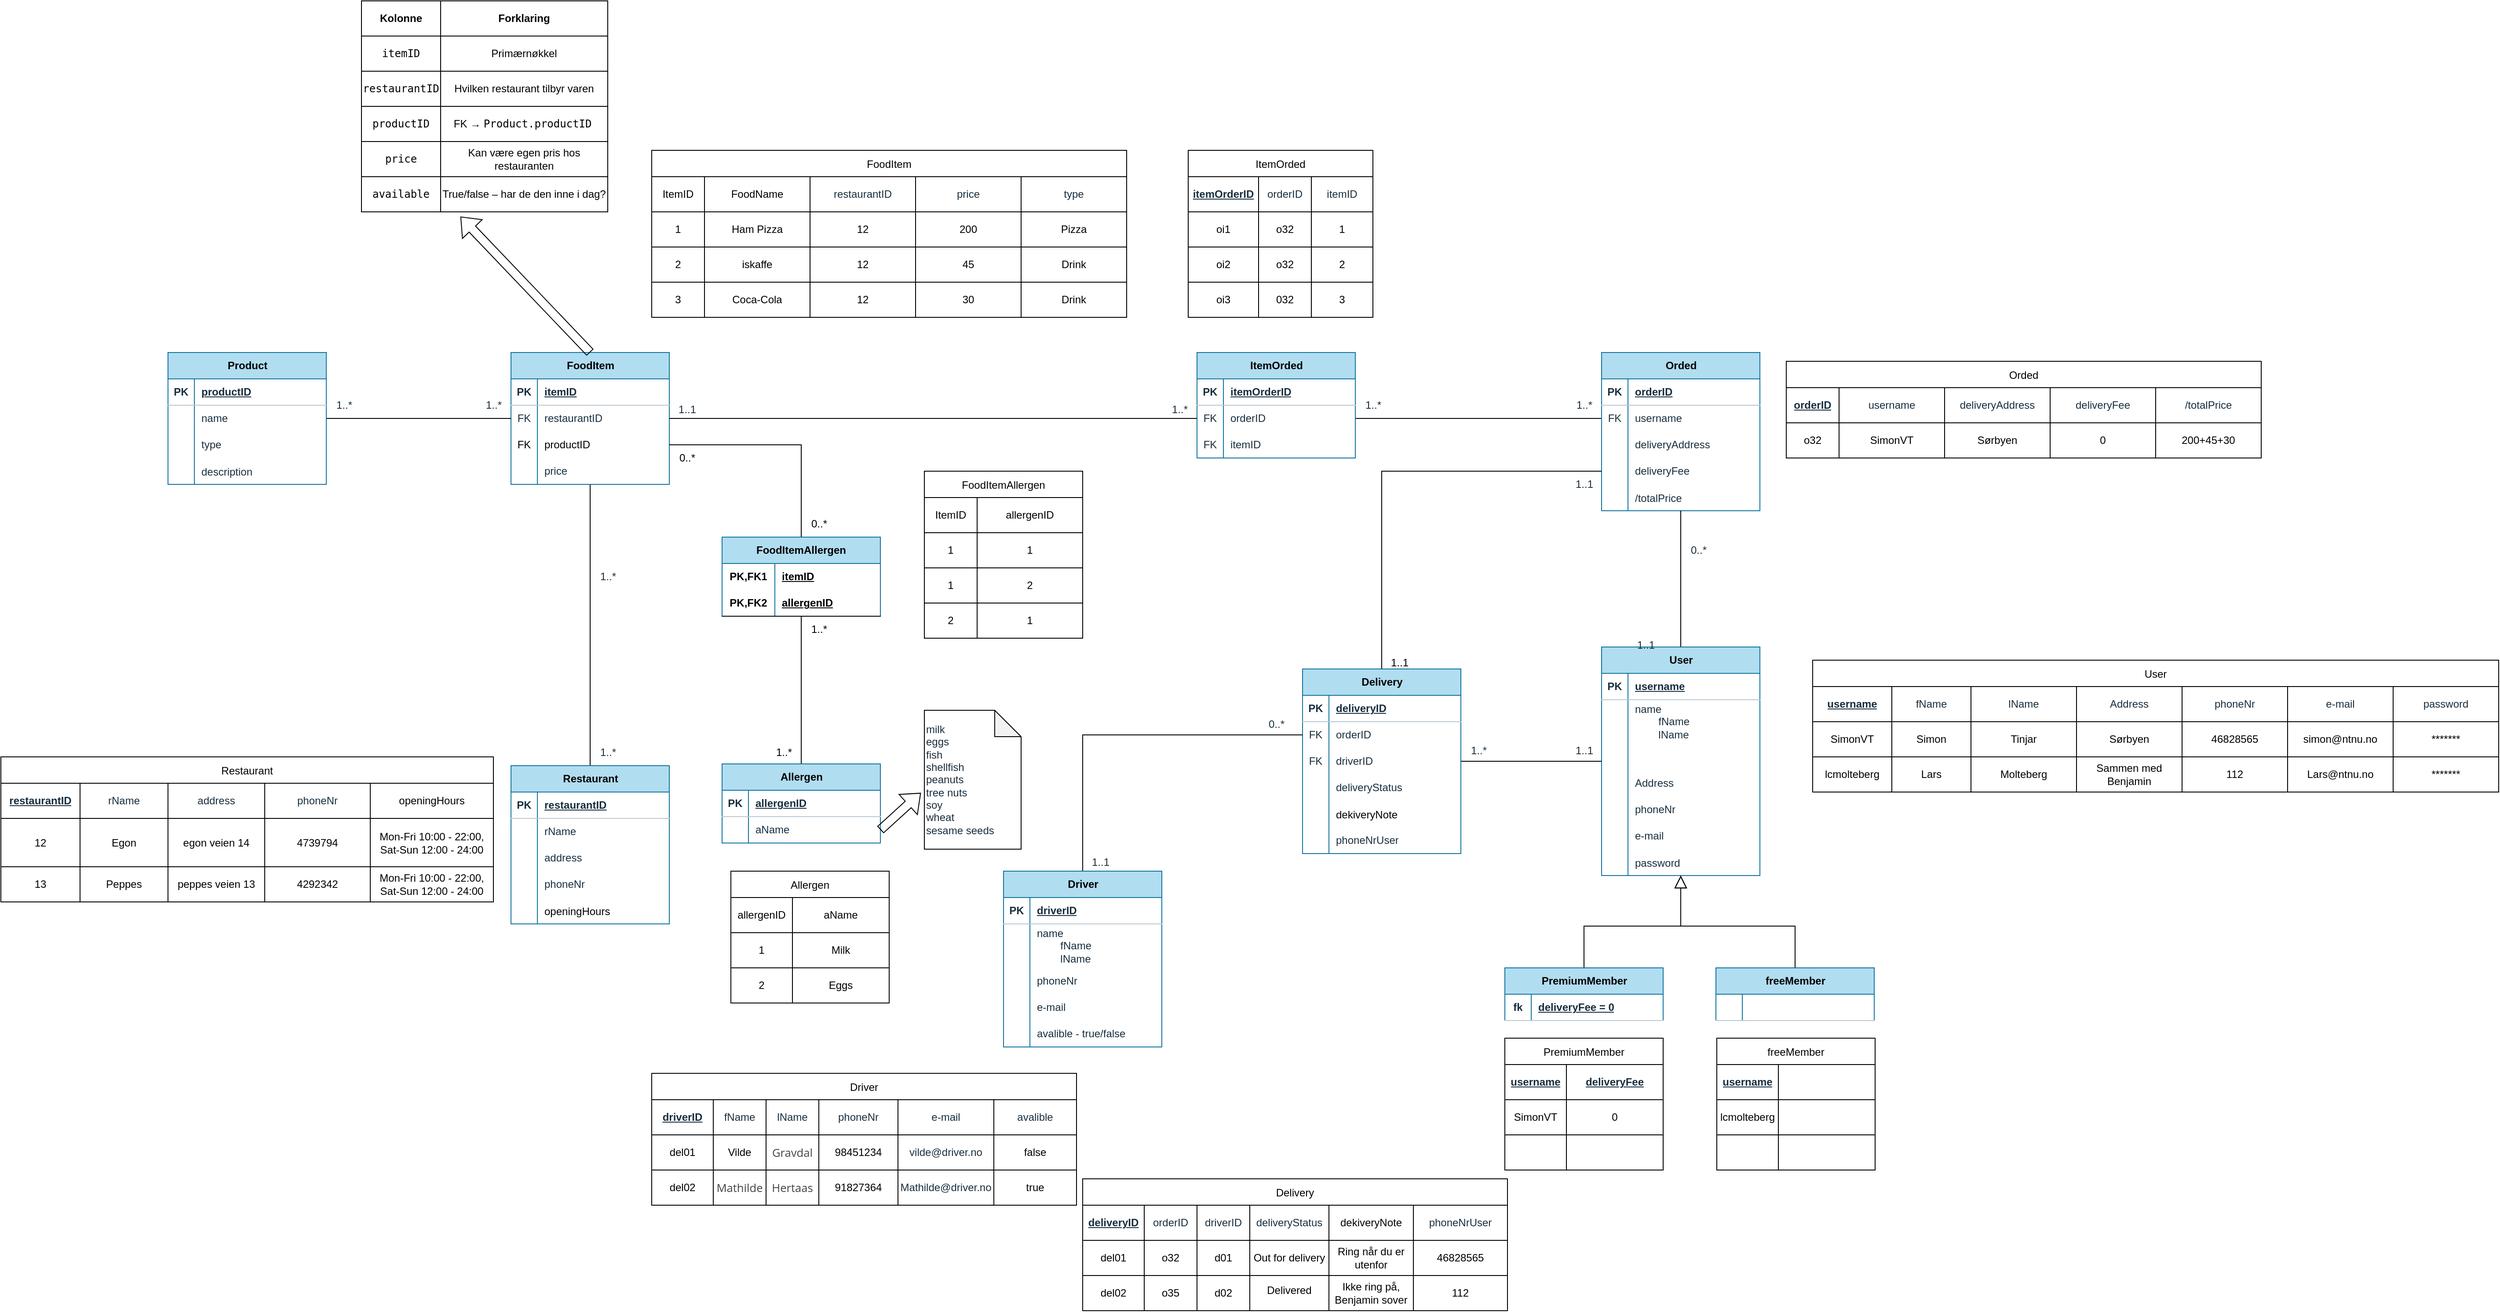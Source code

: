 <mxfile version="26.1.3">
  <diagram name="Page-1" id="I9I1cyJobhDBaBOPHnSY">
    <mxGraphModel dx="4474" dy="2016" grid="1" gridSize="10" guides="1" tooltips="1" connect="1" arrows="1" fold="1" page="1" pageScale="1" pageWidth="827" pageHeight="1169" math="0" shadow="0">
      <root>
        <mxCell id="0" />
        <mxCell id="1" parent="0" />
        <mxCell id="wCO54Ky94CTDPy-msHH0-141" style="edgeStyle=orthogonalEdgeStyle;rounded=0;orthogonalLoop=1;jettySize=auto;html=1;exitX=0.5;exitY=0;exitDx=0;exitDy=0;strokeColor=light-dark(#000000, #202020);fontColor=#FFFFFF;endArrow=none;startFill=0;" parent="1" source="wCO54Ky94CTDPy-msHH0-142" target="wCO54Ky94CTDPy-msHH0-155" edge="1">
          <mxGeometry relative="1" as="geometry" />
        </mxCell>
        <mxCell id="wCO54Ky94CTDPy-msHH0-142" value="Restaurant" style="shape=table;startSize=30;container=1;collapsible=1;childLayout=tableLayout;fixedRows=1;rowLines=0;fontStyle=1;align=center;resizeLast=1;html=1;strokeColor=#10739e;fillColor=#b1ddf0;" parent="1" vertex="1">
          <mxGeometry x="-220" y="490" width="180" height="180" as="geometry" />
        </mxCell>
        <mxCell id="wCO54Ky94CTDPy-msHH0-143" value="" style="shape=tableRow;horizontal=0;startSize=0;swimlaneHead=0;swimlaneBody=0;fillColor=none;collapsible=0;dropTarget=0;points=[[0,0.5],[1,0.5]];portConstraint=eastwest;top=0;left=0;right=0;bottom=1;strokeColor=#BAC8D3;fontColor=#182E3E;" parent="wCO54Ky94CTDPy-msHH0-142" vertex="1">
          <mxGeometry y="30" width="180" height="30" as="geometry" />
        </mxCell>
        <mxCell id="wCO54Ky94CTDPy-msHH0-144" value="PK" style="shape=partialRectangle;connectable=0;fillColor=none;top=0;left=0;bottom=0;right=0;fontStyle=1;overflow=hidden;whiteSpace=wrap;html=1;strokeColor=#BAC8D3;fontColor=#182E3E;" parent="wCO54Ky94CTDPy-msHH0-143" vertex="1">
          <mxGeometry width="30" height="30" as="geometry">
            <mxRectangle width="30" height="30" as="alternateBounds" />
          </mxGeometry>
        </mxCell>
        <mxCell id="wCO54Ky94CTDPy-msHH0-145" value="restaurantID" style="shape=partialRectangle;connectable=0;fillColor=none;top=0;left=0;bottom=0;right=0;align=left;spacingLeft=6;fontStyle=5;overflow=hidden;whiteSpace=wrap;html=1;strokeColor=#BAC8D3;fontColor=#182E3E;" parent="wCO54Ky94CTDPy-msHH0-143" vertex="1">
          <mxGeometry x="30" width="150" height="30" as="geometry">
            <mxRectangle width="150" height="30" as="alternateBounds" />
          </mxGeometry>
        </mxCell>
        <mxCell id="wCO54Ky94CTDPy-msHH0-146" value="" style="shape=tableRow;horizontal=0;startSize=0;swimlaneHead=0;swimlaneBody=0;fillColor=none;collapsible=0;dropTarget=0;points=[[0,0.5],[1,0.5]];portConstraint=eastwest;top=0;left=0;right=0;bottom=0;strokeColor=#BAC8D3;fontColor=#182E3E;" parent="wCO54Ky94CTDPy-msHH0-142" vertex="1">
          <mxGeometry y="60" width="180" height="30" as="geometry" />
        </mxCell>
        <mxCell id="wCO54Ky94CTDPy-msHH0-147" value="" style="shape=partialRectangle;connectable=0;fillColor=none;top=0;left=0;bottom=0;right=0;editable=1;overflow=hidden;whiteSpace=wrap;html=1;strokeColor=#BAC8D3;fontColor=#182E3E;" parent="wCO54Ky94CTDPy-msHH0-146" vertex="1">
          <mxGeometry width="30" height="30" as="geometry">
            <mxRectangle width="30" height="30" as="alternateBounds" />
          </mxGeometry>
        </mxCell>
        <mxCell id="wCO54Ky94CTDPy-msHH0-148" value="rName" style="shape=partialRectangle;connectable=0;fillColor=none;top=0;left=0;bottom=0;right=0;align=left;spacingLeft=6;overflow=hidden;whiteSpace=wrap;html=1;strokeColor=#BAC8D3;fontColor=#182E3E;" parent="wCO54Ky94CTDPy-msHH0-146" vertex="1">
          <mxGeometry x="30" width="150" height="30" as="geometry">
            <mxRectangle width="150" height="30" as="alternateBounds" />
          </mxGeometry>
        </mxCell>
        <mxCell id="wCO54Ky94CTDPy-msHH0-149" value="" style="shape=tableRow;horizontal=0;startSize=0;swimlaneHead=0;swimlaneBody=0;fillColor=none;collapsible=0;dropTarget=0;points=[[0,0.5],[1,0.5]];portConstraint=eastwest;top=0;left=0;right=0;bottom=0;strokeColor=#BAC8D3;fontColor=#182E3E;" parent="wCO54Ky94CTDPy-msHH0-142" vertex="1">
          <mxGeometry y="90" width="180" height="30" as="geometry" />
        </mxCell>
        <mxCell id="wCO54Ky94CTDPy-msHH0-150" value="" style="shape=partialRectangle;connectable=0;fillColor=none;top=0;left=0;bottom=0;right=0;editable=1;overflow=hidden;whiteSpace=wrap;html=1;strokeColor=#BAC8D3;fontColor=#182E3E;" parent="wCO54Ky94CTDPy-msHH0-149" vertex="1">
          <mxGeometry width="30" height="30" as="geometry">
            <mxRectangle width="30" height="30" as="alternateBounds" />
          </mxGeometry>
        </mxCell>
        <mxCell id="wCO54Ky94CTDPy-msHH0-151" value="address" style="shape=partialRectangle;connectable=0;fillColor=none;top=0;left=0;bottom=0;right=0;align=left;spacingLeft=6;overflow=hidden;whiteSpace=wrap;html=1;strokeColor=#BAC8D3;fontColor=#182E3E;" parent="wCO54Ky94CTDPy-msHH0-149" vertex="1">
          <mxGeometry x="30" width="150" height="30" as="geometry">
            <mxRectangle width="150" height="30" as="alternateBounds" />
          </mxGeometry>
        </mxCell>
        <mxCell id="wCO54Ky94CTDPy-msHH0-152" value="" style="shape=tableRow;horizontal=0;startSize=0;swimlaneHead=0;swimlaneBody=0;fillColor=none;collapsible=0;dropTarget=0;points=[[0,0.5],[1,0.5]];portConstraint=eastwest;top=0;left=0;right=0;bottom=0;strokeColor=#BAC8D3;fontColor=#182E3E;" parent="wCO54Ky94CTDPy-msHH0-142" vertex="1">
          <mxGeometry y="120" width="180" height="30" as="geometry" />
        </mxCell>
        <mxCell id="wCO54Ky94CTDPy-msHH0-153" value="" style="shape=partialRectangle;connectable=0;fillColor=none;top=0;left=0;bottom=0;right=0;editable=1;overflow=hidden;whiteSpace=wrap;html=1;strokeColor=#BAC8D3;fontColor=#182E3E;" parent="wCO54Ky94CTDPy-msHH0-152" vertex="1">
          <mxGeometry width="30" height="30" as="geometry">
            <mxRectangle width="30" height="30" as="alternateBounds" />
          </mxGeometry>
        </mxCell>
        <mxCell id="wCO54Ky94CTDPy-msHH0-154" value="phoneNr" style="shape=partialRectangle;connectable=0;fillColor=none;top=0;left=0;bottom=0;right=0;align=left;spacingLeft=6;overflow=hidden;whiteSpace=wrap;html=1;strokeColor=#BAC8D3;fontColor=#182E3E;" parent="wCO54Ky94CTDPy-msHH0-152" vertex="1">
          <mxGeometry x="30" width="150" height="30" as="geometry">
            <mxRectangle width="150" height="30" as="alternateBounds" />
          </mxGeometry>
        </mxCell>
        <mxCell id="1MSOxMwkM11F0KcqZ-9o-1" value="" style="shape=tableRow;horizontal=0;startSize=0;swimlaneHead=0;swimlaneBody=0;fillColor=none;collapsible=0;dropTarget=0;points=[[0,0.5],[1,0.5]];portConstraint=eastwest;top=0;left=0;right=0;bottom=0;" vertex="1" parent="wCO54Ky94CTDPy-msHH0-142">
          <mxGeometry y="150" width="180" height="30" as="geometry" />
        </mxCell>
        <mxCell id="1MSOxMwkM11F0KcqZ-9o-2" value="" style="shape=partialRectangle;connectable=0;fillColor=none;top=0;left=0;bottom=0;right=0;editable=1;overflow=hidden;" vertex="1" parent="1MSOxMwkM11F0KcqZ-9o-1">
          <mxGeometry width="30" height="30" as="geometry">
            <mxRectangle width="30" height="30" as="alternateBounds" />
          </mxGeometry>
        </mxCell>
        <mxCell id="1MSOxMwkM11F0KcqZ-9o-3" value="openingHours" style="shape=partialRectangle;connectable=0;fillColor=none;top=0;left=0;bottom=0;right=0;align=left;spacingLeft=6;overflow=hidden;" vertex="1" parent="1MSOxMwkM11F0KcqZ-9o-1">
          <mxGeometry x="30" width="150" height="30" as="geometry">
            <mxRectangle width="150" height="30" as="alternateBounds" />
          </mxGeometry>
        </mxCell>
        <mxCell id="wCO54Ky94CTDPy-msHH0-155" value="FoodItem" style="shape=table;startSize=30;container=1;collapsible=1;childLayout=tableLayout;fixedRows=1;rowLines=0;fontStyle=1;align=center;resizeLast=1;html=1;strokeColor=#10739e;fillColor=#b1ddf0;" parent="1" vertex="1">
          <mxGeometry x="-220" y="20" width="180" height="150" as="geometry">
            <mxRectangle x="100" y="20" width="90" height="30" as="alternateBounds" />
          </mxGeometry>
        </mxCell>
        <mxCell id="wCO54Ky94CTDPy-msHH0-156" value="" style="shape=tableRow;horizontal=0;startSize=0;swimlaneHead=0;swimlaneBody=0;fillColor=none;collapsible=0;dropTarget=0;points=[[0,0.5],[1,0.5]];portConstraint=eastwest;top=0;left=0;right=0;bottom=1;strokeColor=#BAC8D3;fontColor=#182E3E;" parent="wCO54Ky94CTDPy-msHH0-155" vertex="1">
          <mxGeometry y="30" width="180" height="30" as="geometry" />
        </mxCell>
        <mxCell id="wCO54Ky94CTDPy-msHH0-157" value="PK" style="shape=partialRectangle;connectable=0;fillColor=none;top=0;left=0;bottom=0;right=0;fontStyle=1;overflow=hidden;whiteSpace=wrap;html=1;strokeColor=#BAC8D3;fontColor=#182E3E;" parent="wCO54Ky94CTDPy-msHH0-156" vertex="1">
          <mxGeometry width="30" height="30" as="geometry">
            <mxRectangle width="30" height="30" as="alternateBounds" />
          </mxGeometry>
        </mxCell>
        <mxCell id="wCO54Ky94CTDPy-msHH0-158" value="itemID" style="shape=partialRectangle;connectable=0;fillColor=none;top=0;left=0;bottom=0;right=0;align=left;spacingLeft=6;fontStyle=5;overflow=hidden;whiteSpace=wrap;html=1;strokeColor=#BAC8D3;fontColor=#182E3E;" parent="wCO54Ky94CTDPy-msHH0-156" vertex="1">
          <mxGeometry x="30" width="150" height="30" as="geometry">
            <mxRectangle width="150" height="30" as="alternateBounds" />
          </mxGeometry>
        </mxCell>
        <mxCell id="wCO54Ky94CTDPy-msHH0-159" value="" style="shape=tableRow;horizontal=0;startSize=0;swimlaneHead=0;swimlaneBody=0;fillColor=none;collapsible=0;dropTarget=0;points=[[0,0.5],[1,0.5]];portConstraint=eastwest;top=0;left=0;right=0;bottom=0;strokeColor=#BAC8D3;fontColor=#182E3E;" parent="wCO54Ky94CTDPy-msHH0-155" vertex="1">
          <mxGeometry y="60" width="180" height="30" as="geometry" />
        </mxCell>
        <mxCell id="wCO54Ky94CTDPy-msHH0-160" value="FK" style="shape=partialRectangle;connectable=0;fillColor=none;top=0;left=0;bottom=0;right=0;fontStyle=0;overflow=hidden;whiteSpace=wrap;html=1;strokeColor=#BAC8D3;fontColor=#182E3E;" parent="wCO54Ky94CTDPy-msHH0-159" vertex="1">
          <mxGeometry width="30" height="30" as="geometry">
            <mxRectangle width="30" height="30" as="alternateBounds" />
          </mxGeometry>
        </mxCell>
        <mxCell id="wCO54Ky94CTDPy-msHH0-161" value="restaurantID" style="shape=partialRectangle;connectable=0;fillColor=none;top=0;left=0;bottom=0;right=0;align=left;spacingLeft=6;fontStyle=0;overflow=hidden;whiteSpace=wrap;html=1;strokeColor=#BAC8D3;fontColor=#182E3E;" parent="wCO54Ky94CTDPy-msHH0-159" vertex="1">
          <mxGeometry x="30" width="150" height="30" as="geometry">
            <mxRectangle width="150" height="30" as="alternateBounds" />
          </mxGeometry>
        </mxCell>
        <mxCell id="1MSOxMwkM11F0KcqZ-9o-50" value="" style="shape=tableRow;horizontal=0;startSize=0;swimlaneHead=0;swimlaneBody=0;fillColor=none;collapsible=0;dropTarget=0;points=[[0,0.5],[1,0.5]];portConstraint=eastwest;top=0;left=0;right=0;bottom=0;" vertex="1" parent="wCO54Ky94CTDPy-msHH0-155">
          <mxGeometry y="90" width="180" height="30" as="geometry" />
        </mxCell>
        <mxCell id="1MSOxMwkM11F0KcqZ-9o-51" value="FK" style="shape=partialRectangle;connectable=0;fillColor=none;top=0;left=0;bottom=0;right=0;fontStyle=0;overflow=hidden;whiteSpace=wrap;html=1;" vertex="1" parent="1MSOxMwkM11F0KcqZ-9o-50">
          <mxGeometry width="30" height="30" as="geometry">
            <mxRectangle width="30" height="30" as="alternateBounds" />
          </mxGeometry>
        </mxCell>
        <mxCell id="1MSOxMwkM11F0KcqZ-9o-52" value="productID" style="shape=partialRectangle;connectable=0;fillColor=none;top=0;left=0;bottom=0;right=0;align=left;spacingLeft=6;fontStyle=0;overflow=hidden;whiteSpace=wrap;html=1;" vertex="1" parent="1MSOxMwkM11F0KcqZ-9o-50">
          <mxGeometry x="30" width="150" height="30" as="geometry">
            <mxRectangle width="150" height="30" as="alternateBounds" />
          </mxGeometry>
        </mxCell>
        <mxCell id="wCO54Ky94CTDPy-msHH0-165" value="" style="shape=tableRow;horizontal=0;startSize=0;swimlaneHead=0;swimlaneBody=0;fillColor=none;collapsible=0;dropTarget=0;points=[[0,0.5],[1,0.5]];portConstraint=eastwest;top=0;left=0;right=0;bottom=0;strokeColor=#BAC8D3;fontColor=#182E3E;" parent="wCO54Ky94CTDPy-msHH0-155" vertex="1">
          <mxGeometry y="120" width="180" height="30" as="geometry" />
        </mxCell>
        <mxCell id="wCO54Ky94CTDPy-msHH0-166" value="" style="shape=partialRectangle;connectable=0;fillColor=none;top=0;left=0;bottom=0;right=0;editable=1;overflow=hidden;whiteSpace=wrap;html=1;strokeColor=#BAC8D3;fontColor=#182E3E;" parent="wCO54Ky94CTDPy-msHH0-165" vertex="1">
          <mxGeometry width="30" height="30" as="geometry">
            <mxRectangle width="30" height="30" as="alternateBounds" />
          </mxGeometry>
        </mxCell>
        <mxCell id="wCO54Ky94CTDPy-msHH0-167" value="price" style="shape=partialRectangle;connectable=0;fillColor=none;top=0;left=0;bottom=0;right=0;align=left;spacingLeft=6;overflow=hidden;whiteSpace=wrap;html=1;strokeColor=#BAC8D3;fontColor=#182E3E;" parent="wCO54Ky94CTDPy-msHH0-165" vertex="1">
          <mxGeometry x="30" width="150" height="30" as="geometry">
            <mxRectangle width="150" height="30" as="alternateBounds" />
          </mxGeometry>
        </mxCell>
        <mxCell id="wCO54Ky94CTDPy-msHH0-177" style="edgeStyle=orthogonalEdgeStyle;rounded=0;orthogonalLoop=1;jettySize=auto;html=1;strokeColor=light-dark(#000000, #202020);fontColor=#FFFFFF;exitX=1;exitY=0.5;exitDx=0;exitDy=0;entryX=0;entryY=0.5;entryDx=0;entryDy=0;endArrow=none;startFill=0;" parent="1" source="wCO54Ky94CTDPy-msHH0-182" edge="1">
          <mxGeometry relative="1" as="geometry">
            <mxPoint x="1020" y="95" as="targetPoint" />
          </mxGeometry>
        </mxCell>
        <mxCell id="wCO54Ky94CTDPy-msHH0-178" value="ItemOrded" style="shape=table;startSize=30;container=1;collapsible=1;childLayout=tableLayout;fixedRows=1;rowLines=0;fontStyle=1;align=center;resizeLast=1;html=1;strokeColor=#10739e;fillColor=#b1ddf0;" parent="1" vertex="1">
          <mxGeometry x="560" y="20" width="180" height="120" as="geometry" />
        </mxCell>
        <mxCell id="wCO54Ky94CTDPy-msHH0-179" value="" style="shape=tableRow;horizontal=0;startSize=0;swimlaneHead=0;swimlaneBody=0;fillColor=none;collapsible=0;dropTarget=0;points=[[0,0.5],[1,0.5]];portConstraint=eastwest;top=0;left=0;right=0;bottom=1;strokeColor=#BAC8D3;fontColor=#182E3E;" parent="wCO54Ky94CTDPy-msHH0-178" vertex="1">
          <mxGeometry y="30" width="180" height="30" as="geometry" />
        </mxCell>
        <mxCell id="wCO54Ky94CTDPy-msHH0-180" value="PK" style="shape=partialRectangle;connectable=0;fillColor=none;top=0;left=0;bottom=0;right=0;fontStyle=1;overflow=hidden;whiteSpace=wrap;html=1;strokeColor=#BAC8D3;fontColor=#182E3E;" parent="wCO54Ky94CTDPy-msHH0-179" vertex="1">
          <mxGeometry width="30" height="30" as="geometry">
            <mxRectangle width="30" height="30" as="alternateBounds" />
          </mxGeometry>
        </mxCell>
        <mxCell id="wCO54Ky94CTDPy-msHH0-181" value="itemOrderID" style="shape=partialRectangle;connectable=0;fillColor=none;top=0;left=0;bottom=0;right=0;align=left;spacingLeft=6;fontStyle=5;overflow=hidden;whiteSpace=wrap;html=1;strokeColor=#BAC8D3;fontColor=#182E3E;" parent="wCO54Ky94CTDPy-msHH0-179" vertex="1">
          <mxGeometry x="30" width="150" height="30" as="geometry">
            <mxRectangle width="150" height="30" as="alternateBounds" />
          </mxGeometry>
        </mxCell>
        <mxCell id="wCO54Ky94CTDPy-msHH0-182" value="" style="shape=tableRow;horizontal=0;startSize=0;swimlaneHead=0;swimlaneBody=0;fillColor=none;collapsible=0;dropTarget=0;points=[[0,0.5],[1,0.5]];portConstraint=eastwest;top=0;left=0;right=0;bottom=0;strokeColor=#BAC8D3;fontColor=#182E3E;" parent="wCO54Ky94CTDPy-msHH0-178" vertex="1">
          <mxGeometry y="60" width="180" height="30" as="geometry" />
        </mxCell>
        <mxCell id="wCO54Ky94CTDPy-msHH0-183" value="FK" style="shape=partialRectangle;connectable=0;fillColor=none;top=0;left=0;bottom=0;right=0;fontStyle=0;overflow=hidden;whiteSpace=wrap;html=1;strokeColor=#BAC8D3;fontColor=#182E3E;" parent="wCO54Ky94CTDPy-msHH0-182" vertex="1">
          <mxGeometry width="30" height="30" as="geometry">
            <mxRectangle width="30" height="30" as="alternateBounds" />
          </mxGeometry>
        </mxCell>
        <mxCell id="wCO54Ky94CTDPy-msHH0-184" value="orderID" style="shape=partialRectangle;connectable=0;fillColor=none;top=0;left=0;bottom=0;right=0;align=left;spacingLeft=6;fontStyle=0;overflow=hidden;whiteSpace=wrap;html=1;strokeColor=#BAC8D3;fontColor=#182E3E;" parent="wCO54Ky94CTDPy-msHH0-182" vertex="1">
          <mxGeometry x="30" width="150" height="30" as="geometry">
            <mxRectangle width="150" height="30" as="alternateBounds" />
          </mxGeometry>
        </mxCell>
        <mxCell id="wCO54Ky94CTDPy-msHH0-185" value="" style="shape=tableRow;horizontal=0;startSize=0;swimlaneHead=0;swimlaneBody=0;fillColor=none;collapsible=0;dropTarget=0;points=[[0,0.5],[1,0.5]];portConstraint=eastwest;top=0;left=0;right=0;bottom=0;strokeColor=#BAC8D3;fontColor=#182E3E;" parent="wCO54Ky94CTDPy-msHH0-178" vertex="1">
          <mxGeometry y="90" width="180" height="30" as="geometry" />
        </mxCell>
        <mxCell id="wCO54Ky94CTDPy-msHH0-186" value="FK" style="shape=partialRectangle;connectable=0;fillColor=none;top=0;left=0;bottom=0;right=0;fontStyle=0;overflow=hidden;whiteSpace=wrap;html=1;strokeColor=#BAC8D3;fontColor=#182E3E;" parent="wCO54Ky94CTDPy-msHH0-185" vertex="1">
          <mxGeometry width="30" height="30" as="geometry">
            <mxRectangle width="30" height="30" as="alternateBounds" />
          </mxGeometry>
        </mxCell>
        <mxCell id="wCO54Ky94CTDPy-msHH0-187" value="itemID" style="shape=partialRectangle;connectable=0;fillColor=none;top=0;left=0;bottom=0;right=0;align=left;spacingLeft=6;fontStyle=0;overflow=hidden;whiteSpace=wrap;html=1;strokeColor=#BAC8D3;fontColor=#182E3E;" parent="wCO54Ky94CTDPy-msHH0-185" vertex="1">
          <mxGeometry x="30" width="150" height="30" as="geometry">
            <mxRectangle width="150" height="30" as="alternateBounds" />
          </mxGeometry>
        </mxCell>
        <mxCell id="wCO54Ky94CTDPy-msHH0-194" value="Orded" style="shape=table;startSize=30;container=1;collapsible=1;childLayout=tableLayout;fixedRows=1;rowLines=0;fontStyle=1;align=center;resizeLast=1;html=1;strokeColor=#10739e;fillColor=#b1ddf0;" parent="1" vertex="1">
          <mxGeometry x="1020" y="20" width="180" height="180" as="geometry" />
        </mxCell>
        <mxCell id="wCO54Ky94CTDPy-msHH0-195" value="" style="shape=tableRow;horizontal=0;startSize=0;swimlaneHead=0;swimlaneBody=0;fillColor=none;collapsible=0;dropTarget=0;points=[[0,0.5],[1,0.5]];portConstraint=eastwest;top=0;left=0;right=0;bottom=1;strokeColor=#BAC8D3;fontColor=#182E3E;" parent="wCO54Ky94CTDPy-msHH0-194" vertex="1">
          <mxGeometry y="30" width="180" height="30" as="geometry" />
        </mxCell>
        <mxCell id="wCO54Ky94CTDPy-msHH0-196" value="PK" style="shape=partialRectangle;connectable=0;fillColor=none;top=0;left=0;bottom=0;right=0;fontStyle=1;overflow=hidden;whiteSpace=wrap;html=1;strokeColor=#BAC8D3;fontColor=#182E3E;" parent="wCO54Ky94CTDPy-msHH0-195" vertex="1">
          <mxGeometry width="30" height="30" as="geometry">
            <mxRectangle width="30" height="30" as="alternateBounds" />
          </mxGeometry>
        </mxCell>
        <mxCell id="wCO54Ky94CTDPy-msHH0-197" value="orderID" style="shape=partialRectangle;connectable=0;fillColor=none;top=0;left=0;bottom=0;right=0;align=left;spacingLeft=6;fontStyle=5;overflow=hidden;whiteSpace=wrap;html=1;strokeColor=#BAC8D3;fontColor=#182E3E;" parent="wCO54Ky94CTDPy-msHH0-195" vertex="1">
          <mxGeometry x="30" width="150" height="30" as="geometry">
            <mxRectangle width="150" height="30" as="alternateBounds" />
          </mxGeometry>
        </mxCell>
        <mxCell id="wCO54Ky94CTDPy-msHH0-201" value="" style="shape=tableRow;horizontal=0;startSize=0;swimlaneHead=0;swimlaneBody=0;fillColor=none;collapsible=0;dropTarget=0;points=[[0,0.5],[1,0.5]];portConstraint=eastwest;top=0;left=0;right=0;bottom=0;strokeColor=#BAC8D3;fontColor=#182E3E;" parent="wCO54Ky94CTDPy-msHH0-194" vertex="1">
          <mxGeometry y="60" width="180" height="30" as="geometry" />
        </mxCell>
        <mxCell id="wCO54Ky94CTDPy-msHH0-202" value="FK" style="shape=partialRectangle;connectable=0;fillColor=none;top=0;left=0;bottom=0;right=0;fontStyle=0;overflow=hidden;whiteSpace=wrap;html=1;strokeColor=#BAC8D3;fontColor=#182E3E;" parent="wCO54Ky94CTDPy-msHH0-201" vertex="1">
          <mxGeometry width="30" height="30" as="geometry">
            <mxRectangle width="30" height="30" as="alternateBounds" />
          </mxGeometry>
        </mxCell>
        <mxCell id="wCO54Ky94CTDPy-msHH0-203" value="username" style="shape=partialRectangle;connectable=0;fillColor=none;top=0;left=0;bottom=0;right=0;align=left;spacingLeft=6;fontStyle=0;overflow=hidden;whiteSpace=wrap;html=1;strokeColor=#BAC8D3;fontColor=#182E3E;" parent="wCO54Ky94CTDPy-msHH0-201" vertex="1">
          <mxGeometry x="30" width="150" height="30" as="geometry">
            <mxRectangle width="150" height="30" as="alternateBounds" />
          </mxGeometry>
        </mxCell>
        <mxCell id="wCO54Ky94CTDPy-msHH0-204" value="" style="shape=tableRow;horizontal=0;startSize=0;swimlaneHead=0;swimlaneBody=0;fillColor=none;collapsible=0;dropTarget=0;points=[[0,0.5],[1,0.5]];portConstraint=eastwest;top=0;left=0;right=0;bottom=0;strokeColor=#BAC8D3;fontColor=#182E3E;" parent="wCO54Ky94CTDPy-msHH0-194" vertex="1">
          <mxGeometry y="90" width="180" height="30" as="geometry" />
        </mxCell>
        <mxCell id="wCO54Ky94CTDPy-msHH0-205" value="" style="shape=partialRectangle;connectable=0;fillColor=none;top=0;left=0;bottom=0;right=0;editable=1;overflow=hidden;whiteSpace=wrap;html=1;strokeColor=#BAC8D3;fontColor=#182E3E;" parent="wCO54Ky94CTDPy-msHH0-204" vertex="1">
          <mxGeometry width="30" height="30" as="geometry">
            <mxRectangle width="30" height="30" as="alternateBounds" />
          </mxGeometry>
        </mxCell>
        <mxCell id="wCO54Ky94CTDPy-msHH0-206" value="deliveryAddress" style="shape=partialRectangle;connectable=0;fillColor=none;top=0;left=0;bottom=0;right=0;align=left;spacingLeft=6;overflow=hidden;whiteSpace=wrap;html=1;strokeColor=#BAC8D3;fontColor=#182E3E;" parent="wCO54Ky94CTDPy-msHH0-204" vertex="1">
          <mxGeometry x="30" width="150" height="30" as="geometry">
            <mxRectangle width="150" height="30" as="alternateBounds" />
          </mxGeometry>
        </mxCell>
        <mxCell id="wCO54Ky94CTDPy-msHH0-207" value="" style="shape=tableRow;horizontal=0;startSize=0;swimlaneHead=0;swimlaneBody=0;fillColor=none;collapsible=0;dropTarget=0;points=[[0,0.5],[1,0.5]];portConstraint=eastwest;top=0;left=0;right=0;bottom=0;strokeColor=#BAC8D3;fontColor=#182E3E;" parent="wCO54Ky94CTDPy-msHH0-194" vertex="1">
          <mxGeometry y="120" width="180" height="30" as="geometry" />
        </mxCell>
        <mxCell id="wCO54Ky94CTDPy-msHH0-208" value="" style="shape=partialRectangle;connectable=0;fillColor=none;top=0;left=0;bottom=0;right=0;editable=1;overflow=hidden;whiteSpace=wrap;html=1;strokeColor=#BAC8D3;fontColor=#182E3E;" parent="wCO54Ky94CTDPy-msHH0-207" vertex="1">
          <mxGeometry width="30" height="30" as="geometry">
            <mxRectangle width="30" height="30" as="alternateBounds" />
          </mxGeometry>
        </mxCell>
        <mxCell id="wCO54Ky94CTDPy-msHH0-209" value="deliveryFee" style="shape=partialRectangle;connectable=0;fillColor=none;top=0;left=0;bottom=0;right=0;align=left;spacingLeft=6;overflow=hidden;whiteSpace=wrap;html=1;strokeColor=#BAC8D3;fontColor=#182E3E;" parent="wCO54Ky94CTDPy-msHH0-207" vertex="1">
          <mxGeometry x="30" width="150" height="30" as="geometry">
            <mxRectangle width="150" height="30" as="alternateBounds" />
          </mxGeometry>
        </mxCell>
        <mxCell id="wCO54Ky94CTDPy-msHH0-210" value="" style="shape=tableRow;horizontal=0;startSize=0;swimlaneHead=0;swimlaneBody=0;fillColor=none;collapsible=0;dropTarget=0;points=[[0,0.5],[1,0.5]];portConstraint=eastwest;top=0;left=0;right=0;bottom=0;strokeColor=#BAC8D3;fontColor=#182E3E;" parent="wCO54Ky94CTDPy-msHH0-194" vertex="1">
          <mxGeometry y="150" width="180" height="30" as="geometry" />
        </mxCell>
        <mxCell id="wCO54Ky94CTDPy-msHH0-211" value="" style="shape=partialRectangle;connectable=0;fillColor=none;top=0;left=0;bottom=0;right=0;editable=1;overflow=hidden;strokeColor=#BAC8D3;fontColor=#182E3E;" parent="wCO54Ky94CTDPy-msHH0-210" vertex="1">
          <mxGeometry width="30" height="30" as="geometry">
            <mxRectangle width="30" height="30" as="alternateBounds" />
          </mxGeometry>
        </mxCell>
        <mxCell id="wCO54Ky94CTDPy-msHH0-212" value="/totalPrice" style="shape=partialRectangle;connectable=0;fillColor=none;top=0;left=0;bottom=0;right=0;align=left;spacingLeft=6;overflow=hidden;strokeColor=#BAC8D3;fontColor=#182E3E;" parent="wCO54Ky94CTDPy-msHH0-210" vertex="1">
          <mxGeometry x="30" width="150" height="30" as="geometry">
            <mxRectangle width="150" height="30" as="alternateBounds" />
          </mxGeometry>
        </mxCell>
        <mxCell id="wCO54Ky94CTDPy-msHH0-213" style="edgeStyle=orthogonalEdgeStyle;rounded=0;orthogonalLoop=1;jettySize=auto;html=1;exitX=0.5;exitY=0;exitDx=0;exitDy=0;strokeColor=light-dark(#000000, #202020);fontColor=#FFFFFF;endArrow=none;startFill=0;" parent="1" source="wCO54Ky94CTDPy-msHH0-214" target="wCO54Ky94CTDPy-msHH0-194" edge="1">
          <mxGeometry relative="1" as="geometry" />
        </mxCell>
        <mxCell id="wCO54Ky94CTDPy-msHH0-214" value="User" style="shape=table;startSize=30;container=1;collapsible=1;childLayout=tableLayout;fixedRows=1;rowLines=0;fontStyle=1;align=center;resizeLast=1;html=1;strokeColor=#10739e;fillColor=#b1ddf0;" parent="1" vertex="1">
          <mxGeometry x="1020" y="355" width="180" height="260" as="geometry" />
        </mxCell>
        <mxCell id="wCO54Ky94CTDPy-msHH0-215" value="" style="shape=tableRow;horizontal=0;startSize=0;swimlaneHead=0;swimlaneBody=0;fillColor=none;collapsible=0;dropTarget=0;points=[[0,0.5],[1,0.5]];portConstraint=eastwest;top=0;left=0;right=0;bottom=1;strokeColor=#BAC8D3;fontColor=#182E3E;" parent="wCO54Ky94CTDPy-msHH0-214" vertex="1">
          <mxGeometry y="30" width="180" height="30" as="geometry" />
        </mxCell>
        <mxCell id="wCO54Ky94CTDPy-msHH0-216" value="PK" style="shape=partialRectangle;connectable=0;fillColor=none;top=0;left=0;bottom=0;right=0;fontStyle=1;overflow=hidden;whiteSpace=wrap;html=1;strokeColor=#BAC8D3;fontColor=#182E3E;" parent="wCO54Ky94CTDPy-msHH0-215" vertex="1">
          <mxGeometry width="30" height="30" as="geometry">
            <mxRectangle width="30" height="30" as="alternateBounds" />
          </mxGeometry>
        </mxCell>
        <mxCell id="wCO54Ky94CTDPy-msHH0-217" value="username" style="shape=partialRectangle;connectable=0;fillColor=none;top=0;left=0;bottom=0;right=0;align=left;spacingLeft=6;fontStyle=5;overflow=hidden;whiteSpace=wrap;html=1;strokeColor=#BAC8D3;fontColor=#182E3E;" parent="wCO54Ky94CTDPy-msHH0-215" vertex="1">
          <mxGeometry x="30" width="150" height="30" as="geometry">
            <mxRectangle width="150" height="30" as="alternateBounds" />
          </mxGeometry>
        </mxCell>
        <mxCell id="wCO54Ky94CTDPy-msHH0-218" value="" style="shape=tableRow;horizontal=0;startSize=0;swimlaneHead=0;swimlaneBody=0;fillColor=none;collapsible=0;dropTarget=0;points=[[0,0.5],[1,0.5]];portConstraint=eastwest;top=0;left=0;right=0;bottom=0;strokeColor=#BAC8D3;fontColor=#182E3E;" parent="wCO54Ky94CTDPy-msHH0-214" vertex="1">
          <mxGeometry y="60" width="180" height="50" as="geometry" />
        </mxCell>
        <mxCell id="wCO54Ky94CTDPy-msHH0-219" value="" style="shape=partialRectangle;connectable=0;fillColor=none;top=0;left=0;bottom=0;right=0;fontStyle=0;overflow=hidden;whiteSpace=wrap;html=1;strokeColor=#BAC8D3;fontColor=#182E3E;" parent="wCO54Ky94CTDPy-msHH0-218" vertex="1">
          <mxGeometry width="30" height="50" as="geometry">
            <mxRectangle width="30" height="50" as="alternateBounds" />
          </mxGeometry>
        </mxCell>
        <mxCell id="wCO54Ky94CTDPy-msHH0-220" value="name&lt;div&gt;&lt;span style=&quot;white-space: pre;&quot;&gt;&#x9;&lt;/span&gt;fName&lt;br&gt;&lt;/div&gt;&lt;div&gt;&lt;span style=&quot;white-space: pre;&quot;&gt;&#x9;&lt;/span&gt;lName&lt;br&gt;&lt;/div&gt;" style="shape=partialRectangle;connectable=0;fillColor=none;top=0;left=0;bottom=0;right=0;align=left;spacingLeft=6;fontStyle=0;overflow=hidden;whiteSpace=wrap;html=1;strokeColor=#BAC8D3;fontColor=#182E3E;" parent="wCO54Ky94CTDPy-msHH0-218" vertex="1">
          <mxGeometry x="30" width="150" height="50" as="geometry">
            <mxRectangle width="150" height="50" as="alternateBounds" />
          </mxGeometry>
        </mxCell>
        <mxCell id="wCO54Ky94CTDPy-msHH0-221" value="" style="shape=tableRow;horizontal=0;startSize=0;swimlaneHead=0;swimlaneBody=0;fillColor=none;collapsible=0;dropTarget=0;points=[[0,0.5],[1,0.5]];portConstraint=eastwest;top=0;left=0;right=0;bottom=0;strokeColor=#BAC8D3;fontColor=#182E3E;" parent="wCO54Ky94CTDPy-msHH0-214" vertex="1">
          <mxGeometry y="110" width="180" height="30" as="geometry" />
        </mxCell>
        <mxCell id="wCO54Ky94CTDPy-msHH0-222" value="" style="shape=partialRectangle;connectable=0;fillColor=none;top=0;left=0;bottom=0;right=0;fontStyle=0;overflow=hidden;whiteSpace=wrap;html=1;strokeColor=#BAC8D3;fontColor=#182E3E;" parent="wCO54Ky94CTDPy-msHH0-221" vertex="1">
          <mxGeometry width="30" height="30" as="geometry">
            <mxRectangle width="30" height="30" as="alternateBounds" />
          </mxGeometry>
        </mxCell>
        <mxCell id="wCO54Ky94CTDPy-msHH0-223" value="&lt;div&gt;&lt;br&gt;&lt;/div&gt;" style="shape=partialRectangle;connectable=0;fillColor=none;top=0;left=0;bottom=0;right=0;align=left;spacingLeft=6;fontStyle=0;overflow=hidden;whiteSpace=wrap;html=1;strokeColor=#BAC8D3;fontColor=#182E3E;" parent="wCO54Ky94CTDPy-msHH0-221" vertex="1">
          <mxGeometry x="30" width="150" height="30" as="geometry">
            <mxRectangle width="150" height="30" as="alternateBounds" />
          </mxGeometry>
        </mxCell>
        <mxCell id="wCO54Ky94CTDPy-msHH0-224" value="" style="shape=tableRow;horizontal=0;startSize=0;swimlaneHead=0;swimlaneBody=0;fillColor=none;collapsible=0;dropTarget=0;points=[[0,0.5],[1,0.5]];portConstraint=eastwest;top=0;left=0;right=0;bottom=0;strokeColor=#BAC8D3;fontColor=#182E3E;" parent="wCO54Ky94CTDPy-msHH0-214" vertex="1">
          <mxGeometry y="140" width="180" height="30" as="geometry" />
        </mxCell>
        <mxCell id="wCO54Ky94CTDPy-msHH0-225" value="" style="shape=partialRectangle;connectable=0;fillColor=none;top=0;left=0;bottom=0;right=0;editable=1;overflow=hidden;whiteSpace=wrap;html=1;strokeColor=#BAC8D3;fontColor=#182E3E;" parent="wCO54Ky94CTDPy-msHH0-224" vertex="1">
          <mxGeometry width="30" height="30" as="geometry">
            <mxRectangle width="30" height="30" as="alternateBounds" />
          </mxGeometry>
        </mxCell>
        <mxCell id="wCO54Ky94CTDPy-msHH0-226" value="Address" style="shape=partialRectangle;connectable=0;fillColor=none;top=0;left=0;bottom=0;right=0;align=left;spacingLeft=6;overflow=hidden;whiteSpace=wrap;html=1;strokeColor=#BAC8D3;fontColor=#182E3E;" parent="wCO54Ky94CTDPy-msHH0-224" vertex="1">
          <mxGeometry x="30" width="150" height="30" as="geometry">
            <mxRectangle width="150" height="30" as="alternateBounds" />
          </mxGeometry>
        </mxCell>
        <mxCell id="wCO54Ky94CTDPy-msHH0-227" value="" style="shape=tableRow;horizontal=0;startSize=0;swimlaneHead=0;swimlaneBody=0;fillColor=none;collapsible=0;dropTarget=0;points=[[0,0.5],[1,0.5]];portConstraint=eastwest;top=0;left=0;right=0;bottom=0;strokeColor=#BAC8D3;fontColor=#182E3E;" parent="wCO54Ky94CTDPy-msHH0-214" vertex="1">
          <mxGeometry y="170" width="180" height="30" as="geometry" />
        </mxCell>
        <mxCell id="wCO54Ky94CTDPy-msHH0-228" value="" style="shape=partialRectangle;connectable=0;fillColor=none;top=0;left=0;bottom=0;right=0;editable=1;overflow=hidden;whiteSpace=wrap;html=1;strokeColor=#BAC8D3;fontColor=#182E3E;" parent="wCO54Ky94CTDPy-msHH0-227" vertex="1">
          <mxGeometry width="30" height="30" as="geometry">
            <mxRectangle width="30" height="30" as="alternateBounds" />
          </mxGeometry>
        </mxCell>
        <mxCell id="wCO54Ky94CTDPy-msHH0-229" value="phoneNr" style="shape=partialRectangle;connectable=0;fillColor=none;top=0;left=0;bottom=0;right=0;align=left;spacingLeft=6;overflow=hidden;whiteSpace=wrap;html=1;strokeColor=#BAC8D3;fontColor=#182E3E;" parent="wCO54Ky94CTDPy-msHH0-227" vertex="1">
          <mxGeometry x="30" width="150" height="30" as="geometry">
            <mxRectangle width="150" height="30" as="alternateBounds" />
          </mxGeometry>
        </mxCell>
        <mxCell id="wCO54Ky94CTDPy-msHH0-230" value="" style="shape=tableRow;horizontal=0;startSize=0;swimlaneHead=0;swimlaneBody=0;fillColor=none;collapsible=0;dropTarget=0;points=[[0,0.5],[1,0.5]];portConstraint=eastwest;top=0;left=0;right=0;bottom=0;strokeColor=#BAC8D3;fontColor=#182E3E;" parent="wCO54Ky94CTDPy-msHH0-214" vertex="1">
          <mxGeometry y="200" width="180" height="30" as="geometry" />
        </mxCell>
        <mxCell id="wCO54Ky94CTDPy-msHH0-231" value="" style="shape=partialRectangle;connectable=0;fillColor=none;top=0;left=0;bottom=0;right=0;editable=1;overflow=hidden;whiteSpace=wrap;html=1;strokeColor=#BAC8D3;fontColor=#182E3E;" parent="wCO54Ky94CTDPy-msHH0-230" vertex="1">
          <mxGeometry width="30" height="30" as="geometry">
            <mxRectangle width="30" height="30" as="alternateBounds" />
          </mxGeometry>
        </mxCell>
        <mxCell id="wCO54Ky94CTDPy-msHH0-232" value="e-mail" style="shape=partialRectangle;connectable=0;fillColor=none;top=0;left=0;bottom=0;right=0;align=left;spacingLeft=6;overflow=hidden;whiteSpace=wrap;html=1;strokeColor=#BAC8D3;fontColor=#182E3E;" parent="wCO54Ky94CTDPy-msHH0-230" vertex="1">
          <mxGeometry x="30" width="150" height="30" as="geometry">
            <mxRectangle width="150" height="30" as="alternateBounds" />
          </mxGeometry>
        </mxCell>
        <mxCell id="wCO54Ky94CTDPy-msHH0-233" value="" style="shape=tableRow;horizontal=0;startSize=0;swimlaneHead=0;swimlaneBody=0;fillColor=none;collapsible=0;dropTarget=0;points=[[0,0.5],[1,0.5]];portConstraint=eastwest;top=0;left=0;right=0;bottom=0;strokeColor=#BAC8D3;fontColor=#182E3E;" parent="wCO54Ky94CTDPy-msHH0-214" vertex="1">
          <mxGeometry y="230" width="180" height="30" as="geometry" />
        </mxCell>
        <mxCell id="wCO54Ky94CTDPy-msHH0-234" value="" style="shape=partialRectangle;connectable=0;fillColor=none;top=0;left=0;bottom=0;right=0;editable=1;overflow=hidden;strokeColor=#BAC8D3;fontColor=#182E3E;" parent="wCO54Ky94CTDPy-msHH0-233" vertex="1">
          <mxGeometry width="30" height="30" as="geometry">
            <mxRectangle width="30" height="30" as="alternateBounds" />
          </mxGeometry>
        </mxCell>
        <mxCell id="wCO54Ky94CTDPy-msHH0-235" value="password" style="shape=partialRectangle;connectable=0;fillColor=none;top=0;left=0;bottom=0;right=0;align=left;spacingLeft=6;overflow=hidden;strokeColor=#BAC8D3;fontColor=#182E3E;" parent="wCO54Ky94CTDPy-msHH0-233" vertex="1">
          <mxGeometry x="30" width="150" height="30" as="geometry">
            <mxRectangle width="150" height="30" as="alternateBounds" />
          </mxGeometry>
        </mxCell>
        <mxCell id="wCO54Ky94CTDPy-msHH0-236" style="edgeStyle=orthogonalEdgeStyle;rounded=0;orthogonalLoop=1;jettySize=auto;html=1;exitX=0.5;exitY=0;exitDx=0;exitDy=0;strokeColor=#000000;fontColor=#FFFFFF;fillColor=#f5f5f5;endArrow=block;endFill=0;endSize=12;" parent="1" source="wCO54Ky94CTDPy-msHH0-237" target="wCO54Ky94CTDPy-msHH0-214" edge="1">
          <mxGeometry relative="1" as="geometry" />
        </mxCell>
        <mxCell id="wCO54Ky94CTDPy-msHH0-237" value="PremiumMember" style="shape=table;startSize=30;container=1;collapsible=1;childLayout=tableLayout;fixedRows=1;rowLines=0;fontStyle=1;align=center;resizeLast=1;html=1;strokeColor=#10739e;fillColor=#b1ddf0;" parent="1" vertex="1">
          <mxGeometry x="910" y="720" width="180" height="60" as="geometry" />
        </mxCell>
        <mxCell id="wCO54Ky94CTDPy-msHH0-238" value="" style="shape=tableRow;horizontal=0;startSize=0;swimlaneHead=0;swimlaneBody=0;fillColor=none;collapsible=0;dropTarget=0;points=[[0,0.5],[1,0.5]];portConstraint=eastwest;top=0;left=0;right=0;bottom=1;strokeColor=#BAC8D3;fontColor=#182E3E;" parent="wCO54Ky94CTDPy-msHH0-237" vertex="1">
          <mxGeometry y="30" width="180" height="30" as="geometry" />
        </mxCell>
        <mxCell id="wCO54Ky94CTDPy-msHH0-239" value="fk" style="shape=partialRectangle;connectable=0;fillColor=none;top=0;left=0;bottom=0;right=0;fontStyle=1;overflow=hidden;whiteSpace=wrap;html=1;strokeColor=#BAC8D3;fontColor=#182E3E;" parent="wCO54Ky94CTDPy-msHH0-238" vertex="1">
          <mxGeometry width="30" height="30" as="geometry">
            <mxRectangle width="30" height="30" as="alternateBounds" />
          </mxGeometry>
        </mxCell>
        <mxCell id="wCO54Ky94CTDPy-msHH0-240" value="deliveryFee = 0" style="shape=partialRectangle;connectable=0;fillColor=none;top=0;left=0;bottom=0;right=0;align=left;spacingLeft=6;fontStyle=5;overflow=hidden;whiteSpace=wrap;html=1;strokeColor=#BAC8D3;fontColor=#182E3E;" parent="wCO54Ky94CTDPy-msHH0-238" vertex="1">
          <mxGeometry x="30" width="150" height="30" as="geometry">
            <mxRectangle width="150" height="30" as="alternateBounds" />
          </mxGeometry>
        </mxCell>
        <mxCell id="wCO54Ky94CTDPy-msHH0-241" style="edgeStyle=orthogonalEdgeStyle;rounded=0;orthogonalLoop=1;jettySize=auto;html=1;exitX=0.5;exitY=0;exitDx=0;exitDy=0;strokeColor=light-dark(#000000, #959595);fontColor=#FFFFFF;fillColor=#f5f5f5;gradientColor=#b3b3b3;endArrow=block;endFill=0;endSize=12;" parent="1" source="wCO54Ky94CTDPy-msHH0-242" target="wCO54Ky94CTDPy-msHH0-214" edge="1">
          <mxGeometry relative="1" as="geometry" />
        </mxCell>
        <mxCell id="wCO54Ky94CTDPy-msHH0-242" value="freeMember" style="shape=table;startSize=30;container=1;collapsible=1;childLayout=tableLayout;fixedRows=1;rowLines=0;fontStyle=1;align=center;resizeLast=1;html=1;strokeColor=#10739e;fillColor=#b1ddf0;" parent="1" vertex="1">
          <mxGeometry x="1150" y="720" width="180" height="60" as="geometry" />
        </mxCell>
        <mxCell id="wCO54Ky94CTDPy-msHH0-243" value="" style="shape=tableRow;horizontal=0;startSize=0;swimlaneHead=0;swimlaneBody=0;fillColor=none;collapsible=0;dropTarget=0;points=[[0,0.5],[1,0.5]];portConstraint=eastwest;top=0;left=0;right=0;bottom=1;strokeColor=#BAC8D3;fontColor=#182E3E;" parent="wCO54Ky94CTDPy-msHH0-242" vertex="1">
          <mxGeometry y="30" width="180" height="30" as="geometry" />
        </mxCell>
        <mxCell id="wCO54Ky94CTDPy-msHH0-244" value="" style="shape=partialRectangle;connectable=0;fillColor=none;top=0;left=0;bottom=0;right=0;fontStyle=1;overflow=hidden;whiteSpace=wrap;html=1;strokeColor=#BAC8D3;fontColor=#182E3E;" parent="wCO54Ky94CTDPy-msHH0-243" vertex="1">
          <mxGeometry width="30" height="30" as="geometry">
            <mxRectangle width="30" height="30" as="alternateBounds" />
          </mxGeometry>
        </mxCell>
        <mxCell id="wCO54Ky94CTDPy-msHH0-245" value="" style="shape=partialRectangle;connectable=0;fillColor=none;top=0;left=0;bottom=0;right=0;align=left;spacingLeft=6;fontStyle=5;overflow=hidden;whiteSpace=wrap;html=1;strokeColor=#BAC8D3;fontColor=#182E3E;" parent="wCO54Ky94CTDPy-msHH0-243" vertex="1">
          <mxGeometry x="30" width="150" height="30" as="geometry">
            <mxRectangle width="150" height="30" as="alternateBounds" />
          </mxGeometry>
        </mxCell>
        <mxCell id="wCO54Ky94CTDPy-msHH0-246" style="edgeStyle=orthogonalEdgeStyle;rounded=0;orthogonalLoop=1;jettySize=auto;html=1;exitX=0.5;exitY=0;exitDx=0;exitDy=0;strokeColor=light-dark(#000000, #202020);fontColor=#FFFFFF;endArrow=none;startFill=0;entryX=0;entryY=0.5;entryDx=0;entryDy=0;" parent="1" source="wCO54Ky94CTDPy-msHH0-247" target="wCO54Ky94CTDPy-msHH0-207" edge="1">
          <mxGeometry relative="1" as="geometry">
            <mxPoint x="965" y="155" as="targetPoint" />
          </mxGeometry>
        </mxCell>
        <mxCell id="wCO54Ky94CTDPy-msHH0-247" value="Delivery" style="shape=table;startSize=30;container=1;collapsible=1;childLayout=tableLayout;fixedRows=1;rowLines=0;fontStyle=1;align=center;resizeLast=1;html=1;strokeColor=#10739e;fillColor=#b1ddf0;" parent="1" vertex="1">
          <mxGeometry x="680" y="380" width="180" height="210" as="geometry" />
        </mxCell>
        <mxCell id="wCO54Ky94CTDPy-msHH0-248" value="" style="shape=tableRow;horizontal=0;startSize=0;swimlaneHead=0;swimlaneBody=0;fillColor=none;collapsible=0;dropTarget=0;points=[[0,0.5],[1,0.5]];portConstraint=eastwest;top=0;left=0;right=0;bottom=1;strokeColor=#BAC8D3;fontColor=#182E3E;" parent="wCO54Ky94CTDPy-msHH0-247" vertex="1">
          <mxGeometry y="30" width="180" height="30" as="geometry" />
        </mxCell>
        <mxCell id="wCO54Ky94CTDPy-msHH0-249" value="PK" style="shape=partialRectangle;connectable=0;fillColor=none;top=0;left=0;bottom=0;right=0;fontStyle=1;overflow=hidden;whiteSpace=wrap;html=1;strokeColor=#BAC8D3;fontColor=#182E3E;" parent="wCO54Ky94CTDPy-msHH0-248" vertex="1">
          <mxGeometry width="30" height="30" as="geometry">
            <mxRectangle width="30" height="30" as="alternateBounds" />
          </mxGeometry>
        </mxCell>
        <mxCell id="wCO54Ky94CTDPy-msHH0-250" value="deliveryID" style="shape=partialRectangle;connectable=0;fillColor=none;top=0;left=0;bottom=0;right=0;align=left;spacingLeft=6;fontStyle=5;overflow=hidden;whiteSpace=wrap;html=1;strokeColor=#BAC8D3;fontColor=#182E3E;" parent="wCO54Ky94CTDPy-msHH0-248" vertex="1">
          <mxGeometry x="30" width="150" height="30" as="geometry">
            <mxRectangle width="150" height="30" as="alternateBounds" />
          </mxGeometry>
        </mxCell>
        <mxCell id="wCO54Ky94CTDPy-msHH0-251" value="" style="shape=tableRow;horizontal=0;startSize=0;swimlaneHead=0;swimlaneBody=0;fillColor=none;collapsible=0;dropTarget=0;points=[[0,0.5],[1,0.5]];portConstraint=eastwest;top=0;left=0;right=0;bottom=0;strokeColor=#BAC8D3;fontColor=#182E3E;" parent="wCO54Ky94CTDPy-msHH0-247" vertex="1">
          <mxGeometry y="60" width="180" height="30" as="geometry" />
        </mxCell>
        <mxCell id="wCO54Ky94CTDPy-msHH0-252" value="FK" style="shape=partialRectangle;connectable=0;fillColor=none;top=0;left=0;bottom=0;right=0;fontStyle=0;overflow=hidden;whiteSpace=wrap;html=1;strokeColor=#BAC8D3;fontColor=#182E3E;" parent="wCO54Ky94CTDPy-msHH0-251" vertex="1">
          <mxGeometry width="30" height="30" as="geometry">
            <mxRectangle width="30" height="30" as="alternateBounds" />
          </mxGeometry>
        </mxCell>
        <mxCell id="wCO54Ky94CTDPy-msHH0-253" value="orderID" style="shape=partialRectangle;connectable=0;fillColor=none;top=0;left=0;bottom=0;right=0;align=left;spacingLeft=6;fontStyle=0;overflow=hidden;whiteSpace=wrap;html=1;strokeColor=#BAC8D3;fontColor=#182E3E;" parent="wCO54Ky94CTDPy-msHH0-251" vertex="1">
          <mxGeometry x="30" width="150" height="30" as="geometry">
            <mxRectangle width="150" height="30" as="alternateBounds" />
          </mxGeometry>
        </mxCell>
        <mxCell id="wCO54Ky94CTDPy-msHH0-254" value="" style="shape=tableRow;horizontal=0;startSize=0;swimlaneHead=0;swimlaneBody=0;fillColor=none;collapsible=0;dropTarget=0;points=[[0,0.5],[1,0.5]];portConstraint=eastwest;top=0;left=0;right=0;bottom=0;strokeColor=#BAC8D3;fontColor=#182E3E;" parent="wCO54Ky94CTDPy-msHH0-247" vertex="1">
          <mxGeometry y="90" width="180" height="30" as="geometry" />
        </mxCell>
        <mxCell id="wCO54Ky94CTDPy-msHH0-255" value="FK" style="shape=partialRectangle;connectable=0;fillColor=none;top=0;left=0;bottom=0;right=0;fontStyle=0;overflow=hidden;whiteSpace=wrap;html=1;strokeColor=#BAC8D3;fontColor=#182E3E;" parent="wCO54Ky94CTDPy-msHH0-254" vertex="1">
          <mxGeometry width="30" height="30" as="geometry">
            <mxRectangle width="30" height="30" as="alternateBounds" />
          </mxGeometry>
        </mxCell>
        <mxCell id="wCO54Ky94CTDPy-msHH0-256" value="driverID" style="shape=partialRectangle;connectable=0;fillColor=none;top=0;left=0;bottom=0;right=0;align=left;spacingLeft=6;fontStyle=0;overflow=hidden;whiteSpace=wrap;html=1;strokeColor=#BAC8D3;fontColor=#182E3E;" parent="wCO54Ky94CTDPy-msHH0-254" vertex="1">
          <mxGeometry x="30" width="150" height="30" as="geometry">
            <mxRectangle width="150" height="30" as="alternateBounds" />
          </mxGeometry>
        </mxCell>
        <mxCell id="wCO54Ky94CTDPy-msHH0-257" value="" style="shape=tableRow;horizontal=0;startSize=0;swimlaneHead=0;swimlaneBody=0;fillColor=none;collapsible=0;dropTarget=0;points=[[0,0.5],[1,0.5]];portConstraint=eastwest;top=0;left=0;right=0;bottom=0;strokeColor=#BAC8D3;fontColor=#182E3E;" parent="wCO54Ky94CTDPy-msHH0-247" vertex="1">
          <mxGeometry y="120" width="180" height="30" as="geometry" />
        </mxCell>
        <mxCell id="wCO54Ky94CTDPy-msHH0-258" value="" style="shape=partialRectangle;connectable=0;fillColor=none;top=0;left=0;bottom=0;right=0;editable=1;overflow=hidden;whiteSpace=wrap;html=1;strokeColor=#BAC8D3;fontColor=#182E3E;" parent="wCO54Ky94CTDPy-msHH0-257" vertex="1">
          <mxGeometry width="30" height="30" as="geometry">
            <mxRectangle width="30" height="30" as="alternateBounds" />
          </mxGeometry>
        </mxCell>
        <mxCell id="wCO54Ky94CTDPy-msHH0-259" value="deliveryStatus" style="shape=partialRectangle;connectable=0;fillColor=none;top=0;left=0;bottom=0;right=0;align=left;spacingLeft=6;overflow=hidden;whiteSpace=wrap;html=1;strokeColor=#BAC8D3;fontColor=#182E3E;" parent="wCO54Ky94CTDPy-msHH0-257" vertex="1">
          <mxGeometry x="30" width="150" height="30" as="geometry">
            <mxRectangle width="150" height="30" as="alternateBounds" />
          </mxGeometry>
        </mxCell>
        <mxCell id="1MSOxMwkM11F0KcqZ-9o-256" value="" style="shape=tableRow;horizontal=0;startSize=0;swimlaneHead=0;swimlaneBody=0;fillColor=none;collapsible=0;dropTarget=0;points=[[0,0.5],[1,0.5]];portConstraint=eastwest;top=0;left=0;right=0;bottom=0;" vertex="1" parent="wCO54Ky94CTDPy-msHH0-247">
          <mxGeometry y="150" width="180" height="30" as="geometry" />
        </mxCell>
        <mxCell id="1MSOxMwkM11F0KcqZ-9o-257" value="" style="shape=partialRectangle;connectable=0;fillColor=none;top=0;left=0;bottom=0;right=0;editable=1;overflow=hidden;" vertex="1" parent="1MSOxMwkM11F0KcqZ-9o-256">
          <mxGeometry width="30" height="30" as="geometry">
            <mxRectangle width="30" height="30" as="alternateBounds" />
          </mxGeometry>
        </mxCell>
        <mxCell id="1MSOxMwkM11F0KcqZ-9o-258" value="dekiveryNote" style="shape=partialRectangle;connectable=0;fillColor=none;top=0;left=0;bottom=0;right=0;align=left;spacingLeft=6;overflow=hidden;" vertex="1" parent="1MSOxMwkM11F0KcqZ-9o-256">
          <mxGeometry x="30" width="150" height="30" as="geometry">
            <mxRectangle width="150" height="30" as="alternateBounds" />
          </mxGeometry>
        </mxCell>
        <mxCell id="wCO54Ky94CTDPy-msHH0-260" value="" style="shape=tableRow;horizontal=0;startSize=0;swimlaneHead=0;swimlaneBody=0;fillColor=none;collapsible=0;dropTarget=0;points=[[0,0.5],[1,0.5]];portConstraint=eastwest;top=0;left=0;right=0;bottom=0;strokeColor=#BAC8D3;fontColor=#182E3E;" parent="wCO54Ky94CTDPy-msHH0-247" vertex="1">
          <mxGeometry y="180" width="180" height="30" as="geometry" />
        </mxCell>
        <mxCell id="wCO54Ky94CTDPy-msHH0-261" value="" style="shape=partialRectangle;connectable=0;fillColor=none;top=0;left=0;bottom=0;right=0;editable=1;overflow=hidden;whiteSpace=wrap;html=1;strokeColor=#BAC8D3;fontColor=#182E3E;" parent="wCO54Ky94CTDPy-msHH0-260" vertex="1">
          <mxGeometry width="30" height="30" as="geometry">
            <mxRectangle width="30" height="30" as="alternateBounds" />
          </mxGeometry>
        </mxCell>
        <mxCell id="wCO54Ky94CTDPy-msHH0-262" value="phoneNrUser" style="shape=partialRectangle;connectable=0;fillColor=none;top=0;left=0;bottom=0;right=0;align=left;spacingLeft=6;overflow=hidden;whiteSpace=wrap;html=1;strokeColor=#BAC8D3;fontColor=#182E3E;" parent="wCO54Ky94CTDPy-msHH0-260" vertex="1">
          <mxGeometry x="30" width="150" height="30" as="geometry">
            <mxRectangle width="150" height="30" as="alternateBounds" />
          </mxGeometry>
        </mxCell>
        <mxCell id="wCO54Ky94CTDPy-msHH0-263" style="edgeStyle=orthogonalEdgeStyle;rounded=0;orthogonalLoop=1;jettySize=auto;html=1;exitX=0.5;exitY=0;exitDx=0;exitDy=0;strokeColor=#000000;fontColor=#FFFFFF;fillColor=#f5f5f5;entryX=0;entryY=0.5;entryDx=0;entryDy=0;endArrow=none;startFill=0;" parent="1" source="wCO54Ky94CTDPy-msHH0-264" target="wCO54Ky94CTDPy-msHH0-251" edge="1">
          <mxGeometry relative="1" as="geometry" />
        </mxCell>
        <mxCell id="wCO54Ky94CTDPy-msHH0-264" value="Driver" style="shape=table;startSize=30;container=1;collapsible=1;childLayout=tableLayout;fixedRows=1;rowLines=0;fontStyle=1;align=center;resizeLast=1;html=1;strokeColor=#10739e;fillColor=#b1ddf0;" parent="1" vertex="1">
          <mxGeometry x="340" y="610" width="180" height="200" as="geometry" />
        </mxCell>
        <mxCell id="wCO54Ky94CTDPy-msHH0-265" value="" style="shape=tableRow;horizontal=0;startSize=0;swimlaneHead=0;swimlaneBody=0;fillColor=none;collapsible=0;dropTarget=0;points=[[0,0.5],[1,0.5]];portConstraint=eastwest;top=0;left=0;right=0;bottom=1;strokeColor=#BAC8D3;fontColor=#182E3E;" parent="wCO54Ky94CTDPy-msHH0-264" vertex="1">
          <mxGeometry y="30" width="180" height="30" as="geometry" />
        </mxCell>
        <mxCell id="wCO54Ky94CTDPy-msHH0-266" value="PK" style="shape=partialRectangle;connectable=0;fillColor=none;top=0;left=0;bottom=0;right=0;fontStyle=1;overflow=hidden;whiteSpace=wrap;html=1;strokeColor=#BAC8D3;fontColor=#182E3E;" parent="wCO54Ky94CTDPy-msHH0-265" vertex="1">
          <mxGeometry width="30" height="30" as="geometry">
            <mxRectangle width="30" height="30" as="alternateBounds" />
          </mxGeometry>
        </mxCell>
        <mxCell id="wCO54Ky94CTDPy-msHH0-267" value="driverID" style="shape=partialRectangle;connectable=0;fillColor=none;top=0;left=0;bottom=0;right=0;align=left;spacingLeft=6;fontStyle=5;overflow=hidden;whiteSpace=wrap;html=1;strokeColor=#BAC8D3;fontColor=#182E3E;" parent="wCO54Ky94CTDPy-msHH0-265" vertex="1">
          <mxGeometry x="30" width="150" height="30" as="geometry">
            <mxRectangle width="150" height="30" as="alternateBounds" />
          </mxGeometry>
        </mxCell>
        <mxCell id="wCO54Ky94CTDPy-msHH0-268" value="" style="shape=tableRow;horizontal=0;startSize=0;swimlaneHead=0;swimlaneBody=0;fillColor=none;collapsible=0;dropTarget=0;points=[[0,0.5],[1,0.5]];portConstraint=eastwest;top=0;left=0;right=0;bottom=0;strokeColor=#BAC8D3;fontColor=#182E3E;" parent="wCO54Ky94CTDPy-msHH0-264" vertex="1">
          <mxGeometry y="60" width="180" height="50" as="geometry" />
        </mxCell>
        <mxCell id="wCO54Ky94CTDPy-msHH0-269" value="" style="shape=partialRectangle;connectable=0;fillColor=none;top=0;left=0;bottom=0;right=0;fontStyle=0;overflow=hidden;whiteSpace=wrap;html=1;strokeColor=#BAC8D3;fontColor=#182E3E;" parent="wCO54Ky94CTDPy-msHH0-268" vertex="1">
          <mxGeometry width="30" height="50" as="geometry">
            <mxRectangle width="30" height="50" as="alternateBounds" />
          </mxGeometry>
        </mxCell>
        <mxCell id="wCO54Ky94CTDPy-msHH0-270" value="name&lt;div&gt;&lt;span style=&quot;white-space: pre;&quot;&gt;&#x9;&lt;/span&gt;fName&lt;br&gt;&lt;span style=&quot;white-space: pre;&quot;&gt;&#x9;&lt;/span&gt;lName&lt;br&gt;&lt;/div&gt;" style="shape=partialRectangle;connectable=0;fillColor=none;top=0;left=0;bottom=0;right=0;align=left;spacingLeft=6;fontStyle=0;overflow=hidden;whiteSpace=wrap;html=1;strokeColor=#BAC8D3;fontColor=#182E3E;" parent="wCO54Ky94CTDPy-msHH0-268" vertex="1">
          <mxGeometry x="30" width="150" height="50" as="geometry">
            <mxRectangle width="150" height="50" as="alternateBounds" />
          </mxGeometry>
        </mxCell>
        <mxCell id="wCO54Ky94CTDPy-msHH0-271" value="" style="shape=tableRow;horizontal=0;startSize=0;swimlaneHead=0;swimlaneBody=0;fillColor=none;collapsible=0;dropTarget=0;points=[[0,0.5],[1,0.5]];portConstraint=eastwest;top=0;left=0;right=0;bottom=0;strokeColor=#BAC8D3;fontColor=#182E3E;" parent="wCO54Ky94CTDPy-msHH0-264" vertex="1">
          <mxGeometry y="110" width="180" height="30" as="geometry" />
        </mxCell>
        <mxCell id="wCO54Ky94CTDPy-msHH0-272" value="" style="shape=partialRectangle;connectable=0;fillColor=none;top=0;left=0;bottom=0;right=0;fontStyle=0;overflow=hidden;whiteSpace=wrap;html=1;strokeColor=#BAC8D3;fontColor=#182E3E;" parent="wCO54Ky94CTDPy-msHH0-271" vertex="1">
          <mxGeometry width="30" height="30" as="geometry">
            <mxRectangle width="30" height="30" as="alternateBounds" />
          </mxGeometry>
        </mxCell>
        <mxCell id="wCO54Ky94CTDPy-msHH0-273" value="phoneNr" style="shape=partialRectangle;connectable=0;fillColor=none;top=0;left=0;bottom=0;right=0;align=left;spacingLeft=6;fontStyle=0;overflow=hidden;whiteSpace=wrap;html=1;strokeColor=#BAC8D3;fontColor=#182E3E;" parent="wCO54Ky94CTDPy-msHH0-271" vertex="1">
          <mxGeometry x="30" width="150" height="30" as="geometry">
            <mxRectangle width="150" height="30" as="alternateBounds" />
          </mxGeometry>
        </mxCell>
        <mxCell id="wCO54Ky94CTDPy-msHH0-274" value="" style="shape=tableRow;horizontal=0;startSize=0;swimlaneHead=0;swimlaneBody=0;fillColor=none;collapsible=0;dropTarget=0;points=[[0,0.5],[1,0.5]];portConstraint=eastwest;top=0;left=0;right=0;bottom=0;strokeColor=#BAC8D3;fontColor=#182E3E;" parent="wCO54Ky94CTDPy-msHH0-264" vertex="1">
          <mxGeometry y="140" width="180" height="30" as="geometry" />
        </mxCell>
        <mxCell id="wCO54Ky94CTDPy-msHH0-275" value="" style="shape=partialRectangle;connectable=0;fillColor=none;top=0;left=0;bottom=0;right=0;editable=1;overflow=hidden;whiteSpace=wrap;html=1;strokeColor=#BAC8D3;fontColor=#182E3E;" parent="wCO54Ky94CTDPy-msHH0-274" vertex="1">
          <mxGeometry width="30" height="30" as="geometry">
            <mxRectangle width="30" height="30" as="alternateBounds" />
          </mxGeometry>
        </mxCell>
        <mxCell id="wCO54Ky94CTDPy-msHH0-276" value="e-mail" style="shape=partialRectangle;connectable=0;fillColor=none;top=0;left=0;bottom=0;right=0;align=left;spacingLeft=6;overflow=hidden;whiteSpace=wrap;html=1;strokeColor=#BAC8D3;fontColor=#182E3E;" parent="wCO54Ky94CTDPy-msHH0-274" vertex="1">
          <mxGeometry x="30" width="150" height="30" as="geometry">
            <mxRectangle width="150" height="30" as="alternateBounds" />
          </mxGeometry>
        </mxCell>
        <mxCell id="wCO54Ky94CTDPy-msHH0-277" value="" style="shape=tableRow;horizontal=0;startSize=0;swimlaneHead=0;swimlaneBody=0;fillColor=none;collapsible=0;dropTarget=0;points=[[0,0.5],[1,0.5]];portConstraint=eastwest;top=0;left=0;right=0;bottom=0;strokeColor=#BAC8D3;fontColor=#182E3E;" parent="wCO54Ky94CTDPy-msHH0-264" vertex="1">
          <mxGeometry y="170" width="180" height="30" as="geometry" />
        </mxCell>
        <mxCell id="wCO54Ky94CTDPy-msHH0-278" value="" style="shape=partialRectangle;connectable=0;fillColor=none;top=0;left=0;bottom=0;right=0;editable=1;overflow=hidden;whiteSpace=wrap;html=1;strokeColor=#BAC8D3;fontColor=#182E3E;" parent="wCO54Ky94CTDPy-msHH0-277" vertex="1">
          <mxGeometry width="30" height="30" as="geometry">
            <mxRectangle width="30" height="30" as="alternateBounds" />
          </mxGeometry>
        </mxCell>
        <mxCell id="wCO54Ky94CTDPy-msHH0-279" value="avalible - true/false" style="shape=partialRectangle;connectable=0;fillColor=none;top=0;left=0;bottom=0;right=0;align=left;spacingLeft=6;overflow=hidden;whiteSpace=wrap;html=1;strokeColor=#BAC8D3;fontColor=#182E3E;" parent="wCO54Ky94CTDPy-msHH0-277" vertex="1">
          <mxGeometry x="30" width="150" height="30" as="geometry">
            <mxRectangle width="150" height="30" as="alternateBounds" />
          </mxGeometry>
        </mxCell>
        <mxCell id="wCO54Ky94CTDPy-msHH0-280" value="" style="edgeStyle=orthogonalEdgeStyle;rounded=0;orthogonalLoop=1;jettySize=auto;html=1;strokeColor=light-dark(#000000, #202020);fontColor=light-dark(#000000, #121212);endArrow=none;startFill=0;align=center;" parent="1" source="wCO54Ky94CTDPy-msHH0-182" target="wCO54Ky94CTDPy-msHH0-159" edge="1">
          <mxGeometry x="0.007" y="-15" relative="1" as="geometry">
            <mxPoint as="offset" />
            <Array as="points">
              <mxPoint x="520" y="95" />
              <mxPoint x="520" y="95" />
            </Array>
          </mxGeometry>
        </mxCell>
        <mxCell id="wCO54Ky94CTDPy-msHH0-281" style="edgeStyle=orthogonalEdgeStyle;rounded=0;orthogonalLoop=1;jettySize=auto;html=1;strokeColor=light-dark(#000000, #202020);fontColor=#FFFFFF;endArrow=none;startFill=0;" parent="1" source="wCO54Ky94CTDPy-msHH0-254" target="wCO54Ky94CTDPy-msHH0-214" edge="1">
          <mxGeometry relative="1" as="geometry" />
        </mxCell>
        <mxCell id="wCO54Ky94CTDPy-msHH0-282" value="1..1" style="text;html=1;align=center;verticalAlign=middle;resizable=0;points=[];autosize=1;strokeColor=none;fillColor=none;fontColor=#182E3E;" parent="1" vertex="1">
          <mxGeometry x="-40" y="70" width="40" height="30" as="geometry" />
        </mxCell>
        <mxCell id="wCO54Ky94CTDPy-msHH0-283" value="1..*" style="text;html=1;align=center;verticalAlign=middle;resizable=0;points=[];autosize=1;strokeColor=none;fillColor=none;fontColor=#182E3E;" parent="1" vertex="1">
          <mxGeometry x="740" y="65" width="40" height="30" as="geometry" />
        </mxCell>
        <mxCell id="wCO54Ky94CTDPy-msHH0-284" value="1..*" style="text;html=1;align=center;verticalAlign=middle;resizable=0;points=[];autosize=1;strokeColor=none;fillColor=none;fontColor=#182E3E;" parent="1" vertex="1">
          <mxGeometry x="-130" y="260" width="40" height="30" as="geometry" />
        </mxCell>
        <mxCell id="wCO54Ky94CTDPy-msHH0-285" value="1..*" style="text;html=1;align=center;verticalAlign=middle;resizable=0;points=[];autosize=1;strokeColor=none;fillColor=none;fontColor=#182E3E;" parent="1" vertex="1">
          <mxGeometry x="-130" y="460" width="40" height="30" as="geometry" />
        </mxCell>
        <mxCell id="wCO54Ky94CTDPy-msHH0-286" value="1..1" style="text;html=1;align=center;verticalAlign=middle;resizable=0;points=[];autosize=1;strokeColor=none;fillColor=none;fontColor=#182E3E;" parent="1" vertex="1">
          <mxGeometry x="980" y="155" width="40" height="30" as="geometry" />
        </mxCell>
        <mxCell id="wCO54Ky94CTDPy-msHH0-287" value="1..1" style="text;html=1;align=center;verticalAlign=middle;resizable=0;points=[];autosize=1;" parent="1" vertex="1">
          <mxGeometry x="770" y="358" width="40" height="30" as="geometry" />
        </mxCell>
        <mxCell id="wCO54Ky94CTDPy-msHH0-288" value="1..1" style="text;html=1;align=center;verticalAlign=middle;resizable=0;points=[];autosize=1;strokeColor=none;fillColor=none;fontColor=#182E3E;" parent="1" vertex="1">
          <mxGeometry x="430" y="585" width="40" height="30" as="geometry" />
        </mxCell>
        <mxCell id="wCO54Ky94CTDPy-msHH0-289" value="0..*" style="text;html=1;align=center;verticalAlign=middle;resizable=0;points=[];autosize=1;strokeColor=none;fillColor=none;fontColor=#182E3E;" parent="1" vertex="1">
          <mxGeometry x="630" y="428" width="40" height="30" as="geometry" />
        </mxCell>
        <mxCell id="wCO54Ky94CTDPy-msHH0-290" value="1..*" style="text;html=1;align=center;verticalAlign=middle;resizable=0;points=[];autosize=1;strokeColor=none;fillColor=none;fontColor=#182E3E;" parent="1" vertex="1">
          <mxGeometry x="860" y="458" width="40" height="30" as="geometry" />
        </mxCell>
        <mxCell id="wCO54Ky94CTDPy-msHH0-291" value="1..1" style="text;html=1;align=center;verticalAlign=middle;resizable=0;points=[];autosize=1;strokeColor=none;fillColor=none;fontColor=#182E3E;" parent="1" vertex="1">
          <mxGeometry x="980" y="458" width="40" height="30" as="geometry" />
        </mxCell>
        <mxCell id="wCO54Ky94CTDPy-msHH0-292" value="0..*" style="text;html=1;align=center;verticalAlign=middle;resizable=0;points=[];autosize=1;strokeColor=none;fillColor=none;fontColor=#182E3E;" parent="1" vertex="1">
          <mxGeometry x="1110" y="230" width="40" height="30" as="geometry" />
        </mxCell>
        <mxCell id="wCO54Ky94CTDPy-msHH0-293" value="1..1" style="text;html=1;align=center;verticalAlign=middle;resizable=0;points=[];autosize=1;strokeColor=none;fillColor=none;fontColor=#182E3E;" parent="1" vertex="1">
          <mxGeometry x="1050" y="338" width="40" height="30" as="geometry" />
        </mxCell>
        <mxCell id="1MSOxMwkM11F0KcqZ-9o-72" style="edgeStyle=orthogonalEdgeStyle;rounded=0;orthogonalLoop=1;jettySize=auto;html=1;endArrow=none;startFill=0;" edge="1" parent="1" source="1MSOxMwkM11F0KcqZ-9o-30" target="1MSOxMwkM11F0KcqZ-9o-57">
          <mxGeometry relative="1" as="geometry" />
        </mxCell>
        <mxCell id="1MSOxMwkM11F0KcqZ-9o-30" value="Allergen" style="shape=table;startSize=30;container=1;collapsible=1;childLayout=tableLayout;fixedRows=1;rowLines=0;fontStyle=1;align=center;resizeLast=1;html=1;strokeColor=#10739e;fillColor=#b1ddf0;" vertex="1" parent="1">
          <mxGeometry x="20" y="488" width="180" height="90" as="geometry" />
        </mxCell>
        <mxCell id="1MSOxMwkM11F0KcqZ-9o-31" value="" style="shape=tableRow;horizontal=0;startSize=0;swimlaneHead=0;swimlaneBody=0;fillColor=none;collapsible=0;dropTarget=0;points=[[0,0.5],[1,0.5]];portConstraint=eastwest;top=0;left=0;right=0;bottom=1;strokeColor=#BAC8D3;fontColor=#182E3E;" vertex="1" parent="1MSOxMwkM11F0KcqZ-9o-30">
          <mxGeometry y="30" width="180" height="30" as="geometry" />
        </mxCell>
        <mxCell id="1MSOxMwkM11F0KcqZ-9o-32" value="PK" style="shape=partialRectangle;connectable=0;fillColor=none;top=0;left=0;bottom=0;right=0;fontStyle=1;overflow=hidden;whiteSpace=wrap;html=1;strokeColor=#BAC8D3;fontColor=#182E3E;" vertex="1" parent="1MSOxMwkM11F0KcqZ-9o-31">
          <mxGeometry width="30" height="30" as="geometry">
            <mxRectangle width="30" height="30" as="alternateBounds" />
          </mxGeometry>
        </mxCell>
        <mxCell id="1MSOxMwkM11F0KcqZ-9o-33" value="allergenID" style="shape=partialRectangle;connectable=0;fillColor=none;top=0;left=0;bottom=0;right=0;align=left;spacingLeft=6;fontStyle=5;overflow=hidden;whiteSpace=wrap;html=1;strokeColor=#BAC8D3;fontColor=#182E3E;" vertex="1" parent="1MSOxMwkM11F0KcqZ-9o-31">
          <mxGeometry x="30" width="150" height="30" as="geometry">
            <mxRectangle width="150" height="30" as="alternateBounds" />
          </mxGeometry>
        </mxCell>
        <mxCell id="1MSOxMwkM11F0KcqZ-9o-34" value="" style="shape=tableRow;horizontal=0;startSize=0;swimlaneHead=0;swimlaneBody=0;fillColor=none;collapsible=0;dropTarget=0;points=[[0,0.5],[1,0.5]];portConstraint=eastwest;top=0;left=0;right=0;bottom=0;strokeColor=#BAC8D3;fontColor=#182E3E;" vertex="1" parent="1MSOxMwkM11F0KcqZ-9o-30">
          <mxGeometry y="60" width="180" height="30" as="geometry" />
        </mxCell>
        <mxCell id="1MSOxMwkM11F0KcqZ-9o-35" value="" style="shape=partialRectangle;connectable=0;fillColor=none;top=0;left=0;bottom=0;right=0;editable=1;overflow=hidden;whiteSpace=wrap;html=1;strokeColor=#BAC8D3;fontColor=#182E3E;" vertex="1" parent="1MSOxMwkM11F0KcqZ-9o-34">
          <mxGeometry width="30" height="30" as="geometry">
            <mxRectangle width="30" height="30" as="alternateBounds" />
          </mxGeometry>
        </mxCell>
        <mxCell id="1MSOxMwkM11F0KcqZ-9o-36" value="aName" style="shape=partialRectangle;connectable=0;fillColor=none;top=0;left=0;bottom=0;right=0;align=left;spacingLeft=6;overflow=hidden;whiteSpace=wrap;html=1;strokeColor=#BAC8D3;fontColor=#182E3E;" vertex="1" parent="1MSOxMwkM11F0KcqZ-9o-34">
          <mxGeometry x="30" width="150" height="30" as="geometry">
            <mxRectangle width="150" height="30" as="alternateBounds" />
          </mxGeometry>
        </mxCell>
        <mxCell id="1MSOxMwkM11F0KcqZ-9o-48" value="&lt;span style=&quot;text-wrap-mode: nowrap; color: rgb(24, 46, 62);&quot;&gt;milk&lt;/span&gt;&lt;div&gt;&lt;span style=&quot;text-wrap-mode: nowrap; color: rgb(24, 46, 62);&quot;&gt;eggs&lt;/span&gt;&lt;div style=&quot;text-wrap-mode: nowrap;&quot;&gt;&lt;span style=&quot;color: rgb(24, 46, 62);&quot;&gt;fish&lt;/span&gt;&lt;br style=&quot;padding: 0px; margin: 0px; color: rgb(24, 46, 62);&quot;&gt;&lt;span style=&quot;color: rgb(24, 46, 62);&quot;&gt;shellfish&lt;/span&gt;&lt;br style=&quot;padding: 0px; margin: 0px; color: rgb(24, 46, 62);&quot;&gt;&lt;span style=&quot;color: rgb(24, 46, 62);&quot;&gt;peanuts&lt;/span&gt;&lt;br style=&quot;padding: 0px; margin: 0px; color: rgb(24, 46, 62);&quot;&gt;&lt;span style=&quot;color: rgb(24, 46, 62);&quot;&gt;tree nuts&lt;/span&gt;&lt;br style=&quot;padding: 0px; margin: 0px; color: rgb(24, 46, 62);&quot;&gt;&lt;span style=&quot;color: rgb(24, 46, 62);&quot;&gt;soy&lt;/span&gt;&lt;br style=&quot;padding: 0px; margin: 0px; color: rgb(24, 46, 62);&quot;&gt;&lt;span style=&quot;color: rgb(24, 46, 62);&quot;&gt;wheat&lt;/span&gt;&lt;br style=&quot;padding: 0px; margin: 0px; color: rgb(24, 46, 62);&quot;&gt;&lt;span style=&quot;color: rgb(24, 46, 62);&quot;&gt;sesame seeds&lt;/span&gt;&lt;/div&gt;&lt;/div&gt;" style="shape=note;whiteSpace=wrap;html=1;backgroundOutline=1;darkOpacity=0.05;align=left;" vertex="1" parent="1">
          <mxGeometry x="250" y="427" width="110" height="158" as="geometry" />
        </mxCell>
        <mxCell id="1MSOxMwkM11F0KcqZ-9o-49" value="" style="shape=flexArrow;endArrow=classic;html=1;rounded=0;entryX=-0.036;entryY=0.595;entryDx=0;entryDy=0;entryPerimeter=0;exitX=1;exitY=0.5;exitDx=0;exitDy=0;" edge="1" parent="1" source="1MSOxMwkM11F0KcqZ-9o-34" target="1MSOxMwkM11F0KcqZ-9o-48">
          <mxGeometry width="50" height="50" relative="1" as="geometry">
            <mxPoint x="180" y="556" as="sourcePoint" />
            <mxPoint x="230" y="506" as="targetPoint" />
          </mxGeometry>
        </mxCell>
        <mxCell id="1MSOxMwkM11F0KcqZ-9o-54" value="0..*" style="text;html=1;align=center;verticalAlign=middle;resizable=0;points=[];autosize=1;strokeColor=none;fillColor=none;" vertex="1" parent="1">
          <mxGeometry x="-40" y="125" width="40" height="30" as="geometry" />
        </mxCell>
        <mxCell id="1MSOxMwkM11F0KcqZ-9o-56" value="1..*" style="text;html=1;align=center;verticalAlign=middle;resizable=0;points=[];autosize=1;strokeColor=none;fillColor=none;" vertex="1" parent="1">
          <mxGeometry x="70" y="460" width="40" height="30" as="geometry" />
        </mxCell>
        <mxCell id="1MSOxMwkM11F0KcqZ-9o-70" style="edgeStyle=orthogonalEdgeStyle;rounded=0;orthogonalLoop=1;jettySize=auto;html=1;endArrow=none;startFill=0;" edge="1" parent="1" source="1MSOxMwkM11F0KcqZ-9o-57" target="1MSOxMwkM11F0KcqZ-9o-50">
          <mxGeometry relative="1" as="geometry" />
        </mxCell>
        <mxCell id="1MSOxMwkM11F0KcqZ-9o-57" value="FoodItemAllergen" style="shape=table;startSize=30;container=1;collapsible=1;childLayout=tableLayout;fixedRows=1;rowLines=0;fontStyle=1;align=center;resizeLast=1;html=1;whiteSpace=wrap;fillColor=#b1ddf0;strokeColor=#10739e;" vertex="1" parent="1">
          <mxGeometry x="20" y="230" width="180" height="90" as="geometry" />
        </mxCell>
        <mxCell id="1MSOxMwkM11F0KcqZ-9o-58" value="" style="shape=tableRow;horizontal=0;startSize=0;swimlaneHead=0;swimlaneBody=0;fillColor=none;collapsible=0;dropTarget=0;points=[[0,0.5],[1,0.5]];portConstraint=eastwest;top=0;left=0;right=0;bottom=0;html=1;" vertex="1" parent="1MSOxMwkM11F0KcqZ-9o-57">
          <mxGeometry y="30" width="180" height="30" as="geometry" />
        </mxCell>
        <mxCell id="1MSOxMwkM11F0KcqZ-9o-59" value="PK,FK1" style="shape=partialRectangle;connectable=0;fillColor=none;top=0;left=0;bottom=0;right=0;fontStyle=1;overflow=hidden;html=1;whiteSpace=wrap;" vertex="1" parent="1MSOxMwkM11F0KcqZ-9o-58">
          <mxGeometry width="60" height="30" as="geometry">
            <mxRectangle width="60" height="30" as="alternateBounds" />
          </mxGeometry>
        </mxCell>
        <mxCell id="1MSOxMwkM11F0KcqZ-9o-60" value="itemID" style="shape=partialRectangle;connectable=0;fillColor=none;top=0;left=0;bottom=0;right=0;align=left;spacingLeft=6;fontStyle=5;overflow=hidden;html=1;whiteSpace=wrap;" vertex="1" parent="1MSOxMwkM11F0KcqZ-9o-58">
          <mxGeometry x="60" width="120" height="30" as="geometry">
            <mxRectangle width="120" height="30" as="alternateBounds" />
          </mxGeometry>
        </mxCell>
        <mxCell id="1MSOxMwkM11F0KcqZ-9o-61" value="" style="shape=tableRow;horizontal=0;startSize=0;swimlaneHead=0;swimlaneBody=0;fillColor=none;collapsible=0;dropTarget=0;points=[[0,0.5],[1,0.5]];portConstraint=eastwest;top=0;left=0;right=0;bottom=1;html=1;" vertex="1" parent="1MSOxMwkM11F0KcqZ-9o-57">
          <mxGeometry y="60" width="180" height="30" as="geometry" />
        </mxCell>
        <mxCell id="1MSOxMwkM11F0KcqZ-9o-62" value="PK,FK2" style="shape=partialRectangle;connectable=0;fillColor=none;top=0;left=0;bottom=0;right=0;fontStyle=1;overflow=hidden;html=1;whiteSpace=wrap;" vertex="1" parent="1MSOxMwkM11F0KcqZ-9o-61">
          <mxGeometry width="60" height="30" as="geometry">
            <mxRectangle width="60" height="30" as="alternateBounds" />
          </mxGeometry>
        </mxCell>
        <mxCell id="1MSOxMwkM11F0KcqZ-9o-63" value="allergenID" style="shape=partialRectangle;connectable=0;fillColor=none;top=0;left=0;bottom=0;right=0;align=left;spacingLeft=6;fontStyle=5;overflow=hidden;html=1;whiteSpace=wrap;" vertex="1" parent="1MSOxMwkM11F0KcqZ-9o-61">
          <mxGeometry x="60" width="120" height="30" as="geometry">
            <mxRectangle width="120" height="30" as="alternateBounds" />
          </mxGeometry>
        </mxCell>
        <mxCell id="1MSOxMwkM11F0KcqZ-9o-71" value="0..*" style="text;html=1;align=center;verticalAlign=middle;resizable=0;points=[];autosize=1;strokeColor=none;fillColor=none;" vertex="1" parent="1">
          <mxGeometry x="110" y="200" width="40" height="30" as="geometry" />
        </mxCell>
        <mxCell id="1MSOxMwkM11F0KcqZ-9o-73" value="1..*" style="text;html=1;align=center;verticalAlign=middle;resizable=0;points=[];autosize=1;strokeColor=none;fillColor=none;" vertex="1" parent="1">
          <mxGeometry x="110" y="320" width="40" height="30" as="geometry" />
        </mxCell>
        <mxCell id="1MSOxMwkM11F0KcqZ-9o-74" value="FoodItem" style="shape=table;startSize=30;container=1;collapsible=0;childLayout=tableLayout;" vertex="1" parent="1">
          <mxGeometry x="-60" y="-210" width="540" height="190" as="geometry" />
        </mxCell>
        <mxCell id="1MSOxMwkM11F0KcqZ-9o-75" value="" style="shape=tableRow;horizontal=0;startSize=0;swimlaneHead=0;swimlaneBody=0;strokeColor=inherit;top=0;left=0;bottom=0;right=0;collapsible=0;dropTarget=0;fillColor=none;points=[[0,0.5],[1,0.5]];portConstraint=eastwest;" vertex="1" parent="1MSOxMwkM11F0KcqZ-9o-74">
          <mxGeometry y="30" width="540" height="40" as="geometry" />
        </mxCell>
        <mxCell id="1MSOxMwkM11F0KcqZ-9o-76" value="ItemID" style="shape=partialRectangle;html=1;whiteSpace=wrap;connectable=0;strokeColor=inherit;overflow=hidden;fillColor=none;top=0;left=0;bottom=0;right=0;pointerEvents=1;" vertex="1" parent="1MSOxMwkM11F0KcqZ-9o-75">
          <mxGeometry width="60" height="40" as="geometry">
            <mxRectangle width="60" height="40" as="alternateBounds" />
          </mxGeometry>
        </mxCell>
        <mxCell id="1MSOxMwkM11F0KcqZ-9o-77" value="FoodName" style="shape=partialRectangle;html=1;whiteSpace=wrap;connectable=0;strokeColor=inherit;overflow=hidden;fillColor=none;top=0;left=0;bottom=0;right=0;pointerEvents=1;" vertex="1" parent="1MSOxMwkM11F0KcqZ-9o-75">
          <mxGeometry x="60" width="120" height="40" as="geometry">
            <mxRectangle width="120" height="40" as="alternateBounds" />
          </mxGeometry>
        </mxCell>
        <mxCell id="1MSOxMwkM11F0KcqZ-9o-158" value="&lt;span style=&quot;color: rgb(24, 46, 62); text-align: left;&quot;&gt;restaurantID&lt;/span&gt;" style="shape=partialRectangle;html=1;whiteSpace=wrap;connectable=0;strokeColor=inherit;overflow=hidden;fillColor=none;top=0;left=0;bottom=0;right=0;pointerEvents=1;" vertex="1" parent="1MSOxMwkM11F0KcqZ-9o-75">
          <mxGeometry x="180" width="120" height="40" as="geometry">
            <mxRectangle width="120" height="40" as="alternateBounds" />
          </mxGeometry>
        </mxCell>
        <mxCell id="1MSOxMwkM11F0KcqZ-9o-162" value="&lt;span style=&quot;color: rgb(24, 46, 62); text-align: left;&quot;&gt;price&lt;/span&gt;" style="shape=partialRectangle;html=1;whiteSpace=wrap;connectable=0;strokeColor=inherit;overflow=hidden;fillColor=none;top=0;left=0;bottom=0;right=0;pointerEvents=1;" vertex="1" parent="1MSOxMwkM11F0KcqZ-9o-75">
          <mxGeometry x="300" width="120" height="40" as="geometry">
            <mxRectangle width="120" height="40" as="alternateBounds" />
          </mxGeometry>
        </mxCell>
        <mxCell id="1MSOxMwkM11F0KcqZ-9o-166" value="&lt;span style=&quot;color: rgb(24, 46, 62); text-align: left; text-wrap-mode: nowrap;&quot;&gt;type&lt;/span&gt;" style="shape=partialRectangle;html=1;whiteSpace=wrap;connectable=0;strokeColor=inherit;overflow=hidden;fillColor=none;top=0;left=0;bottom=0;right=0;pointerEvents=1;" vertex="1" parent="1MSOxMwkM11F0KcqZ-9o-75">
          <mxGeometry x="420" width="120" height="40" as="geometry">
            <mxRectangle width="120" height="40" as="alternateBounds" />
          </mxGeometry>
        </mxCell>
        <mxCell id="1MSOxMwkM11F0KcqZ-9o-78" value="" style="shape=tableRow;horizontal=0;startSize=0;swimlaneHead=0;swimlaneBody=0;strokeColor=inherit;top=0;left=0;bottom=0;right=0;collapsible=0;dropTarget=0;fillColor=none;points=[[0,0.5],[1,0.5]];portConstraint=eastwest;" vertex="1" parent="1MSOxMwkM11F0KcqZ-9o-74">
          <mxGeometry y="70" width="540" height="40" as="geometry" />
        </mxCell>
        <mxCell id="1MSOxMwkM11F0KcqZ-9o-79" value="1" style="shape=partialRectangle;html=1;whiteSpace=wrap;connectable=0;strokeColor=inherit;overflow=hidden;fillColor=none;top=0;left=0;bottom=0;right=0;pointerEvents=1;" vertex="1" parent="1MSOxMwkM11F0KcqZ-9o-78">
          <mxGeometry width="60" height="40" as="geometry">
            <mxRectangle width="60" height="40" as="alternateBounds" />
          </mxGeometry>
        </mxCell>
        <mxCell id="1MSOxMwkM11F0KcqZ-9o-80" value="Ham Pizza" style="shape=partialRectangle;html=1;whiteSpace=wrap;connectable=0;strokeColor=inherit;overflow=hidden;fillColor=none;top=0;left=0;bottom=0;right=0;pointerEvents=1;" vertex="1" parent="1MSOxMwkM11F0KcqZ-9o-78">
          <mxGeometry x="60" width="120" height="40" as="geometry">
            <mxRectangle width="120" height="40" as="alternateBounds" />
          </mxGeometry>
        </mxCell>
        <mxCell id="1MSOxMwkM11F0KcqZ-9o-159" value="12" style="shape=partialRectangle;html=1;whiteSpace=wrap;connectable=0;strokeColor=inherit;overflow=hidden;fillColor=none;top=0;left=0;bottom=0;right=0;pointerEvents=1;" vertex="1" parent="1MSOxMwkM11F0KcqZ-9o-78">
          <mxGeometry x="180" width="120" height="40" as="geometry">
            <mxRectangle width="120" height="40" as="alternateBounds" />
          </mxGeometry>
        </mxCell>
        <mxCell id="1MSOxMwkM11F0KcqZ-9o-163" value="200" style="shape=partialRectangle;html=1;whiteSpace=wrap;connectable=0;strokeColor=inherit;overflow=hidden;fillColor=none;top=0;left=0;bottom=0;right=0;pointerEvents=1;" vertex="1" parent="1MSOxMwkM11F0KcqZ-9o-78">
          <mxGeometry x="300" width="120" height="40" as="geometry">
            <mxRectangle width="120" height="40" as="alternateBounds" />
          </mxGeometry>
        </mxCell>
        <mxCell id="1MSOxMwkM11F0KcqZ-9o-167" value="Pizza" style="shape=partialRectangle;html=1;whiteSpace=wrap;connectable=0;strokeColor=inherit;overflow=hidden;fillColor=none;top=0;left=0;bottom=0;right=0;pointerEvents=1;" vertex="1" parent="1MSOxMwkM11F0KcqZ-9o-78">
          <mxGeometry x="420" width="120" height="40" as="geometry">
            <mxRectangle width="120" height="40" as="alternateBounds" />
          </mxGeometry>
        </mxCell>
        <mxCell id="1MSOxMwkM11F0KcqZ-9o-81" value="" style="shape=tableRow;horizontal=0;startSize=0;swimlaneHead=0;swimlaneBody=0;strokeColor=inherit;top=0;left=0;bottom=0;right=0;collapsible=0;dropTarget=0;fillColor=none;points=[[0,0.5],[1,0.5]];portConstraint=eastwest;" vertex="1" parent="1MSOxMwkM11F0KcqZ-9o-74">
          <mxGeometry y="110" width="540" height="40" as="geometry" />
        </mxCell>
        <mxCell id="1MSOxMwkM11F0KcqZ-9o-82" value="2" style="shape=partialRectangle;html=1;whiteSpace=wrap;connectable=0;strokeColor=inherit;overflow=hidden;fillColor=none;top=0;left=0;bottom=0;right=0;pointerEvents=1;" vertex="1" parent="1MSOxMwkM11F0KcqZ-9o-81">
          <mxGeometry width="60" height="40" as="geometry">
            <mxRectangle width="60" height="40" as="alternateBounds" />
          </mxGeometry>
        </mxCell>
        <mxCell id="1MSOxMwkM11F0KcqZ-9o-83" value="iskaffe" style="shape=partialRectangle;html=1;whiteSpace=wrap;connectable=0;strokeColor=inherit;overflow=hidden;fillColor=none;top=0;left=0;bottom=0;right=0;pointerEvents=1;" vertex="1" parent="1MSOxMwkM11F0KcqZ-9o-81">
          <mxGeometry x="60" width="120" height="40" as="geometry">
            <mxRectangle width="120" height="40" as="alternateBounds" />
          </mxGeometry>
        </mxCell>
        <mxCell id="1MSOxMwkM11F0KcqZ-9o-160" value="12" style="shape=partialRectangle;html=1;whiteSpace=wrap;connectable=0;strokeColor=inherit;overflow=hidden;fillColor=none;top=0;left=0;bottom=0;right=0;pointerEvents=1;" vertex="1" parent="1MSOxMwkM11F0KcqZ-9o-81">
          <mxGeometry x="180" width="120" height="40" as="geometry">
            <mxRectangle width="120" height="40" as="alternateBounds" />
          </mxGeometry>
        </mxCell>
        <mxCell id="1MSOxMwkM11F0KcqZ-9o-164" value="45" style="shape=partialRectangle;html=1;whiteSpace=wrap;connectable=0;strokeColor=inherit;overflow=hidden;fillColor=none;top=0;left=0;bottom=0;right=0;pointerEvents=1;" vertex="1" parent="1MSOxMwkM11F0KcqZ-9o-81">
          <mxGeometry x="300" width="120" height="40" as="geometry">
            <mxRectangle width="120" height="40" as="alternateBounds" />
          </mxGeometry>
        </mxCell>
        <mxCell id="1MSOxMwkM11F0KcqZ-9o-168" value="Drink" style="shape=partialRectangle;html=1;whiteSpace=wrap;connectable=0;strokeColor=inherit;overflow=hidden;fillColor=none;top=0;left=0;bottom=0;right=0;pointerEvents=1;" vertex="1" parent="1MSOxMwkM11F0KcqZ-9o-81">
          <mxGeometry x="420" width="120" height="40" as="geometry">
            <mxRectangle width="120" height="40" as="alternateBounds" />
          </mxGeometry>
        </mxCell>
        <mxCell id="1MSOxMwkM11F0KcqZ-9o-84" style="shape=tableRow;horizontal=0;startSize=0;swimlaneHead=0;swimlaneBody=0;strokeColor=inherit;top=0;left=0;bottom=0;right=0;collapsible=0;dropTarget=0;fillColor=none;points=[[0,0.5],[1,0.5]];portConstraint=eastwest;" vertex="1" parent="1MSOxMwkM11F0KcqZ-9o-74">
          <mxGeometry y="150" width="540" height="40" as="geometry" />
        </mxCell>
        <mxCell id="1MSOxMwkM11F0KcqZ-9o-85" value="3" style="shape=partialRectangle;html=1;whiteSpace=wrap;connectable=0;strokeColor=inherit;overflow=hidden;fillColor=none;top=0;left=0;bottom=0;right=0;pointerEvents=1;" vertex="1" parent="1MSOxMwkM11F0KcqZ-9o-84">
          <mxGeometry width="60" height="40" as="geometry">
            <mxRectangle width="60" height="40" as="alternateBounds" />
          </mxGeometry>
        </mxCell>
        <mxCell id="1MSOxMwkM11F0KcqZ-9o-86" value="Coca-Cola" style="shape=partialRectangle;html=1;whiteSpace=wrap;connectable=0;strokeColor=inherit;overflow=hidden;fillColor=none;top=0;left=0;bottom=0;right=0;pointerEvents=1;" vertex="1" parent="1MSOxMwkM11F0KcqZ-9o-84">
          <mxGeometry x="60" width="120" height="40" as="geometry">
            <mxRectangle width="120" height="40" as="alternateBounds" />
          </mxGeometry>
        </mxCell>
        <mxCell id="1MSOxMwkM11F0KcqZ-9o-161" value="12" style="shape=partialRectangle;html=1;whiteSpace=wrap;connectable=0;strokeColor=inherit;overflow=hidden;fillColor=none;top=0;left=0;bottom=0;right=0;pointerEvents=1;" vertex="1" parent="1MSOxMwkM11F0KcqZ-9o-84">
          <mxGeometry x="180" width="120" height="40" as="geometry">
            <mxRectangle width="120" height="40" as="alternateBounds" />
          </mxGeometry>
        </mxCell>
        <mxCell id="1MSOxMwkM11F0KcqZ-9o-165" value="30" style="shape=partialRectangle;html=1;whiteSpace=wrap;connectable=0;strokeColor=inherit;overflow=hidden;fillColor=none;top=0;left=0;bottom=0;right=0;pointerEvents=1;" vertex="1" parent="1MSOxMwkM11F0KcqZ-9o-84">
          <mxGeometry x="300" width="120" height="40" as="geometry">
            <mxRectangle width="120" height="40" as="alternateBounds" />
          </mxGeometry>
        </mxCell>
        <mxCell id="1MSOxMwkM11F0KcqZ-9o-169" value="Drink" style="shape=partialRectangle;html=1;whiteSpace=wrap;connectable=0;strokeColor=inherit;overflow=hidden;fillColor=none;top=0;left=0;bottom=0;right=0;pointerEvents=1;" vertex="1" parent="1MSOxMwkM11F0KcqZ-9o-84">
          <mxGeometry x="420" width="120" height="40" as="geometry">
            <mxRectangle width="120" height="40" as="alternateBounds" />
          </mxGeometry>
        </mxCell>
        <mxCell id="1MSOxMwkM11F0KcqZ-9o-132" value="Allergen" style="shape=table;startSize=30;container=1;collapsible=0;childLayout=tableLayout;" vertex="1" parent="1">
          <mxGeometry x="30" y="610" width="180" height="150" as="geometry" />
        </mxCell>
        <mxCell id="1MSOxMwkM11F0KcqZ-9o-133" value="" style="shape=tableRow;horizontal=0;startSize=0;swimlaneHead=0;swimlaneBody=0;strokeColor=inherit;top=0;left=0;bottom=0;right=0;collapsible=0;dropTarget=0;fillColor=none;points=[[0,0.5],[1,0.5]];portConstraint=eastwest;" vertex="1" parent="1MSOxMwkM11F0KcqZ-9o-132">
          <mxGeometry y="30" width="180" height="40" as="geometry" />
        </mxCell>
        <mxCell id="1MSOxMwkM11F0KcqZ-9o-134" value="allergenID" style="shape=partialRectangle;html=1;whiteSpace=wrap;connectable=0;strokeColor=inherit;overflow=hidden;fillColor=none;top=0;left=0;bottom=0;right=0;pointerEvents=1;" vertex="1" parent="1MSOxMwkM11F0KcqZ-9o-133">
          <mxGeometry width="70" height="40" as="geometry">
            <mxRectangle width="70" height="40" as="alternateBounds" />
          </mxGeometry>
        </mxCell>
        <mxCell id="1MSOxMwkM11F0KcqZ-9o-135" value="aName" style="shape=partialRectangle;html=1;whiteSpace=wrap;connectable=0;strokeColor=inherit;overflow=hidden;fillColor=none;top=0;left=0;bottom=0;right=0;pointerEvents=1;" vertex="1" parent="1MSOxMwkM11F0KcqZ-9o-133">
          <mxGeometry x="70" width="110" height="40" as="geometry">
            <mxRectangle width="110" height="40" as="alternateBounds" />
          </mxGeometry>
        </mxCell>
        <mxCell id="1MSOxMwkM11F0KcqZ-9o-136" value="" style="shape=tableRow;horizontal=0;startSize=0;swimlaneHead=0;swimlaneBody=0;strokeColor=inherit;top=0;left=0;bottom=0;right=0;collapsible=0;dropTarget=0;fillColor=none;points=[[0,0.5],[1,0.5]];portConstraint=eastwest;" vertex="1" parent="1MSOxMwkM11F0KcqZ-9o-132">
          <mxGeometry y="70" width="180" height="40" as="geometry" />
        </mxCell>
        <mxCell id="1MSOxMwkM11F0KcqZ-9o-137" value="1" style="shape=partialRectangle;html=1;whiteSpace=wrap;connectable=0;strokeColor=inherit;overflow=hidden;fillColor=none;top=0;left=0;bottom=0;right=0;pointerEvents=1;" vertex="1" parent="1MSOxMwkM11F0KcqZ-9o-136">
          <mxGeometry width="70" height="40" as="geometry">
            <mxRectangle width="70" height="40" as="alternateBounds" />
          </mxGeometry>
        </mxCell>
        <mxCell id="1MSOxMwkM11F0KcqZ-9o-138" value="Milk" style="shape=partialRectangle;html=1;whiteSpace=wrap;connectable=0;strokeColor=inherit;overflow=hidden;fillColor=none;top=0;left=0;bottom=0;right=0;pointerEvents=1;" vertex="1" parent="1MSOxMwkM11F0KcqZ-9o-136">
          <mxGeometry x="70" width="110" height="40" as="geometry">
            <mxRectangle width="110" height="40" as="alternateBounds" />
          </mxGeometry>
        </mxCell>
        <mxCell id="1MSOxMwkM11F0KcqZ-9o-139" value="" style="shape=tableRow;horizontal=0;startSize=0;swimlaneHead=0;swimlaneBody=0;strokeColor=inherit;top=0;left=0;bottom=0;right=0;collapsible=0;dropTarget=0;fillColor=none;points=[[0,0.5],[1,0.5]];portConstraint=eastwest;" vertex="1" parent="1MSOxMwkM11F0KcqZ-9o-132">
          <mxGeometry y="110" width="180" height="40" as="geometry" />
        </mxCell>
        <mxCell id="1MSOxMwkM11F0KcqZ-9o-140" value="2" style="shape=partialRectangle;html=1;whiteSpace=wrap;connectable=0;strokeColor=inherit;overflow=hidden;fillColor=none;top=0;left=0;bottom=0;right=0;pointerEvents=1;" vertex="1" parent="1MSOxMwkM11F0KcqZ-9o-139">
          <mxGeometry width="70" height="40" as="geometry">
            <mxRectangle width="70" height="40" as="alternateBounds" />
          </mxGeometry>
        </mxCell>
        <mxCell id="1MSOxMwkM11F0KcqZ-9o-141" value="Eggs" style="shape=partialRectangle;html=1;whiteSpace=wrap;connectable=0;strokeColor=inherit;overflow=hidden;fillColor=none;top=0;left=0;bottom=0;right=0;pointerEvents=1;" vertex="1" parent="1MSOxMwkM11F0KcqZ-9o-139">
          <mxGeometry x="70" width="110" height="40" as="geometry">
            <mxRectangle width="110" height="40" as="alternateBounds" />
          </mxGeometry>
        </mxCell>
        <mxCell id="1MSOxMwkM11F0KcqZ-9o-145" value="FoodItemAllergen" style="shape=table;startSize=30;container=1;collapsible=0;childLayout=tableLayout;" vertex="1" parent="1">
          <mxGeometry x="250" y="155" width="180" height="190" as="geometry" />
        </mxCell>
        <mxCell id="1MSOxMwkM11F0KcqZ-9o-146" value="" style="shape=tableRow;horizontal=0;startSize=0;swimlaneHead=0;swimlaneBody=0;strokeColor=inherit;top=0;left=0;bottom=0;right=0;collapsible=0;dropTarget=0;fillColor=none;points=[[0,0.5],[1,0.5]];portConstraint=eastwest;" vertex="1" parent="1MSOxMwkM11F0KcqZ-9o-145">
          <mxGeometry y="30" width="180" height="40" as="geometry" />
        </mxCell>
        <mxCell id="1MSOxMwkM11F0KcqZ-9o-147" value="ItemID" style="shape=partialRectangle;html=1;whiteSpace=wrap;connectable=0;strokeColor=inherit;overflow=hidden;fillColor=none;top=0;left=0;bottom=0;right=0;pointerEvents=1;" vertex="1" parent="1MSOxMwkM11F0KcqZ-9o-146">
          <mxGeometry width="60" height="40" as="geometry">
            <mxRectangle width="60" height="40" as="alternateBounds" />
          </mxGeometry>
        </mxCell>
        <mxCell id="1MSOxMwkM11F0KcqZ-9o-148" value="allergenID" style="shape=partialRectangle;html=1;whiteSpace=wrap;connectable=0;strokeColor=inherit;overflow=hidden;fillColor=none;top=0;left=0;bottom=0;right=0;pointerEvents=1;" vertex="1" parent="1MSOxMwkM11F0KcqZ-9o-146">
          <mxGeometry x="60" width="120" height="40" as="geometry">
            <mxRectangle width="120" height="40" as="alternateBounds" />
          </mxGeometry>
        </mxCell>
        <mxCell id="1MSOxMwkM11F0KcqZ-9o-149" value="" style="shape=tableRow;horizontal=0;startSize=0;swimlaneHead=0;swimlaneBody=0;strokeColor=inherit;top=0;left=0;bottom=0;right=0;collapsible=0;dropTarget=0;fillColor=none;points=[[0,0.5],[1,0.5]];portConstraint=eastwest;" vertex="1" parent="1MSOxMwkM11F0KcqZ-9o-145">
          <mxGeometry y="70" width="180" height="40" as="geometry" />
        </mxCell>
        <mxCell id="1MSOxMwkM11F0KcqZ-9o-150" value="1" style="shape=partialRectangle;html=1;whiteSpace=wrap;connectable=0;strokeColor=inherit;overflow=hidden;fillColor=none;top=0;left=0;bottom=0;right=0;pointerEvents=1;" vertex="1" parent="1MSOxMwkM11F0KcqZ-9o-149">
          <mxGeometry width="60" height="40" as="geometry">
            <mxRectangle width="60" height="40" as="alternateBounds" />
          </mxGeometry>
        </mxCell>
        <mxCell id="1MSOxMwkM11F0KcqZ-9o-151" value="1" style="shape=partialRectangle;html=1;whiteSpace=wrap;connectable=0;strokeColor=inherit;overflow=hidden;fillColor=none;top=0;left=0;bottom=0;right=0;pointerEvents=1;" vertex="1" parent="1MSOxMwkM11F0KcqZ-9o-149">
          <mxGeometry x="60" width="120" height="40" as="geometry">
            <mxRectangle width="120" height="40" as="alternateBounds" />
          </mxGeometry>
        </mxCell>
        <mxCell id="1MSOxMwkM11F0KcqZ-9o-152" value="" style="shape=tableRow;horizontal=0;startSize=0;swimlaneHead=0;swimlaneBody=0;strokeColor=inherit;top=0;left=0;bottom=0;right=0;collapsible=0;dropTarget=0;fillColor=none;points=[[0,0.5],[1,0.5]];portConstraint=eastwest;" vertex="1" parent="1MSOxMwkM11F0KcqZ-9o-145">
          <mxGeometry y="110" width="180" height="40" as="geometry" />
        </mxCell>
        <mxCell id="1MSOxMwkM11F0KcqZ-9o-153" value="1" style="shape=partialRectangle;html=1;whiteSpace=wrap;connectable=0;strokeColor=inherit;overflow=hidden;fillColor=none;top=0;left=0;bottom=0;right=0;pointerEvents=1;" vertex="1" parent="1MSOxMwkM11F0KcqZ-9o-152">
          <mxGeometry width="60" height="40" as="geometry">
            <mxRectangle width="60" height="40" as="alternateBounds" />
          </mxGeometry>
        </mxCell>
        <mxCell id="1MSOxMwkM11F0KcqZ-9o-154" value="2" style="shape=partialRectangle;html=1;whiteSpace=wrap;connectable=0;strokeColor=inherit;overflow=hidden;fillColor=none;top=0;left=0;bottom=0;right=0;pointerEvents=1;" vertex="1" parent="1MSOxMwkM11F0KcqZ-9o-152">
          <mxGeometry x="60" width="120" height="40" as="geometry">
            <mxRectangle width="120" height="40" as="alternateBounds" />
          </mxGeometry>
        </mxCell>
        <mxCell id="1MSOxMwkM11F0KcqZ-9o-155" style="shape=tableRow;horizontal=0;startSize=0;swimlaneHead=0;swimlaneBody=0;strokeColor=inherit;top=0;left=0;bottom=0;right=0;collapsible=0;dropTarget=0;fillColor=none;points=[[0,0.5],[1,0.5]];portConstraint=eastwest;" vertex="1" parent="1MSOxMwkM11F0KcqZ-9o-145">
          <mxGeometry y="150" width="180" height="40" as="geometry" />
        </mxCell>
        <mxCell id="1MSOxMwkM11F0KcqZ-9o-156" value="2" style="shape=partialRectangle;html=1;whiteSpace=wrap;connectable=0;strokeColor=inherit;overflow=hidden;fillColor=none;top=0;left=0;bottom=0;right=0;pointerEvents=1;" vertex="1" parent="1MSOxMwkM11F0KcqZ-9o-155">
          <mxGeometry width="60" height="40" as="geometry">
            <mxRectangle width="60" height="40" as="alternateBounds" />
          </mxGeometry>
        </mxCell>
        <mxCell id="1MSOxMwkM11F0KcqZ-9o-157" value="1" style="shape=partialRectangle;html=1;whiteSpace=wrap;connectable=0;strokeColor=inherit;overflow=hidden;fillColor=none;top=0;left=0;bottom=0;right=0;pointerEvents=1;" vertex="1" parent="1MSOxMwkM11F0KcqZ-9o-155">
          <mxGeometry x="60" width="120" height="40" as="geometry">
            <mxRectangle width="120" height="40" as="alternateBounds" />
          </mxGeometry>
        </mxCell>
        <mxCell id="1MSOxMwkM11F0KcqZ-9o-170" value="Restaurant" style="shape=table;startSize=30;container=1;collapsible=0;childLayout=tableLayout;" vertex="1" parent="1">
          <mxGeometry x="-800" y="480" width="560" height="165" as="geometry" />
        </mxCell>
        <mxCell id="1MSOxMwkM11F0KcqZ-9o-171" value="" style="shape=tableRow;horizontal=0;startSize=0;swimlaneHead=0;swimlaneBody=0;strokeColor=inherit;top=0;left=0;bottom=0;right=0;collapsible=0;dropTarget=0;fillColor=none;points=[[0,0.5],[1,0.5]];portConstraint=eastwest;" vertex="1" parent="1MSOxMwkM11F0KcqZ-9o-170">
          <mxGeometry y="30" width="560" height="40" as="geometry" />
        </mxCell>
        <mxCell id="1MSOxMwkM11F0KcqZ-9o-172" value="&lt;span style=&quot;color: rgb(24, 46, 62); font-weight: 700; text-align: left; text-decoration-line: underline;&quot;&gt;restaurantID&lt;/span&gt;" style="shape=partialRectangle;html=1;whiteSpace=wrap;connectable=0;strokeColor=inherit;overflow=hidden;fillColor=none;top=0;left=0;bottom=0;right=0;pointerEvents=1;" vertex="1" parent="1MSOxMwkM11F0KcqZ-9o-171">
          <mxGeometry width="90" height="40" as="geometry">
            <mxRectangle width="90" height="40" as="alternateBounds" />
          </mxGeometry>
        </mxCell>
        <mxCell id="1MSOxMwkM11F0KcqZ-9o-173" value="&lt;span style=&quot;color: rgb(24, 46, 62); text-align: left;&quot;&gt;rName&lt;/span&gt;" style="shape=partialRectangle;html=1;whiteSpace=wrap;connectable=0;strokeColor=inherit;overflow=hidden;fillColor=none;top=0;left=0;bottom=0;right=0;pointerEvents=1;" vertex="1" parent="1MSOxMwkM11F0KcqZ-9o-171">
          <mxGeometry x="90" width="100" height="40" as="geometry">
            <mxRectangle width="100" height="40" as="alternateBounds" />
          </mxGeometry>
        </mxCell>
        <mxCell id="1MSOxMwkM11F0KcqZ-9o-174" value="&lt;span style=&quot;color: rgb(24, 46, 62); text-align: left;&quot;&gt;address&lt;/span&gt;" style="shape=partialRectangle;html=1;whiteSpace=wrap;connectable=0;strokeColor=inherit;overflow=hidden;fillColor=none;top=0;left=0;bottom=0;right=0;pointerEvents=1;" vertex="1" parent="1MSOxMwkM11F0KcqZ-9o-171">
          <mxGeometry x="190" width="110" height="40" as="geometry">
            <mxRectangle width="110" height="40" as="alternateBounds" />
          </mxGeometry>
        </mxCell>
        <mxCell id="1MSOxMwkM11F0KcqZ-9o-175" value="&lt;span style=&quot;color: rgb(24, 46, 62); text-align: left;&quot;&gt;phoneNr&lt;/span&gt;" style="shape=partialRectangle;html=1;whiteSpace=wrap;connectable=0;strokeColor=inherit;overflow=hidden;fillColor=none;top=0;left=0;bottom=0;right=0;pointerEvents=1;" vertex="1" parent="1MSOxMwkM11F0KcqZ-9o-171">
          <mxGeometry x="300" width="120" height="40" as="geometry">
            <mxRectangle width="120" height="40" as="alternateBounds" />
          </mxGeometry>
        </mxCell>
        <mxCell id="1MSOxMwkM11F0KcqZ-9o-176" value="&lt;span style=&quot;text-align: left; text-wrap-mode: nowrap;&quot;&gt;openingHours&lt;/span&gt;" style="shape=partialRectangle;html=1;whiteSpace=wrap;connectable=0;strokeColor=inherit;overflow=hidden;fillColor=none;top=0;left=0;bottom=0;right=0;pointerEvents=1;" vertex="1" parent="1MSOxMwkM11F0KcqZ-9o-171">
          <mxGeometry x="420" width="140" height="40" as="geometry">
            <mxRectangle width="140" height="40" as="alternateBounds" />
          </mxGeometry>
        </mxCell>
        <mxCell id="1MSOxMwkM11F0KcqZ-9o-177" value="" style="shape=tableRow;horizontal=0;startSize=0;swimlaneHead=0;swimlaneBody=0;strokeColor=inherit;top=0;left=0;bottom=0;right=0;collapsible=0;dropTarget=0;fillColor=none;points=[[0,0.5],[1,0.5]];portConstraint=eastwest;" vertex="1" parent="1MSOxMwkM11F0KcqZ-9o-170">
          <mxGeometry y="70" width="560" height="55" as="geometry" />
        </mxCell>
        <mxCell id="1MSOxMwkM11F0KcqZ-9o-178" value="12" style="shape=partialRectangle;html=1;whiteSpace=wrap;connectable=0;strokeColor=inherit;overflow=hidden;fillColor=none;top=0;left=0;bottom=0;right=0;pointerEvents=1;" vertex="1" parent="1MSOxMwkM11F0KcqZ-9o-177">
          <mxGeometry width="90" height="55" as="geometry">
            <mxRectangle width="90" height="55" as="alternateBounds" />
          </mxGeometry>
        </mxCell>
        <mxCell id="1MSOxMwkM11F0KcqZ-9o-179" value="Egon" style="shape=partialRectangle;html=1;whiteSpace=wrap;connectable=0;strokeColor=inherit;overflow=hidden;fillColor=none;top=0;left=0;bottom=0;right=0;pointerEvents=1;" vertex="1" parent="1MSOxMwkM11F0KcqZ-9o-177">
          <mxGeometry x="90" width="100" height="55" as="geometry">
            <mxRectangle width="100" height="55" as="alternateBounds" />
          </mxGeometry>
        </mxCell>
        <mxCell id="1MSOxMwkM11F0KcqZ-9o-180" value="egon veien 14" style="shape=partialRectangle;html=1;whiteSpace=wrap;connectable=0;strokeColor=inherit;overflow=hidden;fillColor=none;top=0;left=0;bottom=0;right=0;pointerEvents=1;" vertex="1" parent="1MSOxMwkM11F0KcqZ-9o-177">
          <mxGeometry x="190" width="110" height="55" as="geometry">
            <mxRectangle width="110" height="55" as="alternateBounds" />
          </mxGeometry>
        </mxCell>
        <mxCell id="1MSOxMwkM11F0KcqZ-9o-181" value="4739794" style="shape=partialRectangle;html=1;whiteSpace=wrap;connectable=0;strokeColor=inherit;overflow=hidden;fillColor=none;top=0;left=0;bottom=0;right=0;pointerEvents=1;" vertex="1" parent="1MSOxMwkM11F0KcqZ-9o-177">
          <mxGeometry x="300" width="120" height="55" as="geometry">
            <mxRectangle width="120" height="55" as="alternateBounds" />
          </mxGeometry>
        </mxCell>
        <mxCell id="1MSOxMwkM11F0KcqZ-9o-182" value="Mon-Fri 10:00 - 22:00, Sat-Sun 12:00 - 24:00" style="shape=partialRectangle;html=1;whiteSpace=wrap;connectable=0;strokeColor=inherit;overflow=hidden;fillColor=none;top=0;left=0;bottom=0;right=0;pointerEvents=1;" vertex="1" parent="1MSOxMwkM11F0KcqZ-9o-177">
          <mxGeometry x="420" width="140" height="55" as="geometry">
            <mxRectangle width="140" height="55" as="alternateBounds" />
          </mxGeometry>
        </mxCell>
        <mxCell id="1MSOxMwkM11F0KcqZ-9o-183" value="" style="shape=tableRow;horizontal=0;startSize=0;swimlaneHead=0;swimlaneBody=0;strokeColor=inherit;top=0;left=0;bottom=0;right=0;collapsible=0;dropTarget=0;fillColor=none;points=[[0,0.5],[1,0.5]];portConstraint=eastwest;" vertex="1" parent="1MSOxMwkM11F0KcqZ-9o-170">
          <mxGeometry y="125" width="560" height="40" as="geometry" />
        </mxCell>
        <mxCell id="1MSOxMwkM11F0KcqZ-9o-184" value="13" style="shape=partialRectangle;html=1;whiteSpace=wrap;connectable=0;strokeColor=inherit;overflow=hidden;fillColor=none;top=0;left=0;bottom=0;right=0;pointerEvents=1;" vertex="1" parent="1MSOxMwkM11F0KcqZ-9o-183">
          <mxGeometry width="90" height="40" as="geometry">
            <mxRectangle width="90" height="40" as="alternateBounds" />
          </mxGeometry>
        </mxCell>
        <mxCell id="1MSOxMwkM11F0KcqZ-9o-185" value="Peppes" style="shape=partialRectangle;html=1;whiteSpace=wrap;connectable=0;strokeColor=inherit;overflow=hidden;fillColor=none;top=0;left=0;bottom=0;right=0;pointerEvents=1;" vertex="1" parent="1MSOxMwkM11F0KcqZ-9o-183">
          <mxGeometry x="90" width="100" height="40" as="geometry">
            <mxRectangle width="100" height="40" as="alternateBounds" />
          </mxGeometry>
        </mxCell>
        <mxCell id="1MSOxMwkM11F0KcqZ-9o-186" value="peppes veien 13" style="shape=partialRectangle;html=1;whiteSpace=wrap;connectable=0;strokeColor=inherit;overflow=hidden;fillColor=none;top=0;left=0;bottom=0;right=0;pointerEvents=1;" vertex="1" parent="1MSOxMwkM11F0KcqZ-9o-183">
          <mxGeometry x="190" width="110" height="40" as="geometry">
            <mxRectangle width="110" height="40" as="alternateBounds" />
          </mxGeometry>
        </mxCell>
        <mxCell id="1MSOxMwkM11F0KcqZ-9o-187" value="4292342" style="shape=partialRectangle;html=1;whiteSpace=wrap;connectable=0;strokeColor=inherit;overflow=hidden;fillColor=none;top=0;left=0;bottom=0;right=0;pointerEvents=1;" vertex="1" parent="1MSOxMwkM11F0KcqZ-9o-183">
          <mxGeometry x="300" width="120" height="40" as="geometry">
            <mxRectangle width="120" height="40" as="alternateBounds" />
          </mxGeometry>
        </mxCell>
        <mxCell id="1MSOxMwkM11F0KcqZ-9o-188" value="Mon-Fri 10:00 - 22:00, Sat-Sun 12:00 - 24:00" style="shape=partialRectangle;html=1;whiteSpace=wrap;connectable=0;strokeColor=inherit;overflow=hidden;fillColor=none;top=0;left=0;bottom=0;right=0;pointerEvents=1;" vertex="1" parent="1MSOxMwkM11F0KcqZ-9o-183">
          <mxGeometry x="420" width="140" height="40" as="geometry">
            <mxRectangle width="140" height="40" as="alternateBounds" />
          </mxGeometry>
        </mxCell>
        <mxCell id="1MSOxMwkM11F0KcqZ-9o-195" value="1..*" style="text;html=1;align=center;verticalAlign=middle;resizable=0;points=[];autosize=1;strokeColor=none;fillColor=none;fontColor=#182E3E;" vertex="1" parent="1">
          <mxGeometry x="520" y="70" width="40" height="30" as="geometry" />
        </mxCell>
        <mxCell id="1MSOxMwkM11F0KcqZ-9o-196" value="1..*" style="text;html=1;align=center;verticalAlign=middle;resizable=0;points=[];autosize=1;strokeColor=none;fillColor=none;fontColor=#182E3E;" vertex="1" parent="1">
          <mxGeometry x="980" y="65" width="40" height="30" as="geometry" />
        </mxCell>
        <mxCell id="1MSOxMwkM11F0KcqZ-9o-197" value="ItemOrded" style="shape=table;startSize=30;container=1;collapsible=0;childLayout=tableLayout;" vertex="1" parent="1">
          <mxGeometry x="550" y="-210" width="210" height="190" as="geometry" />
        </mxCell>
        <mxCell id="1MSOxMwkM11F0KcqZ-9o-198" value="" style="shape=tableRow;horizontal=0;startSize=0;swimlaneHead=0;swimlaneBody=0;strokeColor=inherit;top=0;left=0;bottom=0;right=0;collapsible=0;dropTarget=0;fillColor=none;points=[[0,0.5],[1,0.5]];portConstraint=eastwest;" vertex="1" parent="1MSOxMwkM11F0KcqZ-9o-197">
          <mxGeometry y="30" width="210" height="40" as="geometry" />
        </mxCell>
        <mxCell id="1MSOxMwkM11F0KcqZ-9o-199" value="&lt;span style=&quot;color: rgb(24, 46, 62); font-weight: 700; text-align: left; text-decoration-line: underline;&quot;&gt;itemOrderID&lt;/span&gt;" style="shape=partialRectangle;html=1;whiteSpace=wrap;connectable=0;strokeColor=inherit;overflow=hidden;fillColor=none;top=0;left=0;bottom=0;right=0;pointerEvents=1;" vertex="1" parent="1MSOxMwkM11F0KcqZ-9o-198">
          <mxGeometry width="80" height="40" as="geometry">
            <mxRectangle width="80" height="40" as="alternateBounds" />
          </mxGeometry>
        </mxCell>
        <mxCell id="1MSOxMwkM11F0KcqZ-9o-200" value="&lt;span style=&quot;color: rgb(24, 46, 62); text-align: left;&quot;&gt;orderID&lt;/span&gt;" style="shape=partialRectangle;html=1;whiteSpace=wrap;connectable=0;strokeColor=inherit;overflow=hidden;fillColor=none;top=0;left=0;bottom=0;right=0;pointerEvents=1;" vertex="1" parent="1MSOxMwkM11F0KcqZ-9o-198">
          <mxGeometry x="80" width="60" height="40" as="geometry">
            <mxRectangle width="60" height="40" as="alternateBounds" />
          </mxGeometry>
        </mxCell>
        <mxCell id="1MSOxMwkM11F0KcqZ-9o-201" value="&lt;span style=&quot;color: rgb(24, 46, 62); text-align: left;&quot;&gt;itemID&lt;/span&gt;" style="shape=partialRectangle;html=1;whiteSpace=wrap;connectable=0;strokeColor=inherit;overflow=hidden;fillColor=none;top=0;left=0;bottom=0;right=0;pointerEvents=1;" vertex="1" parent="1MSOxMwkM11F0KcqZ-9o-198">
          <mxGeometry x="140" width="70" height="40" as="geometry">
            <mxRectangle width="70" height="40" as="alternateBounds" />
          </mxGeometry>
        </mxCell>
        <mxCell id="1MSOxMwkM11F0KcqZ-9o-202" value="" style="shape=tableRow;horizontal=0;startSize=0;swimlaneHead=0;swimlaneBody=0;strokeColor=inherit;top=0;left=0;bottom=0;right=0;collapsible=0;dropTarget=0;fillColor=none;points=[[0,0.5],[1,0.5]];portConstraint=eastwest;" vertex="1" parent="1MSOxMwkM11F0KcqZ-9o-197">
          <mxGeometry y="70" width="210" height="40" as="geometry" />
        </mxCell>
        <mxCell id="1MSOxMwkM11F0KcqZ-9o-203" value="oi1" style="shape=partialRectangle;html=1;whiteSpace=wrap;connectable=0;strokeColor=inherit;overflow=hidden;fillColor=none;top=0;left=0;bottom=0;right=0;pointerEvents=1;" vertex="1" parent="1MSOxMwkM11F0KcqZ-9o-202">
          <mxGeometry width="80" height="40" as="geometry">
            <mxRectangle width="80" height="40" as="alternateBounds" />
          </mxGeometry>
        </mxCell>
        <mxCell id="1MSOxMwkM11F0KcqZ-9o-204" value="o32" style="shape=partialRectangle;html=1;whiteSpace=wrap;connectable=0;strokeColor=inherit;overflow=hidden;fillColor=none;top=0;left=0;bottom=0;right=0;pointerEvents=1;" vertex="1" parent="1MSOxMwkM11F0KcqZ-9o-202">
          <mxGeometry x="80" width="60" height="40" as="geometry">
            <mxRectangle width="60" height="40" as="alternateBounds" />
          </mxGeometry>
        </mxCell>
        <mxCell id="1MSOxMwkM11F0KcqZ-9o-205" value="1" style="shape=partialRectangle;html=1;whiteSpace=wrap;connectable=0;strokeColor=inherit;overflow=hidden;fillColor=none;top=0;left=0;bottom=0;right=0;pointerEvents=1;" vertex="1" parent="1MSOxMwkM11F0KcqZ-9o-202">
          <mxGeometry x="140" width="70" height="40" as="geometry">
            <mxRectangle width="70" height="40" as="alternateBounds" />
          </mxGeometry>
        </mxCell>
        <mxCell id="1MSOxMwkM11F0KcqZ-9o-206" value="" style="shape=tableRow;horizontal=0;startSize=0;swimlaneHead=0;swimlaneBody=0;strokeColor=inherit;top=0;left=0;bottom=0;right=0;collapsible=0;dropTarget=0;fillColor=none;points=[[0,0.5],[1,0.5]];portConstraint=eastwest;" vertex="1" parent="1MSOxMwkM11F0KcqZ-9o-197">
          <mxGeometry y="110" width="210" height="40" as="geometry" />
        </mxCell>
        <mxCell id="1MSOxMwkM11F0KcqZ-9o-207" value="oi2" style="shape=partialRectangle;html=1;whiteSpace=wrap;connectable=0;strokeColor=inherit;overflow=hidden;fillColor=none;top=0;left=0;bottom=0;right=0;pointerEvents=1;" vertex="1" parent="1MSOxMwkM11F0KcqZ-9o-206">
          <mxGeometry width="80" height="40" as="geometry">
            <mxRectangle width="80" height="40" as="alternateBounds" />
          </mxGeometry>
        </mxCell>
        <mxCell id="1MSOxMwkM11F0KcqZ-9o-208" value="o32" style="shape=partialRectangle;html=1;whiteSpace=wrap;connectable=0;strokeColor=inherit;overflow=hidden;fillColor=none;top=0;left=0;bottom=0;right=0;pointerEvents=1;" vertex="1" parent="1MSOxMwkM11F0KcqZ-9o-206">
          <mxGeometry x="80" width="60" height="40" as="geometry">
            <mxRectangle width="60" height="40" as="alternateBounds" />
          </mxGeometry>
        </mxCell>
        <mxCell id="1MSOxMwkM11F0KcqZ-9o-209" value="2" style="shape=partialRectangle;html=1;whiteSpace=wrap;connectable=0;strokeColor=inherit;overflow=hidden;fillColor=none;top=0;left=0;bottom=0;right=0;pointerEvents=1;" vertex="1" parent="1MSOxMwkM11F0KcqZ-9o-206">
          <mxGeometry x="140" width="70" height="40" as="geometry">
            <mxRectangle width="70" height="40" as="alternateBounds" />
          </mxGeometry>
        </mxCell>
        <mxCell id="1MSOxMwkM11F0KcqZ-9o-210" value="" style="shape=tableRow;horizontal=0;startSize=0;swimlaneHead=0;swimlaneBody=0;strokeColor=inherit;top=0;left=0;bottom=0;right=0;collapsible=0;dropTarget=0;fillColor=none;points=[[0,0.5],[1,0.5]];portConstraint=eastwest;" vertex="1" parent="1MSOxMwkM11F0KcqZ-9o-197">
          <mxGeometry y="150" width="210" height="40" as="geometry" />
        </mxCell>
        <mxCell id="1MSOxMwkM11F0KcqZ-9o-211" value="oi3" style="shape=partialRectangle;html=1;whiteSpace=wrap;connectable=0;strokeColor=inherit;overflow=hidden;fillColor=none;top=0;left=0;bottom=0;right=0;pointerEvents=1;" vertex="1" parent="1MSOxMwkM11F0KcqZ-9o-210">
          <mxGeometry width="80" height="40" as="geometry">
            <mxRectangle width="80" height="40" as="alternateBounds" />
          </mxGeometry>
        </mxCell>
        <mxCell id="1MSOxMwkM11F0KcqZ-9o-212" value="032" style="shape=partialRectangle;html=1;whiteSpace=wrap;connectable=0;strokeColor=inherit;overflow=hidden;fillColor=none;top=0;left=0;bottom=0;right=0;pointerEvents=1;" vertex="1" parent="1MSOxMwkM11F0KcqZ-9o-210">
          <mxGeometry x="80" width="60" height="40" as="geometry">
            <mxRectangle width="60" height="40" as="alternateBounds" />
          </mxGeometry>
        </mxCell>
        <mxCell id="1MSOxMwkM11F0KcqZ-9o-213" value="3" style="shape=partialRectangle;html=1;whiteSpace=wrap;connectable=0;strokeColor=inherit;overflow=hidden;fillColor=none;top=0;left=0;bottom=0;right=0;pointerEvents=1;" vertex="1" parent="1MSOxMwkM11F0KcqZ-9o-210">
          <mxGeometry x="140" width="70" height="40" as="geometry">
            <mxRectangle width="70" height="40" as="alternateBounds" />
          </mxGeometry>
        </mxCell>
        <mxCell id="1MSOxMwkM11F0KcqZ-9o-214" value="Orded" style="shape=table;startSize=30;container=1;collapsible=0;childLayout=tableLayout;" vertex="1" parent="1">
          <mxGeometry x="1230" y="30" width="540" height="110" as="geometry" />
        </mxCell>
        <mxCell id="1MSOxMwkM11F0KcqZ-9o-215" value="" style="shape=tableRow;horizontal=0;startSize=0;swimlaneHead=0;swimlaneBody=0;strokeColor=inherit;top=0;left=0;bottom=0;right=0;collapsible=0;dropTarget=0;fillColor=none;points=[[0,0.5],[1,0.5]];portConstraint=eastwest;" vertex="1" parent="1MSOxMwkM11F0KcqZ-9o-214">
          <mxGeometry y="30" width="540" height="40" as="geometry" />
        </mxCell>
        <mxCell id="1MSOxMwkM11F0KcqZ-9o-216" value="&lt;span style=&quot;color: rgb(24, 46, 62); font-weight: 700; text-align: left; text-decoration-line: underline;&quot;&gt;orderID&lt;/span&gt;" style="shape=partialRectangle;html=1;whiteSpace=wrap;connectable=0;strokeColor=inherit;overflow=hidden;fillColor=none;top=0;left=0;bottom=0;right=0;pointerEvents=1;" vertex="1" parent="1MSOxMwkM11F0KcqZ-9o-215">
          <mxGeometry width="60" height="40" as="geometry">
            <mxRectangle width="60" height="40" as="alternateBounds" />
          </mxGeometry>
        </mxCell>
        <mxCell id="1MSOxMwkM11F0KcqZ-9o-217" value="&lt;span style=&quot;color: rgb(24, 46, 62); text-align: left;&quot;&gt;username&lt;/span&gt;" style="shape=partialRectangle;html=1;whiteSpace=wrap;connectable=0;strokeColor=inherit;overflow=hidden;fillColor=none;top=0;left=0;bottom=0;right=0;pointerEvents=1;" vertex="1" parent="1MSOxMwkM11F0KcqZ-9o-215">
          <mxGeometry x="60" width="120" height="40" as="geometry">
            <mxRectangle width="120" height="40" as="alternateBounds" />
          </mxGeometry>
        </mxCell>
        <mxCell id="1MSOxMwkM11F0KcqZ-9o-218" value="&lt;span style=&quot;color: rgb(24, 46, 62); text-align: left;&quot;&gt;deliveryAddress&lt;/span&gt;" style="shape=partialRectangle;html=1;whiteSpace=wrap;connectable=0;strokeColor=inherit;overflow=hidden;fillColor=none;top=0;left=0;bottom=0;right=0;pointerEvents=1;" vertex="1" parent="1MSOxMwkM11F0KcqZ-9o-215">
          <mxGeometry x="180" width="120" height="40" as="geometry">
            <mxRectangle width="120" height="40" as="alternateBounds" />
          </mxGeometry>
        </mxCell>
        <mxCell id="1MSOxMwkM11F0KcqZ-9o-219" value="&lt;span style=&quot;color: rgb(24, 46, 62); text-align: left;&quot;&gt;deliveryFee&lt;/span&gt;" style="shape=partialRectangle;html=1;whiteSpace=wrap;connectable=0;strokeColor=inherit;overflow=hidden;fillColor=none;top=0;left=0;bottom=0;right=0;pointerEvents=1;" vertex="1" parent="1MSOxMwkM11F0KcqZ-9o-215">
          <mxGeometry x="300" width="120" height="40" as="geometry">
            <mxRectangle width="120" height="40" as="alternateBounds" />
          </mxGeometry>
        </mxCell>
        <mxCell id="1MSOxMwkM11F0KcqZ-9o-220" value="&lt;span style=&quot;color: rgb(24, 46, 62); text-align: left; text-wrap-mode: nowrap;&quot;&gt;/totalPrice&lt;/span&gt;" style="shape=partialRectangle;html=1;whiteSpace=wrap;connectable=0;strokeColor=inherit;overflow=hidden;fillColor=none;top=0;left=0;bottom=0;right=0;pointerEvents=1;" vertex="1" parent="1MSOxMwkM11F0KcqZ-9o-215">
          <mxGeometry x="420" width="120" height="40" as="geometry">
            <mxRectangle width="120" height="40" as="alternateBounds" />
          </mxGeometry>
        </mxCell>
        <mxCell id="1MSOxMwkM11F0KcqZ-9o-221" value="" style="shape=tableRow;horizontal=0;startSize=0;swimlaneHead=0;swimlaneBody=0;strokeColor=inherit;top=0;left=0;bottom=0;right=0;collapsible=0;dropTarget=0;fillColor=none;points=[[0,0.5],[1,0.5]];portConstraint=eastwest;" vertex="1" parent="1MSOxMwkM11F0KcqZ-9o-214">
          <mxGeometry y="70" width="540" height="40" as="geometry" />
        </mxCell>
        <mxCell id="1MSOxMwkM11F0KcqZ-9o-222" value="o32" style="shape=partialRectangle;html=1;whiteSpace=wrap;connectable=0;strokeColor=inherit;overflow=hidden;fillColor=none;top=0;left=0;bottom=0;right=0;pointerEvents=1;" vertex="1" parent="1MSOxMwkM11F0KcqZ-9o-221">
          <mxGeometry width="60" height="40" as="geometry">
            <mxRectangle width="60" height="40" as="alternateBounds" />
          </mxGeometry>
        </mxCell>
        <mxCell id="1MSOxMwkM11F0KcqZ-9o-223" value="SimonVT" style="shape=partialRectangle;html=1;whiteSpace=wrap;connectable=0;strokeColor=inherit;overflow=hidden;fillColor=none;top=0;left=0;bottom=0;right=0;pointerEvents=1;" vertex="1" parent="1MSOxMwkM11F0KcqZ-9o-221">
          <mxGeometry x="60" width="120" height="40" as="geometry">
            <mxRectangle width="120" height="40" as="alternateBounds" />
          </mxGeometry>
        </mxCell>
        <mxCell id="1MSOxMwkM11F0KcqZ-9o-224" value="Sørbyen" style="shape=partialRectangle;html=1;whiteSpace=wrap;connectable=0;strokeColor=inherit;overflow=hidden;fillColor=none;top=0;left=0;bottom=0;right=0;pointerEvents=1;" vertex="1" parent="1MSOxMwkM11F0KcqZ-9o-221">
          <mxGeometry x="180" width="120" height="40" as="geometry">
            <mxRectangle width="120" height="40" as="alternateBounds" />
          </mxGeometry>
        </mxCell>
        <mxCell id="1MSOxMwkM11F0KcqZ-9o-225" value="0" style="shape=partialRectangle;html=1;whiteSpace=wrap;connectable=0;strokeColor=inherit;overflow=hidden;fillColor=none;top=0;left=0;bottom=0;right=0;pointerEvents=1;" vertex="1" parent="1MSOxMwkM11F0KcqZ-9o-221">
          <mxGeometry x="300" width="120" height="40" as="geometry">
            <mxRectangle width="120" height="40" as="alternateBounds" />
          </mxGeometry>
        </mxCell>
        <mxCell id="1MSOxMwkM11F0KcqZ-9o-226" value="200+45+30" style="shape=partialRectangle;html=1;whiteSpace=wrap;connectable=0;strokeColor=inherit;overflow=hidden;fillColor=none;top=0;left=0;bottom=0;right=0;pointerEvents=1;" vertex="1" parent="1MSOxMwkM11F0KcqZ-9o-221">
          <mxGeometry x="420" width="120" height="40" as="geometry">
            <mxRectangle width="120" height="40" as="alternateBounds" />
          </mxGeometry>
        </mxCell>
        <mxCell id="1MSOxMwkM11F0KcqZ-9o-243" value="User" style="shape=table;startSize=30;container=1;collapsible=0;childLayout=tableLayout;" vertex="1" parent="1">
          <mxGeometry x="1260" y="370" width="780" height="150" as="geometry" />
        </mxCell>
        <mxCell id="1MSOxMwkM11F0KcqZ-9o-244" value="" style="shape=tableRow;horizontal=0;startSize=0;swimlaneHead=0;swimlaneBody=0;strokeColor=inherit;top=0;left=0;bottom=0;right=0;collapsible=0;dropTarget=0;fillColor=none;points=[[0,0.5],[1,0.5]];portConstraint=eastwest;" vertex="1" parent="1MSOxMwkM11F0KcqZ-9o-243">
          <mxGeometry y="30" width="780" height="40" as="geometry" />
        </mxCell>
        <mxCell id="1MSOxMwkM11F0KcqZ-9o-245" value="&lt;span style=&quot;color: rgb(24, 46, 62); font-weight: 700; text-align: left; text-decoration-line: underline;&quot;&gt;username&lt;/span&gt;" style="shape=partialRectangle;html=1;whiteSpace=wrap;connectable=0;strokeColor=inherit;overflow=hidden;fillColor=none;top=0;left=0;bottom=0;right=0;pointerEvents=1;" vertex="1" parent="1MSOxMwkM11F0KcqZ-9o-244">
          <mxGeometry width="90" height="40" as="geometry">
            <mxRectangle width="90" height="40" as="alternateBounds" />
          </mxGeometry>
        </mxCell>
        <mxCell id="1MSOxMwkM11F0KcqZ-9o-246" value="&lt;span style=&quot;color: rgb(24, 46, 62); text-align: left;&quot;&gt;fName&lt;/span&gt;" style="shape=partialRectangle;html=1;whiteSpace=wrap;connectable=0;strokeColor=inherit;overflow=hidden;fillColor=none;top=0;left=0;bottom=0;right=0;pointerEvents=1;" vertex="1" parent="1MSOxMwkM11F0KcqZ-9o-244">
          <mxGeometry x="90" width="90" height="40" as="geometry">
            <mxRectangle width="90" height="40" as="alternateBounds" />
          </mxGeometry>
        </mxCell>
        <mxCell id="1MSOxMwkM11F0KcqZ-9o-247" value="&lt;span style=&quot;color: rgb(24, 46, 62); text-align: left;&quot;&gt;lName&lt;/span&gt;" style="shape=partialRectangle;html=1;whiteSpace=wrap;connectable=0;strokeColor=inherit;overflow=hidden;fillColor=none;top=0;left=0;bottom=0;right=0;pointerEvents=1;" vertex="1" parent="1MSOxMwkM11F0KcqZ-9o-244">
          <mxGeometry x="180" width="120" height="40" as="geometry">
            <mxRectangle width="120" height="40" as="alternateBounds" />
          </mxGeometry>
        </mxCell>
        <mxCell id="1MSOxMwkM11F0KcqZ-9o-248" value="&lt;span style=&quot;color: rgb(24, 46, 62); text-align: left;&quot;&gt;Address&lt;/span&gt;" style="shape=partialRectangle;html=1;whiteSpace=wrap;connectable=0;strokeColor=inherit;overflow=hidden;fillColor=none;top=0;left=0;bottom=0;right=0;pointerEvents=1;" vertex="1" parent="1MSOxMwkM11F0KcqZ-9o-244">
          <mxGeometry x="300" width="120" height="40" as="geometry">
            <mxRectangle width="120" height="40" as="alternateBounds" />
          </mxGeometry>
        </mxCell>
        <mxCell id="1MSOxMwkM11F0KcqZ-9o-249" value="&lt;span style=&quot;color: rgb(24, 46, 62); text-align: left;&quot;&gt;phoneNr&lt;/span&gt;" style="shape=partialRectangle;html=1;whiteSpace=wrap;connectable=0;strokeColor=inherit;overflow=hidden;fillColor=none;top=0;left=0;bottom=0;right=0;pointerEvents=1;" vertex="1" parent="1MSOxMwkM11F0KcqZ-9o-244">
          <mxGeometry x="420" width="120" height="40" as="geometry">
            <mxRectangle width="120" height="40" as="alternateBounds" />
          </mxGeometry>
        </mxCell>
        <mxCell id="1MSOxMwkM11F0KcqZ-9o-259" value="&lt;span style=&quot;color: rgb(24, 46, 62); text-align: left;&quot;&gt;e-mail&lt;/span&gt;" style="shape=partialRectangle;html=1;whiteSpace=wrap;connectable=0;strokeColor=inherit;overflow=hidden;fillColor=none;top=0;left=0;bottom=0;right=0;pointerEvents=1;" vertex="1" parent="1MSOxMwkM11F0KcqZ-9o-244">
          <mxGeometry x="540" width="120" height="40" as="geometry">
            <mxRectangle width="120" height="40" as="alternateBounds" />
          </mxGeometry>
        </mxCell>
        <mxCell id="1MSOxMwkM11F0KcqZ-9o-261" value="&lt;span style=&quot;color: rgb(24, 46, 62); text-align: left; text-wrap-mode: nowrap;&quot;&gt;password&lt;/span&gt;" style="shape=partialRectangle;html=1;whiteSpace=wrap;connectable=0;strokeColor=inherit;overflow=hidden;fillColor=none;top=0;left=0;bottom=0;right=0;pointerEvents=1;" vertex="1" parent="1MSOxMwkM11F0KcqZ-9o-244">
          <mxGeometry x="660" width="120" height="40" as="geometry">
            <mxRectangle width="120" height="40" as="alternateBounds" />
          </mxGeometry>
        </mxCell>
        <mxCell id="1MSOxMwkM11F0KcqZ-9o-250" value="" style="shape=tableRow;horizontal=0;startSize=0;swimlaneHead=0;swimlaneBody=0;strokeColor=inherit;top=0;left=0;bottom=0;right=0;collapsible=0;dropTarget=0;fillColor=none;points=[[0,0.5],[1,0.5]];portConstraint=eastwest;" vertex="1" parent="1MSOxMwkM11F0KcqZ-9o-243">
          <mxGeometry y="70" width="780" height="40" as="geometry" />
        </mxCell>
        <mxCell id="1MSOxMwkM11F0KcqZ-9o-251" value="SimonVT" style="shape=partialRectangle;html=1;whiteSpace=wrap;connectable=0;strokeColor=inherit;overflow=hidden;fillColor=none;top=0;left=0;bottom=0;right=0;pointerEvents=1;" vertex="1" parent="1MSOxMwkM11F0KcqZ-9o-250">
          <mxGeometry width="90" height="40" as="geometry">
            <mxRectangle width="90" height="40" as="alternateBounds" />
          </mxGeometry>
        </mxCell>
        <mxCell id="1MSOxMwkM11F0KcqZ-9o-252" value="Simon" style="shape=partialRectangle;html=1;whiteSpace=wrap;connectable=0;strokeColor=inherit;overflow=hidden;fillColor=none;top=0;left=0;bottom=0;right=0;pointerEvents=1;" vertex="1" parent="1MSOxMwkM11F0KcqZ-9o-250">
          <mxGeometry x="90" width="90" height="40" as="geometry">
            <mxRectangle width="90" height="40" as="alternateBounds" />
          </mxGeometry>
        </mxCell>
        <mxCell id="1MSOxMwkM11F0KcqZ-9o-253" value="Tinjar" style="shape=partialRectangle;html=1;whiteSpace=wrap;connectable=0;strokeColor=inherit;overflow=hidden;fillColor=none;top=0;left=0;bottom=0;right=0;pointerEvents=1;" vertex="1" parent="1MSOxMwkM11F0KcqZ-9o-250">
          <mxGeometry x="180" width="120" height="40" as="geometry">
            <mxRectangle width="120" height="40" as="alternateBounds" />
          </mxGeometry>
        </mxCell>
        <mxCell id="1MSOxMwkM11F0KcqZ-9o-254" value="Sørbyen" style="shape=partialRectangle;html=1;whiteSpace=wrap;connectable=0;strokeColor=inherit;overflow=hidden;fillColor=none;top=0;left=0;bottom=0;right=0;pointerEvents=1;" vertex="1" parent="1MSOxMwkM11F0KcqZ-9o-250">
          <mxGeometry x="300" width="120" height="40" as="geometry">
            <mxRectangle width="120" height="40" as="alternateBounds" />
          </mxGeometry>
        </mxCell>
        <mxCell id="1MSOxMwkM11F0KcqZ-9o-255" value="46828565" style="shape=partialRectangle;html=1;whiteSpace=wrap;connectable=0;strokeColor=inherit;overflow=hidden;fillColor=none;top=0;left=0;bottom=0;right=0;pointerEvents=1;" vertex="1" parent="1MSOxMwkM11F0KcqZ-9o-250">
          <mxGeometry x="420" width="120" height="40" as="geometry">
            <mxRectangle width="120" height="40" as="alternateBounds" />
          </mxGeometry>
        </mxCell>
        <mxCell id="1MSOxMwkM11F0KcqZ-9o-260" value="simon@ntnu.no" style="shape=partialRectangle;html=1;whiteSpace=wrap;connectable=0;strokeColor=inherit;overflow=hidden;fillColor=none;top=0;left=0;bottom=0;right=0;pointerEvents=1;" vertex="1" parent="1MSOxMwkM11F0KcqZ-9o-250">
          <mxGeometry x="540" width="120" height="40" as="geometry">
            <mxRectangle width="120" height="40" as="alternateBounds" />
          </mxGeometry>
        </mxCell>
        <mxCell id="1MSOxMwkM11F0KcqZ-9o-262" value="*******" style="shape=partialRectangle;html=1;whiteSpace=wrap;connectable=0;strokeColor=inherit;overflow=hidden;fillColor=none;top=0;left=0;bottom=0;right=0;pointerEvents=1;" vertex="1" parent="1MSOxMwkM11F0KcqZ-9o-250">
          <mxGeometry x="660" width="120" height="40" as="geometry">
            <mxRectangle width="120" height="40" as="alternateBounds" />
          </mxGeometry>
        </mxCell>
        <mxCell id="1MSOxMwkM11F0KcqZ-9o-273" style="shape=tableRow;horizontal=0;startSize=0;swimlaneHead=0;swimlaneBody=0;strokeColor=inherit;top=0;left=0;bottom=0;right=0;collapsible=0;dropTarget=0;fillColor=none;points=[[0,0.5],[1,0.5]];portConstraint=eastwest;" vertex="1" parent="1MSOxMwkM11F0KcqZ-9o-243">
          <mxGeometry y="110" width="780" height="40" as="geometry" />
        </mxCell>
        <mxCell id="1MSOxMwkM11F0KcqZ-9o-274" value="lcmolteberg" style="shape=partialRectangle;html=1;whiteSpace=wrap;connectable=0;strokeColor=inherit;overflow=hidden;fillColor=none;top=0;left=0;bottom=0;right=0;pointerEvents=1;" vertex="1" parent="1MSOxMwkM11F0KcqZ-9o-273">
          <mxGeometry width="90" height="40" as="geometry">
            <mxRectangle width="90" height="40" as="alternateBounds" />
          </mxGeometry>
        </mxCell>
        <mxCell id="1MSOxMwkM11F0KcqZ-9o-275" value="Lars" style="shape=partialRectangle;html=1;whiteSpace=wrap;connectable=0;strokeColor=inherit;overflow=hidden;fillColor=none;top=0;left=0;bottom=0;right=0;pointerEvents=1;" vertex="1" parent="1MSOxMwkM11F0KcqZ-9o-273">
          <mxGeometry x="90" width="90" height="40" as="geometry">
            <mxRectangle width="90" height="40" as="alternateBounds" />
          </mxGeometry>
        </mxCell>
        <mxCell id="1MSOxMwkM11F0KcqZ-9o-276" value="Molteberg" style="shape=partialRectangle;html=1;whiteSpace=wrap;connectable=0;strokeColor=inherit;overflow=hidden;fillColor=none;top=0;left=0;bottom=0;right=0;pointerEvents=1;" vertex="1" parent="1MSOxMwkM11F0KcqZ-9o-273">
          <mxGeometry x="180" width="120" height="40" as="geometry">
            <mxRectangle width="120" height="40" as="alternateBounds" />
          </mxGeometry>
        </mxCell>
        <mxCell id="1MSOxMwkM11F0KcqZ-9o-277" value="Sammen med Benjamin" style="shape=partialRectangle;html=1;whiteSpace=wrap;connectable=0;strokeColor=inherit;overflow=hidden;fillColor=none;top=0;left=0;bottom=0;right=0;pointerEvents=1;" vertex="1" parent="1MSOxMwkM11F0KcqZ-9o-273">
          <mxGeometry x="300" width="120" height="40" as="geometry">
            <mxRectangle width="120" height="40" as="alternateBounds" />
          </mxGeometry>
        </mxCell>
        <mxCell id="1MSOxMwkM11F0KcqZ-9o-278" value="112" style="shape=partialRectangle;html=1;whiteSpace=wrap;connectable=0;strokeColor=inherit;overflow=hidden;fillColor=none;top=0;left=0;bottom=0;right=0;pointerEvents=1;" vertex="1" parent="1MSOxMwkM11F0KcqZ-9o-273">
          <mxGeometry x="420" width="120" height="40" as="geometry">
            <mxRectangle width="120" height="40" as="alternateBounds" />
          </mxGeometry>
        </mxCell>
        <mxCell id="1MSOxMwkM11F0KcqZ-9o-279" value="Lars@ntnu.no" style="shape=partialRectangle;html=1;whiteSpace=wrap;connectable=0;strokeColor=inherit;overflow=hidden;fillColor=none;top=0;left=0;bottom=0;right=0;pointerEvents=1;" vertex="1" parent="1MSOxMwkM11F0KcqZ-9o-273">
          <mxGeometry x="540" width="120" height="40" as="geometry">
            <mxRectangle width="120" height="40" as="alternateBounds" />
          </mxGeometry>
        </mxCell>
        <mxCell id="1MSOxMwkM11F0KcqZ-9o-280" value="*******" style="shape=partialRectangle;html=1;whiteSpace=wrap;connectable=0;strokeColor=inherit;overflow=hidden;fillColor=none;top=0;left=0;bottom=0;right=0;pointerEvents=1;" vertex="1" parent="1MSOxMwkM11F0KcqZ-9o-273">
          <mxGeometry x="660" width="120" height="40" as="geometry">
            <mxRectangle width="120" height="40" as="alternateBounds" />
          </mxGeometry>
        </mxCell>
        <mxCell id="1MSOxMwkM11F0KcqZ-9o-263" value="PremiumMember" style="shape=table;startSize=30;container=1;collapsible=0;childLayout=tableLayout;" vertex="1" parent="1">
          <mxGeometry x="910" y="800" width="180" height="150" as="geometry" />
        </mxCell>
        <mxCell id="1MSOxMwkM11F0KcqZ-9o-264" value="" style="shape=tableRow;horizontal=0;startSize=0;swimlaneHead=0;swimlaneBody=0;strokeColor=inherit;top=0;left=0;bottom=0;right=0;collapsible=0;dropTarget=0;fillColor=none;points=[[0,0.5],[1,0.5]];portConstraint=eastwest;" vertex="1" parent="1MSOxMwkM11F0KcqZ-9o-263">
          <mxGeometry y="30" width="180" height="40" as="geometry" />
        </mxCell>
        <mxCell id="1MSOxMwkM11F0KcqZ-9o-265" value="&lt;span style=&quot;color: rgb(24, 46, 62); font-weight: 700; text-align: left; text-decoration-line: underline;&quot;&gt;username&lt;/span&gt;" style="shape=partialRectangle;html=1;whiteSpace=wrap;connectable=0;strokeColor=inherit;overflow=hidden;fillColor=none;top=0;left=0;bottom=0;right=0;pointerEvents=1;" vertex="1" parent="1MSOxMwkM11F0KcqZ-9o-264">
          <mxGeometry width="70" height="40" as="geometry">
            <mxRectangle width="70" height="40" as="alternateBounds" />
          </mxGeometry>
        </mxCell>
        <mxCell id="1MSOxMwkM11F0KcqZ-9o-266" value="&lt;span style=&quot;color: rgb(24, 46, 62); font-weight: 700; text-align: left; text-decoration-line: underline;&quot;&gt;deliveryFee&lt;/span&gt;" style="shape=partialRectangle;html=1;whiteSpace=wrap;connectable=0;strokeColor=inherit;overflow=hidden;fillColor=none;top=0;left=0;bottom=0;right=0;pointerEvents=1;" vertex="1" parent="1MSOxMwkM11F0KcqZ-9o-264">
          <mxGeometry x="70" width="110" height="40" as="geometry">
            <mxRectangle width="110" height="40" as="alternateBounds" />
          </mxGeometry>
        </mxCell>
        <mxCell id="1MSOxMwkM11F0KcqZ-9o-267" value="" style="shape=tableRow;horizontal=0;startSize=0;swimlaneHead=0;swimlaneBody=0;strokeColor=inherit;top=0;left=0;bottom=0;right=0;collapsible=0;dropTarget=0;fillColor=none;points=[[0,0.5],[1,0.5]];portConstraint=eastwest;" vertex="1" parent="1MSOxMwkM11F0KcqZ-9o-263">
          <mxGeometry y="70" width="180" height="40" as="geometry" />
        </mxCell>
        <mxCell id="1MSOxMwkM11F0KcqZ-9o-268" value="SimonVT" style="shape=partialRectangle;html=1;whiteSpace=wrap;connectable=0;strokeColor=inherit;overflow=hidden;fillColor=none;top=0;left=0;bottom=0;right=0;pointerEvents=1;" vertex="1" parent="1MSOxMwkM11F0KcqZ-9o-267">
          <mxGeometry width="70" height="40" as="geometry">
            <mxRectangle width="70" height="40" as="alternateBounds" />
          </mxGeometry>
        </mxCell>
        <mxCell id="1MSOxMwkM11F0KcqZ-9o-269" value="0" style="shape=partialRectangle;html=1;whiteSpace=wrap;connectable=0;strokeColor=inherit;overflow=hidden;fillColor=none;top=0;left=0;bottom=0;right=0;pointerEvents=1;" vertex="1" parent="1MSOxMwkM11F0KcqZ-9o-267">
          <mxGeometry x="70" width="110" height="40" as="geometry">
            <mxRectangle width="110" height="40" as="alternateBounds" />
          </mxGeometry>
        </mxCell>
        <mxCell id="1MSOxMwkM11F0KcqZ-9o-270" value="" style="shape=tableRow;horizontal=0;startSize=0;swimlaneHead=0;swimlaneBody=0;strokeColor=inherit;top=0;left=0;bottom=0;right=0;collapsible=0;dropTarget=0;fillColor=none;points=[[0,0.5],[1,0.5]];portConstraint=eastwest;" vertex="1" parent="1MSOxMwkM11F0KcqZ-9o-263">
          <mxGeometry y="110" width="180" height="40" as="geometry" />
        </mxCell>
        <mxCell id="1MSOxMwkM11F0KcqZ-9o-271" value="" style="shape=partialRectangle;html=1;whiteSpace=wrap;connectable=0;strokeColor=inherit;overflow=hidden;fillColor=none;top=0;left=0;bottom=0;right=0;pointerEvents=1;" vertex="1" parent="1MSOxMwkM11F0KcqZ-9o-270">
          <mxGeometry width="70" height="40" as="geometry">
            <mxRectangle width="70" height="40" as="alternateBounds" />
          </mxGeometry>
        </mxCell>
        <mxCell id="1MSOxMwkM11F0KcqZ-9o-272" value="" style="shape=partialRectangle;html=1;whiteSpace=wrap;connectable=0;strokeColor=inherit;overflow=hidden;fillColor=none;top=0;left=0;bottom=0;right=0;pointerEvents=1;" vertex="1" parent="1MSOxMwkM11F0KcqZ-9o-270">
          <mxGeometry x="70" width="110" height="40" as="geometry">
            <mxRectangle width="110" height="40" as="alternateBounds" />
          </mxGeometry>
        </mxCell>
        <mxCell id="1MSOxMwkM11F0KcqZ-9o-281" value="freeMember" style="shape=table;startSize=30;container=1;collapsible=0;childLayout=tableLayout;" vertex="1" parent="1">
          <mxGeometry x="1151" y="800" width="180" height="150" as="geometry" />
        </mxCell>
        <mxCell id="1MSOxMwkM11F0KcqZ-9o-282" value="" style="shape=tableRow;horizontal=0;startSize=0;swimlaneHead=0;swimlaneBody=0;strokeColor=inherit;top=0;left=0;bottom=0;right=0;collapsible=0;dropTarget=0;fillColor=none;points=[[0,0.5],[1,0.5]];portConstraint=eastwest;" vertex="1" parent="1MSOxMwkM11F0KcqZ-9o-281">
          <mxGeometry y="30" width="180" height="40" as="geometry" />
        </mxCell>
        <mxCell id="1MSOxMwkM11F0KcqZ-9o-283" value="&lt;span style=&quot;color: rgb(24, 46, 62); font-weight: 700; text-align: left; text-decoration-line: underline;&quot;&gt;username&lt;/span&gt;" style="shape=partialRectangle;html=1;whiteSpace=wrap;connectable=0;strokeColor=inherit;overflow=hidden;fillColor=none;top=0;left=0;bottom=0;right=0;pointerEvents=1;" vertex="1" parent="1MSOxMwkM11F0KcqZ-9o-282">
          <mxGeometry width="70" height="40" as="geometry">
            <mxRectangle width="70" height="40" as="alternateBounds" />
          </mxGeometry>
        </mxCell>
        <mxCell id="1MSOxMwkM11F0KcqZ-9o-284" value="" style="shape=partialRectangle;html=1;whiteSpace=wrap;connectable=0;strokeColor=inherit;overflow=hidden;fillColor=none;top=0;left=0;bottom=0;right=0;pointerEvents=1;" vertex="1" parent="1MSOxMwkM11F0KcqZ-9o-282">
          <mxGeometry x="70" width="110" height="40" as="geometry">
            <mxRectangle width="110" height="40" as="alternateBounds" />
          </mxGeometry>
        </mxCell>
        <mxCell id="1MSOxMwkM11F0KcqZ-9o-285" value="" style="shape=tableRow;horizontal=0;startSize=0;swimlaneHead=0;swimlaneBody=0;strokeColor=inherit;top=0;left=0;bottom=0;right=0;collapsible=0;dropTarget=0;fillColor=none;points=[[0,0.5],[1,0.5]];portConstraint=eastwest;" vertex="1" parent="1MSOxMwkM11F0KcqZ-9o-281">
          <mxGeometry y="70" width="180" height="40" as="geometry" />
        </mxCell>
        <mxCell id="1MSOxMwkM11F0KcqZ-9o-286" value="lcmolteberg" style="shape=partialRectangle;html=1;whiteSpace=wrap;connectable=0;strokeColor=inherit;overflow=hidden;fillColor=none;top=0;left=0;bottom=0;right=0;pointerEvents=1;" vertex="1" parent="1MSOxMwkM11F0KcqZ-9o-285">
          <mxGeometry width="70" height="40" as="geometry">
            <mxRectangle width="70" height="40" as="alternateBounds" />
          </mxGeometry>
        </mxCell>
        <mxCell id="1MSOxMwkM11F0KcqZ-9o-287" value="" style="shape=partialRectangle;html=1;whiteSpace=wrap;connectable=0;strokeColor=inherit;overflow=hidden;fillColor=none;top=0;left=0;bottom=0;right=0;pointerEvents=1;" vertex="1" parent="1MSOxMwkM11F0KcqZ-9o-285">
          <mxGeometry x="70" width="110" height="40" as="geometry">
            <mxRectangle width="110" height="40" as="alternateBounds" />
          </mxGeometry>
        </mxCell>
        <mxCell id="1MSOxMwkM11F0KcqZ-9o-288" value="" style="shape=tableRow;horizontal=0;startSize=0;swimlaneHead=0;swimlaneBody=0;strokeColor=inherit;top=0;left=0;bottom=0;right=0;collapsible=0;dropTarget=0;fillColor=none;points=[[0,0.5],[1,0.5]];portConstraint=eastwest;" vertex="1" parent="1MSOxMwkM11F0KcqZ-9o-281">
          <mxGeometry y="110" width="180" height="40" as="geometry" />
        </mxCell>
        <mxCell id="1MSOxMwkM11F0KcqZ-9o-289" value="" style="shape=partialRectangle;html=1;whiteSpace=wrap;connectable=0;strokeColor=inherit;overflow=hidden;fillColor=none;top=0;left=0;bottom=0;right=0;pointerEvents=1;" vertex="1" parent="1MSOxMwkM11F0KcqZ-9o-288">
          <mxGeometry width="70" height="40" as="geometry">
            <mxRectangle width="70" height="40" as="alternateBounds" />
          </mxGeometry>
        </mxCell>
        <mxCell id="1MSOxMwkM11F0KcqZ-9o-290" value="" style="shape=partialRectangle;html=1;whiteSpace=wrap;connectable=0;strokeColor=inherit;overflow=hidden;fillColor=none;top=0;left=0;bottom=0;right=0;pointerEvents=1;" vertex="1" parent="1MSOxMwkM11F0KcqZ-9o-288">
          <mxGeometry x="70" width="110" height="40" as="geometry">
            <mxRectangle width="110" height="40" as="alternateBounds" />
          </mxGeometry>
        </mxCell>
        <mxCell id="1MSOxMwkM11F0KcqZ-9o-291" value="Delivery" style="shape=table;startSize=30;container=1;collapsible=0;childLayout=tableLayout;" vertex="1" parent="1">
          <mxGeometry x="430" y="960" width="483" height="150" as="geometry" />
        </mxCell>
        <mxCell id="1MSOxMwkM11F0KcqZ-9o-292" value="" style="shape=tableRow;horizontal=0;startSize=0;swimlaneHead=0;swimlaneBody=0;strokeColor=inherit;top=0;left=0;bottom=0;right=0;collapsible=0;dropTarget=0;fillColor=none;points=[[0,0.5],[1,0.5]];portConstraint=eastwest;" vertex="1" parent="1MSOxMwkM11F0KcqZ-9o-291">
          <mxGeometry y="30" width="483" height="40" as="geometry" />
        </mxCell>
        <mxCell id="1MSOxMwkM11F0KcqZ-9o-293" value="&lt;span style=&quot;color: rgb(24, 46, 62); font-weight: 700; text-align: left; text-decoration-line: underline;&quot;&gt;deliveryID&lt;/span&gt;" style="shape=partialRectangle;html=1;whiteSpace=wrap;connectable=0;strokeColor=inherit;overflow=hidden;fillColor=none;top=0;left=0;bottom=0;right=0;pointerEvents=1;" vertex="1" parent="1MSOxMwkM11F0KcqZ-9o-292">
          <mxGeometry width="70" height="40" as="geometry">
            <mxRectangle width="70" height="40" as="alternateBounds" />
          </mxGeometry>
        </mxCell>
        <mxCell id="1MSOxMwkM11F0KcqZ-9o-294" value="&lt;span style=&quot;color: rgb(24, 46, 62); text-align: left;&quot;&gt;orderID&lt;/span&gt;" style="shape=partialRectangle;html=1;whiteSpace=wrap;connectable=0;strokeColor=inherit;overflow=hidden;fillColor=none;top=0;left=0;bottom=0;right=0;pointerEvents=1;" vertex="1" parent="1MSOxMwkM11F0KcqZ-9o-292">
          <mxGeometry x="70" width="60" height="40" as="geometry">
            <mxRectangle width="60" height="40" as="alternateBounds" />
          </mxGeometry>
        </mxCell>
        <mxCell id="1MSOxMwkM11F0KcqZ-9o-295" value="&lt;span style=&quot;color: rgb(24, 46, 62); text-align: left;&quot;&gt;driverID&lt;/span&gt;" style="shape=partialRectangle;html=1;whiteSpace=wrap;connectable=0;strokeColor=inherit;overflow=hidden;fillColor=none;top=0;left=0;bottom=0;right=0;pointerEvents=1;" vertex="1" parent="1MSOxMwkM11F0KcqZ-9o-292">
          <mxGeometry x="130" width="60" height="40" as="geometry">
            <mxRectangle width="60" height="40" as="alternateBounds" />
          </mxGeometry>
        </mxCell>
        <mxCell id="1MSOxMwkM11F0KcqZ-9o-296" value="&lt;span style=&quot;color: rgb(24, 46, 62); text-align: left;&quot;&gt;deliveryStatus&lt;/span&gt;" style="shape=partialRectangle;html=1;whiteSpace=wrap;connectable=0;strokeColor=inherit;overflow=hidden;fillColor=none;top=0;left=0;bottom=0;right=0;pointerEvents=1;" vertex="1" parent="1MSOxMwkM11F0KcqZ-9o-292">
          <mxGeometry x="190" width="90" height="40" as="geometry">
            <mxRectangle width="90" height="40" as="alternateBounds" />
          </mxGeometry>
        </mxCell>
        <mxCell id="1MSOxMwkM11F0KcqZ-9o-297" value="&lt;span style=&quot;text-align: left; text-wrap-mode: nowrap;&quot;&gt;dekiveryNote&lt;/span&gt;" style="shape=partialRectangle;html=1;whiteSpace=wrap;connectable=0;strokeColor=inherit;overflow=hidden;fillColor=none;top=0;left=0;bottom=0;right=0;pointerEvents=1;" vertex="1" parent="1MSOxMwkM11F0KcqZ-9o-292">
          <mxGeometry x="280" width="96" height="40" as="geometry">
            <mxRectangle width="96" height="40" as="alternateBounds" />
          </mxGeometry>
        </mxCell>
        <mxCell id="1MSOxMwkM11F0KcqZ-9o-298" value="&lt;span style=&quot;color: rgb(24, 46, 62); text-align: left;&quot;&gt;phoneNrUser&lt;/span&gt;" style="shape=partialRectangle;html=1;whiteSpace=wrap;connectable=0;strokeColor=inherit;overflow=hidden;fillColor=none;top=0;left=0;bottom=0;right=0;pointerEvents=1;" vertex="1" parent="1MSOxMwkM11F0KcqZ-9o-292">
          <mxGeometry x="376" width="107" height="40" as="geometry">
            <mxRectangle width="107" height="40" as="alternateBounds" />
          </mxGeometry>
        </mxCell>
        <mxCell id="1MSOxMwkM11F0KcqZ-9o-299" value="" style="shape=tableRow;horizontal=0;startSize=0;swimlaneHead=0;swimlaneBody=0;strokeColor=inherit;top=0;left=0;bottom=0;right=0;collapsible=0;dropTarget=0;fillColor=none;points=[[0,0.5],[1,0.5]];portConstraint=eastwest;" vertex="1" parent="1MSOxMwkM11F0KcqZ-9o-291">
          <mxGeometry y="70" width="483" height="40" as="geometry" />
        </mxCell>
        <mxCell id="1MSOxMwkM11F0KcqZ-9o-300" value="del01" style="shape=partialRectangle;html=1;whiteSpace=wrap;connectable=0;strokeColor=inherit;overflow=hidden;fillColor=none;top=0;left=0;bottom=0;right=0;pointerEvents=1;" vertex="1" parent="1MSOxMwkM11F0KcqZ-9o-299">
          <mxGeometry width="70" height="40" as="geometry">
            <mxRectangle width="70" height="40" as="alternateBounds" />
          </mxGeometry>
        </mxCell>
        <mxCell id="1MSOxMwkM11F0KcqZ-9o-301" value="o32" style="shape=partialRectangle;html=1;whiteSpace=wrap;connectable=0;strokeColor=inherit;overflow=hidden;fillColor=none;top=0;left=0;bottom=0;right=0;pointerEvents=1;" vertex="1" parent="1MSOxMwkM11F0KcqZ-9o-299">
          <mxGeometry x="70" width="60" height="40" as="geometry">
            <mxRectangle width="60" height="40" as="alternateBounds" />
          </mxGeometry>
        </mxCell>
        <mxCell id="1MSOxMwkM11F0KcqZ-9o-302" value="d01" style="shape=partialRectangle;html=1;whiteSpace=wrap;connectable=0;strokeColor=inherit;overflow=hidden;fillColor=none;top=0;left=0;bottom=0;right=0;pointerEvents=1;" vertex="1" parent="1MSOxMwkM11F0KcqZ-9o-299">
          <mxGeometry x="130" width="60" height="40" as="geometry">
            <mxRectangle width="60" height="40" as="alternateBounds" />
          </mxGeometry>
        </mxCell>
        <mxCell id="1MSOxMwkM11F0KcqZ-9o-303" value="Out for delivery" style="shape=partialRectangle;html=1;whiteSpace=wrap;connectable=0;strokeColor=inherit;overflow=hidden;fillColor=none;top=0;left=0;bottom=0;right=0;pointerEvents=1;" vertex="1" parent="1MSOxMwkM11F0KcqZ-9o-299">
          <mxGeometry x="190" width="90" height="40" as="geometry">
            <mxRectangle width="90" height="40" as="alternateBounds" />
          </mxGeometry>
        </mxCell>
        <mxCell id="1MSOxMwkM11F0KcqZ-9o-304" value="Ring når du er utenfor" style="shape=partialRectangle;html=1;whiteSpace=wrap;connectable=0;strokeColor=inherit;overflow=hidden;fillColor=none;top=0;left=0;bottom=0;right=0;pointerEvents=1;" vertex="1" parent="1MSOxMwkM11F0KcqZ-9o-299">
          <mxGeometry x="280" width="96" height="40" as="geometry">
            <mxRectangle width="96" height="40" as="alternateBounds" />
          </mxGeometry>
        </mxCell>
        <mxCell id="1MSOxMwkM11F0KcqZ-9o-305" value="46828565" style="shape=partialRectangle;html=1;whiteSpace=wrap;connectable=0;strokeColor=inherit;overflow=hidden;fillColor=none;top=0;left=0;bottom=0;right=0;pointerEvents=1;" vertex="1" parent="1MSOxMwkM11F0KcqZ-9o-299">
          <mxGeometry x="376" width="107" height="40" as="geometry">
            <mxRectangle width="107" height="40" as="alternateBounds" />
          </mxGeometry>
        </mxCell>
        <mxCell id="1MSOxMwkM11F0KcqZ-9o-306" value="" style="shape=tableRow;horizontal=0;startSize=0;swimlaneHead=0;swimlaneBody=0;strokeColor=inherit;top=0;left=0;bottom=0;right=0;collapsible=0;dropTarget=0;fillColor=none;points=[[0,0.5],[1,0.5]];portConstraint=eastwest;" vertex="1" parent="1MSOxMwkM11F0KcqZ-9o-291">
          <mxGeometry y="110" width="483" height="40" as="geometry" />
        </mxCell>
        <mxCell id="1MSOxMwkM11F0KcqZ-9o-307" value="del02" style="shape=partialRectangle;html=1;whiteSpace=wrap;connectable=0;strokeColor=inherit;overflow=hidden;fillColor=none;top=0;left=0;bottom=0;right=0;pointerEvents=1;" vertex="1" parent="1MSOxMwkM11F0KcqZ-9o-306">
          <mxGeometry width="70" height="40" as="geometry">
            <mxRectangle width="70" height="40" as="alternateBounds" />
          </mxGeometry>
        </mxCell>
        <mxCell id="1MSOxMwkM11F0KcqZ-9o-308" value="o35" style="shape=partialRectangle;html=1;whiteSpace=wrap;connectable=0;strokeColor=inherit;overflow=hidden;fillColor=none;top=0;left=0;bottom=0;right=0;pointerEvents=1;" vertex="1" parent="1MSOxMwkM11F0KcqZ-9o-306">
          <mxGeometry x="70" width="60" height="40" as="geometry">
            <mxRectangle width="60" height="40" as="alternateBounds" />
          </mxGeometry>
        </mxCell>
        <mxCell id="1MSOxMwkM11F0KcqZ-9o-309" value="d02" style="shape=partialRectangle;html=1;whiteSpace=wrap;connectable=0;strokeColor=inherit;overflow=hidden;fillColor=none;top=0;left=0;bottom=0;right=0;pointerEvents=1;" vertex="1" parent="1MSOxMwkM11F0KcqZ-9o-306">
          <mxGeometry x="130" width="60" height="40" as="geometry">
            <mxRectangle width="60" height="40" as="alternateBounds" />
          </mxGeometry>
        </mxCell>
        <mxCell id="1MSOxMwkM11F0KcqZ-9o-310" value="&lt;table&gt;&lt;tbody&gt;&lt;tr&gt;&lt;td&gt;Delivered&lt;/td&gt;&lt;/tr&gt;&lt;/tbody&gt;&lt;/table&gt;&lt;table&gt;&lt;tbody&gt;&lt;tr&gt;&lt;td&gt;&lt;/td&gt;&lt;/tr&gt;&lt;/tbody&gt;&lt;/table&gt;" style="shape=partialRectangle;html=1;whiteSpace=wrap;connectable=0;strokeColor=inherit;overflow=hidden;fillColor=none;top=0;left=0;bottom=0;right=0;pointerEvents=1;" vertex="1" parent="1MSOxMwkM11F0KcqZ-9o-306">
          <mxGeometry x="190" width="90" height="40" as="geometry">
            <mxRectangle width="90" height="40" as="alternateBounds" />
          </mxGeometry>
        </mxCell>
        <mxCell id="1MSOxMwkM11F0KcqZ-9o-311" value="Ikke ring på, Benjamin sover" style="shape=partialRectangle;html=1;whiteSpace=wrap;connectable=0;strokeColor=inherit;overflow=hidden;fillColor=none;top=0;left=0;bottom=0;right=0;pointerEvents=1;" vertex="1" parent="1MSOxMwkM11F0KcqZ-9o-306">
          <mxGeometry x="280" width="96" height="40" as="geometry">
            <mxRectangle width="96" height="40" as="alternateBounds" />
          </mxGeometry>
        </mxCell>
        <mxCell id="1MSOxMwkM11F0KcqZ-9o-312" value="112" style="shape=partialRectangle;html=1;whiteSpace=wrap;connectable=0;strokeColor=inherit;overflow=hidden;fillColor=none;top=0;left=0;bottom=0;right=0;pointerEvents=1;" vertex="1" parent="1MSOxMwkM11F0KcqZ-9o-306">
          <mxGeometry x="376" width="107" height="40" as="geometry">
            <mxRectangle width="107" height="40" as="alternateBounds" />
          </mxGeometry>
        </mxCell>
        <mxCell id="1MSOxMwkM11F0KcqZ-9o-313" value="Driver" style="shape=table;startSize=30;container=1;collapsible=0;childLayout=tableLayout;" vertex="1" parent="1">
          <mxGeometry x="-60" y="840" width="483" height="150" as="geometry" />
        </mxCell>
        <mxCell id="1MSOxMwkM11F0KcqZ-9o-314" value="" style="shape=tableRow;horizontal=0;startSize=0;swimlaneHead=0;swimlaneBody=0;strokeColor=inherit;top=0;left=0;bottom=0;right=0;collapsible=0;dropTarget=0;fillColor=none;points=[[0,0.5],[1,0.5]];portConstraint=eastwest;" vertex="1" parent="1MSOxMwkM11F0KcqZ-9o-313">
          <mxGeometry y="30" width="483" height="40" as="geometry" />
        </mxCell>
        <mxCell id="1MSOxMwkM11F0KcqZ-9o-315" value="&lt;span style=&quot;color: rgb(24, 46, 62); font-weight: 700; text-align: left; text-decoration-line: underline;&quot;&gt;driverID&lt;/span&gt;" style="shape=partialRectangle;html=1;whiteSpace=wrap;connectable=0;strokeColor=inherit;overflow=hidden;fillColor=none;top=0;left=0;bottom=0;right=0;pointerEvents=1;" vertex="1" parent="1MSOxMwkM11F0KcqZ-9o-314">
          <mxGeometry width="70" height="40" as="geometry">
            <mxRectangle width="70" height="40" as="alternateBounds" />
          </mxGeometry>
        </mxCell>
        <mxCell id="1MSOxMwkM11F0KcqZ-9o-316" value="&lt;span style=&quot;color: rgb(24, 46, 62); text-align: left;&quot;&gt;fName&lt;/span&gt;" style="shape=partialRectangle;html=1;whiteSpace=wrap;connectable=0;strokeColor=inherit;overflow=hidden;fillColor=none;top=0;left=0;bottom=0;right=0;pointerEvents=1;" vertex="1" parent="1MSOxMwkM11F0KcqZ-9o-314">
          <mxGeometry x="70" width="60" height="40" as="geometry">
            <mxRectangle width="60" height="40" as="alternateBounds" />
          </mxGeometry>
        </mxCell>
        <mxCell id="1MSOxMwkM11F0KcqZ-9o-317" value="&lt;span style=&quot;color: rgb(24, 46, 62); text-align: left;&quot;&gt;lName&lt;/span&gt;" style="shape=partialRectangle;html=1;whiteSpace=wrap;connectable=0;strokeColor=inherit;overflow=hidden;fillColor=none;top=0;left=0;bottom=0;right=0;pointerEvents=1;" vertex="1" parent="1MSOxMwkM11F0KcqZ-9o-314">
          <mxGeometry x="130" width="60" height="40" as="geometry">
            <mxRectangle width="60" height="40" as="alternateBounds" />
          </mxGeometry>
        </mxCell>
        <mxCell id="1MSOxMwkM11F0KcqZ-9o-318" value="&lt;span style=&quot;color: rgb(24, 46, 62); text-align: left;&quot;&gt;phoneNr&lt;/span&gt;" style="shape=partialRectangle;html=1;whiteSpace=wrap;connectable=0;strokeColor=inherit;overflow=hidden;fillColor=none;top=0;left=0;bottom=0;right=0;pointerEvents=1;" vertex="1" parent="1MSOxMwkM11F0KcqZ-9o-314">
          <mxGeometry x="190" width="90" height="40" as="geometry">
            <mxRectangle width="90" height="40" as="alternateBounds" />
          </mxGeometry>
        </mxCell>
        <mxCell id="1MSOxMwkM11F0KcqZ-9o-319" value="&lt;span style=&quot;color: rgb(24, 46, 62); text-align: left;&quot;&gt;e-mail&lt;/span&gt;" style="shape=partialRectangle;html=1;whiteSpace=wrap;connectable=0;strokeColor=inherit;overflow=hidden;fillColor=none;top=0;left=0;bottom=0;right=0;pointerEvents=1;" vertex="1" parent="1MSOxMwkM11F0KcqZ-9o-314">
          <mxGeometry x="280" width="109" height="40" as="geometry">
            <mxRectangle width="109" height="40" as="alternateBounds" />
          </mxGeometry>
        </mxCell>
        <mxCell id="1MSOxMwkM11F0KcqZ-9o-320" value="&lt;span style=&quot;color: rgb(24, 46, 62); text-align: left;&quot;&gt;avalible&lt;/span&gt;" style="shape=partialRectangle;html=1;whiteSpace=wrap;connectable=0;strokeColor=inherit;overflow=hidden;fillColor=none;top=0;left=0;bottom=0;right=0;pointerEvents=1;" vertex="1" parent="1MSOxMwkM11F0KcqZ-9o-314">
          <mxGeometry x="389" width="94" height="40" as="geometry">
            <mxRectangle width="94" height="40" as="alternateBounds" />
          </mxGeometry>
        </mxCell>
        <mxCell id="1MSOxMwkM11F0KcqZ-9o-321" value="" style="shape=tableRow;horizontal=0;startSize=0;swimlaneHead=0;swimlaneBody=0;strokeColor=inherit;top=0;left=0;bottom=0;right=0;collapsible=0;dropTarget=0;fillColor=none;points=[[0,0.5],[1,0.5]];portConstraint=eastwest;" vertex="1" parent="1MSOxMwkM11F0KcqZ-9o-313">
          <mxGeometry y="70" width="483" height="40" as="geometry" />
        </mxCell>
        <mxCell id="1MSOxMwkM11F0KcqZ-9o-322" value="del01" style="shape=partialRectangle;html=1;whiteSpace=wrap;connectable=0;strokeColor=inherit;overflow=hidden;fillColor=none;top=0;left=0;bottom=0;right=0;pointerEvents=1;" vertex="1" parent="1MSOxMwkM11F0KcqZ-9o-321">
          <mxGeometry width="70" height="40" as="geometry">
            <mxRectangle width="70" height="40" as="alternateBounds" />
          </mxGeometry>
        </mxCell>
        <mxCell id="1MSOxMwkM11F0KcqZ-9o-323" value="Vilde" style="shape=partialRectangle;html=1;whiteSpace=wrap;connectable=0;strokeColor=inherit;overflow=hidden;fillColor=none;top=0;left=0;bottom=0;right=0;pointerEvents=1;" vertex="1" parent="1MSOxMwkM11F0KcqZ-9o-321">
          <mxGeometry x="70" width="60" height="40" as="geometry">
            <mxRectangle width="60" height="40" as="alternateBounds" />
          </mxGeometry>
        </mxCell>
        <mxCell id="1MSOxMwkM11F0KcqZ-9o-324" value="&lt;span style=&quot;color: rgb(68, 68, 68); font-family: &amp;quot;Open Sans&amp;quot;, sans-serif; font-size: 12.8px; text-align: left; background-color: rgb(255, 255, 255);&quot;&gt;Gravdal&lt;/span&gt;" style="shape=partialRectangle;html=1;whiteSpace=wrap;connectable=0;strokeColor=inherit;overflow=hidden;fillColor=none;top=0;left=0;bottom=0;right=0;pointerEvents=1;" vertex="1" parent="1MSOxMwkM11F0KcqZ-9o-321">
          <mxGeometry x="130" width="60" height="40" as="geometry">
            <mxRectangle width="60" height="40" as="alternateBounds" />
          </mxGeometry>
        </mxCell>
        <mxCell id="1MSOxMwkM11F0KcqZ-9o-325" value="98451234" style="shape=partialRectangle;html=1;whiteSpace=wrap;connectable=0;strokeColor=inherit;overflow=hidden;fillColor=none;top=0;left=0;bottom=0;right=0;pointerEvents=1;" vertex="1" parent="1MSOxMwkM11F0KcqZ-9o-321">
          <mxGeometry x="190" width="90" height="40" as="geometry">
            <mxRectangle width="90" height="40" as="alternateBounds" />
          </mxGeometry>
        </mxCell>
        <mxCell id="1MSOxMwkM11F0KcqZ-9o-326" value="&lt;span style=&quot;color: rgb(24, 46, 62); text-align: left;&quot;&gt;vilde@driver.no&lt;/span&gt;" style="shape=partialRectangle;html=1;whiteSpace=wrap;connectable=0;strokeColor=inherit;overflow=hidden;fillColor=none;top=0;left=0;bottom=0;right=0;pointerEvents=1;" vertex="1" parent="1MSOxMwkM11F0KcqZ-9o-321">
          <mxGeometry x="280" width="109" height="40" as="geometry">
            <mxRectangle width="109" height="40" as="alternateBounds" />
          </mxGeometry>
        </mxCell>
        <mxCell id="1MSOxMwkM11F0KcqZ-9o-327" value="false" style="shape=partialRectangle;html=1;whiteSpace=wrap;connectable=0;strokeColor=inherit;overflow=hidden;fillColor=none;top=0;left=0;bottom=0;right=0;pointerEvents=1;" vertex="1" parent="1MSOxMwkM11F0KcqZ-9o-321">
          <mxGeometry x="389" width="94" height="40" as="geometry">
            <mxRectangle width="94" height="40" as="alternateBounds" />
          </mxGeometry>
        </mxCell>
        <mxCell id="1MSOxMwkM11F0KcqZ-9o-328" value="" style="shape=tableRow;horizontal=0;startSize=0;swimlaneHead=0;swimlaneBody=0;strokeColor=inherit;top=0;left=0;bottom=0;right=0;collapsible=0;dropTarget=0;fillColor=none;points=[[0,0.5],[1,0.5]];portConstraint=eastwest;" vertex="1" parent="1MSOxMwkM11F0KcqZ-9o-313">
          <mxGeometry y="110" width="483" height="40" as="geometry" />
        </mxCell>
        <mxCell id="1MSOxMwkM11F0KcqZ-9o-329" value="del02" style="shape=partialRectangle;html=1;whiteSpace=wrap;connectable=0;strokeColor=inherit;overflow=hidden;fillColor=none;top=0;left=0;bottom=0;right=0;pointerEvents=1;" vertex="1" parent="1MSOxMwkM11F0KcqZ-9o-328">
          <mxGeometry width="70" height="40" as="geometry">
            <mxRectangle width="70" height="40" as="alternateBounds" />
          </mxGeometry>
        </mxCell>
        <mxCell id="1MSOxMwkM11F0KcqZ-9o-330" value="&lt;span style=&quot;color: rgb(68, 68, 68); font-family: &amp;quot;Open Sans&amp;quot;, sans-serif; font-size: 12.8px; text-align: left; background-color: rgb(255, 255, 255);&quot;&gt;Mathilde&lt;/span&gt;" style="shape=partialRectangle;html=1;whiteSpace=wrap;connectable=0;strokeColor=inherit;overflow=hidden;fillColor=none;top=0;left=0;bottom=0;right=0;pointerEvents=1;" vertex="1" parent="1MSOxMwkM11F0KcqZ-9o-328">
          <mxGeometry x="70" width="60" height="40" as="geometry">
            <mxRectangle width="60" height="40" as="alternateBounds" />
          </mxGeometry>
        </mxCell>
        <mxCell id="1MSOxMwkM11F0KcqZ-9o-331" value="&lt;span style=&quot;color: rgb(68, 68, 68); font-family: &amp;quot;Open Sans&amp;quot;, sans-serif; font-size: 12.8px; text-align: left; background-color: rgb(255, 255, 255);&quot;&gt;Hertaas&lt;/span&gt;" style="shape=partialRectangle;html=1;whiteSpace=wrap;connectable=0;strokeColor=inherit;overflow=hidden;fillColor=none;top=0;left=0;bottom=0;right=0;pointerEvents=1;" vertex="1" parent="1MSOxMwkM11F0KcqZ-9o-328">
          <mxGeometry x="130" width="60" height="40" as="geometry">
            <mxRectangle width="60" height="40" as="alternateBounds" />
          </mxGeometry>
        </mxCell>
        <mxCell id="1MSOxMwkM11F0KcqZ-9o-332" value="91827364" style="shape=partialRectangle;html=1;whiteSpace=wrap;connectable=0;strokeColor=inherit;overflow=hidden;fillColor=none;top=0;left=0;bottom=0;right=0;pointerEvents=1;" vertex="1" parent="1MSOxMwkM11F0KcqZ-9o-328">
          <mxGeometry x="190" width="90" height="40" as="geometry">
            <mxRectangle width="90" height="40" as="alternateBounds" />
          </mxGeometry>
        </mxCell>
        <mxCell id="1MSOxMwkM11F0KcqZ-9o-333" value="&lt;span style=&quot;color: rgb(24, 46, 62); text-align: left;&quot;&gt;Mathilde@driver.no&lt;/span&gt;" style="shape=partialRectangle;html=1;whiteSpace=wrap;connectable=0;strokeColor=inherit;overflow=hidden;fillColor=none;top=0;left=0;bottom=0;right=0;pointerEvents=1;" vertex="1" parent="1MSOxMwkM11F0KcqZ-9o-328">
          <mxGeometry x="280" width="109" height="40" as="geometry">
            <mxRectangle width="109" height="40" as="alternateBounds" />
          </mxGeometry>
        </mxCell>
        <mxCell id="1MSOxMwkM11F0KcqZ-9o-334" value="true" style="shape=partialRectangle;html=1;whiteSpace=wrap;connectable=0;strokeColor=inherit;overflow=hidden;fillColor=none;top=0;left=0;bottom=0;right=0;pointerEvents=1;" vertex="1" parent="1MSOxMwkM11F0KcqZ-9o-328">
          <mxGeometry x="389" width="94" height="40" as="geometry">
            <mxRectangle width="94" height="40" as="alternateBounds" />
          </mxGeometry>
        </mxCell>
        <mxCell id="1MSOxMwkM11F0KcqZ-9o-383" style="edgeStyle=orthogonalEdgeStyle;rounded=0;orthogonalLoop=1;jettySize=auto;html=1;endArrow=none;startFill=0;" edge="1" parent="1" source="1MSOxMwkM11F0KcqZ-9o-335" target="wCO54Ky94CTDPy-msHH0-155">
          <mxGeometry relative="1" as="geometry" />
        </mxCell>
        <mxCell id="1MSOxMwkM11F0KcqZ-9o-335" value="Product" style="shape=table;startSize=30;container=1;collapsible=1;childLayout=tableLayout;fixedRows=1;rowLines=0;fontStyle=1;align=center;resizeLast=1;html=1;strokeColor=#10739e;fillColor=#b1ddf0;" vertex="1" parent="1">
          <mxGeometry x="-610" y="20" width="180" height="150" as="geometry">
            <mxRectangle x="100" y="20" width="90" height="30" as="alternateBounds" />
          </mxGeometry>
        </mxCell>
        <mxCell id="1MSOxMwkM11F0KcqZ-9o-336" value="" style="shape=tableRow;horizontal=0;startSize=0;swimlaneHead=0;swimlaneBody=0;fillColor=none;collapsible=0;dropTarget=0;points=[[0,0.5],[1,0.5]];portConstraint=eastwest;top=0;left=0;right=0;bottom=1;strokeColor=#BAC8D3;fontColor=#182E3E;" vertex="1" parent="1MSOxMwkM11F0KcqZ-9o-335">
          <mxGeometry y="30" width="180" height="30" as="geometry" />
        </mxCell>
        <mxCell id="1MSOxMwkM11F0KcqZ-9o-337" value="PK" style="shape=partialRectangle;connectable=0;fillColor=none;top=0;left=0;bottom=0;right=0;fontStyle=1;overflow=hidden;whiteSpace=wrap;html=1;strokeColor=#BAC8D3;fontColor=#182E3E;" vertex="1" parent="1MSOxMwkM11F0KcqZ-9o-336">
          <mxGeometry width="30" height="30" as="geometry">
            <mxRectangle width="30" height="30" as="alternateBounds" />
          </mxGeometry>
        </mxCell>
        <mxCell id="1MSOxMwkM11F0KcqZ-9o-338" value="productID" style="shape=partialRectangle;connectable=0;fillColor=none;top=0;left=0;bottom=0;right=0;align=left;spacingLeft=6;fontStyle=5;overflow=hidden;whiteSpace=wrap;html=1;strokeColor=#BAC8D3;fontColor=#182E3E;" vertex="1" parent="1MSOxMwkM11F0KcqZ-9o-336">
          <mxGeometry x="30" width="150" height="30" as="geometry">
            <mxRectangle width="150" height="30" as="alternateBounds" />
          </mxGeometry>
        </mxCell>
        <mxCell id="1MSOxMwkM11F0KcqZ-9o-339" value="" style="shape=tableRow;horizontal=0;startSize=0;swimlaneHead=0;swimlaneBody=0;fillColor=none;collapsible=0;dropTarget=0;points=[[0,0.5],[1,0.5]];portConstraint=eastwest;top=0;left=0;right=0;bottom=0;strokeColor=#BAC8D3;fontColor=#182E3E;" vertex="1" parent="1MSOxMwkM11F0KcqZ-9o-335">
          <mxGeometry y="60" width="180" height="30" as="geometry" />
        </mxCell>
        <mxCell id="1MSOxMwkM11F0KcqZ-9o-340" value="" style="shape=partialRectangle;connectable=0;fillColor=none;top=0;left=0;bottom=0;right=0;fontStyle=0;overflow=hidden;whiteSpace=wrap;html=1;strokeColor=#BAC8D3;fontColor=#182E3E;" vertex="1" parent="1MSOxMwkM11F0KcqZ-9o-339">
          <mxGeometry width="30" height="30" as="geometry">
            <mxRectangle width="30" height="30" as="alternateBounds" />
          </mxGeometry>
        </mxCell>
        <mxCell id="1MSOxMwkM11F0KcqZ-9o-341" value="name" style="shape=partialRectangle;connectable=0;fillColor=none;top=0;left=0;bottom=0;right=0;align=left;spacingLeft=6;fontStyle=0;overflow=hidden;whiteSpace=wrap;html=1;strokeColor=#BAC8D3;fontColor=#182E3E;" vertex="1" parent="1MSOxMwkM11F0KcqZ-9o-339">
          <mxGeometry x="30" width="150" height="30" as="geometry">
            <mxRectangle width="150" height="30" as="alternateBounds" />
          </mxGeometry>
        </mxCell>
        <mxCell id="1MSOxMwkM11F0KcqZ-9o-345" value="" style="shape=tableRow;horizontal=0;startSize=0;swimlaneHead=0;swimlaneBody=0;fillColor=none;collapsible=0;dropTarget=0;points=[[0,0.5],[1,0.5]];portConstraint=eastwest;top=0;left=0;right=0;bottom=0;strokeColor=#BAC8D3;fontColor=#182E3E;" vertex="1" parent="1MSOxMwkM11F0KcqZ-9o-335">
          <mxGeometry y="90" width="180" height="30" as="geometry" />
        </mxCell>
        <mxCell id="1MSOxMwkM11F0KcqZ-9o-346" value="" style="shape=partialRectangle;connectable=0;fillColor=none;top=0;left=0;bottom=0;right=0;editable=1;overflow=hidden;whiteSpace=wrap;html=1;strokeColor=#BAC8D3;fontColor=#182E3E;" vertex="1" parent="1MSOxMwkM11F0KcqZ-9o-345">
          <mxGeometry width="30" height="30" as="geometry">
            <mxRectangle width="30" height="30" as="alternateBounds" />
          </mxGeometry>
        </mxCell>
        <mxCell id="1MSOxMwkM11F0KcqZ-9o-347" value="type" style="shape=partialRectangle;connectable=0;fillColor=none;top=0;left=0;bottom=0;right=0;align=left;spacingLeft=6;overflow=hidden;whiteSpace=wrap;html=1;strokeColor=#BAC8D3;fontColor=#182E3E;" vertex="1" parent="1MSOxMwkM11F0KcqZ-9o-345">
          <mxGeometry x="30" width="150" height="30" as="geometry">
            <mxRectangle width="150" height="30" as="alternateBounds" />
          </mxGeometry>
        </mxCell>
        <mxCell id="1MSOxMwkM11F0KcqZ-9o-354" value="" style="shape=tableRow;horizontal=0;startSize=0;swimlaneHead=0;swimlaneBody=0;fillColor=none;collapsible=0;dropTarget=0;points=[[0,0.5],[1,0.5]];portConstraint=eastwest;top=0;left=0;right=0;bottom=0;strokeColor=#BAC8D3;fontColor=#182E3E;" vertex="1" parent="1MSOxMwkM11F0KcqZ-9o-335">
          <mxGeometry y="120" width="180" height="30" as="geometry" />
        </mxCell>
        <mxCell id="1MSOxMwkM11F0KcqZ-9o-355" value="" style="shape=partialRectangle;connectable=0;fillColor=none;top=0;left=0;bottom=0;right=0;editable=1;overflow=hidden;strokeColor=#BAC8D3;fontColor=#182E3E;" vertex="1" parent="1MSOxMwkM11F0KcqZ-9o-354">
          <mxGeometry width="30" height="30" as="geometry">
            <mxRectangle width="30" height="30" as="alternateBounds" />
          </mxGeometry>
        </mxCell>
        <mxCell id="1MSOxMwkM11F0KcqZ-9o-356" value="description" style="shape=partialRectangle;connectable=0;fillColor=none;top=0;left=0;bottom=0;right=0;align=left;spacingLeft=6;overflow=hidden;strokeColor=#BAC8D3;fontColor=#182E3E;" vertex="1" parent="1MSOxMwkM11F0KcqZ-9o-354">
          <mxGeometry x="30" width="150" height="30" as="geometry">
            <mxRectangle width="150" height="30" as="alternateBounds" />
          </mxGeometry>
        </mxCell>
        <mxCell id="1MSOxMwkM11F0KcqZ-9o-358" value="" style="shape=table;startSize=0;container=1;collapsible=0;childLayout=tableLayout;" vertex="1" parent="1">
          <mxGeometry x="-390" y="-380" width="280" height="240" as="geometry" />
        </mxCell>
        <mxCell id="1MSOxMwkM11F0KcqZ-9o-359" value="" style="shape=tableRow;horizontal=0;startSize=0;swimlaneHead=0;swimlaneBody=0;strokeColor=inherit;top=0;left=0;bottom=0;right=0;collapsible=0;dropTarget=0;fillColor=none;points=[[0,0.5],[1,0.5]];portConstraint=eastwest;" vertex="1" parent="1MSOxMwkM11F0KcqZ-9o-358">
          <mxGeometry width="280" height="40" as="geometry" />
        </mxCell>
        <mxCell id="1MSOxMwkM11F0KcqZ-9o-360" value="&lt;span style=&quot;font-weight: 700; text-align: left;&quot;&gt;Kolonne&lt;/span&gt;" style="shape=partialRectangle;html=1;whiteSpace=wrap;connectable=0;strokeColor=inherit;overflow=hidden;fillColor=none;top=0;left=0;bottom=0;right=0;pointerEvents=1;" vertex="1" parent="1MSOxMwkM11F0KcqZ-9o-359">
          <mxGeometry width="90" height="40" as="geometry">
            <mxRectangle width="90" height="40" as="alternateBounds" />
          </mxGeometry>
        </mxCell>
        <mxCell id="1MSOxMwkM11F0KcqZ-9o-361" value="&lt;span style=&quot;font-weight: 700; text-align: left;&quot;&gt;Forklaring&lt;/span&gt;" style="shape=partialRectangle;html=1;whiteSpace=wrap;connectable=0;strokeColor=inherit;overflow=hidden;fillColor=none;top=0;left=0;bottom=0;right=0;pointerEvents=1;" vertex="1" parent="1MSOxMwkM11F0KcqZ-9o-359">
          <mxGeometry x="90" width="190" height="40" as="geometry">
            <mxRectangle width="190" height="40" as="alternateBounds" />
          </mxGeometry>
        </mxCell>
        <mxCell id="1MSOxMwkM11F0KcqZ-9o-362" value="" style="shape=tableRow;horizontal=0;startSize=0;swimlaneHead=0;swimlaneBody=0;strokeColor=inherit;top=0;left=0;bottom=0;right=0;collapsible=0;dropTarget=0;fillColor=none;points=[[0,0.5],[1,0.5]];portConstraint=eastwest;" vertex="1" parent="1MSOxMwkM11F0KcqZ-9o-358">
          <mxGeometry y="40" width="280" height="40" as="geometry" />
        </mxCell>
        <mxCell id="1MSOxMwkM11F0KcqZ-9o-363" value="&lt;span style=&quot;font-family: monospace; text-align: left;&quot;&gt;itemID&lt;/span&gt;" style="shape=partialRectangle;html=1;whiteSpace=wrap;connectable=0;strokeColor=inherit;overflow=hidden;fillColor=none;top=0;left=0;bottom=0;right=0;pointerEvents=1;" vertex="1" parent="1MSOxMwkM11F0KcqZ-9o-362">
          <mxGeometry width="90" height="40" as="geometry">
            <mxRectangle width="90" height="40" as="alternateBounds" />
          </mxGeometry>
        </mxCell>
        <mxCell id="1MSOxMwkM11F0KcqZ-9o-364" value="&lt;span style=&quot;text-align: left;&quot;&gt;Primærnøkkel&lt;/span&gt;" style="shape=partialRectangle;html=1;whiteSpace=wrap;connectable=0;strokeColor=inherit;overflow=hidden;fillColor=none;top=0;left=0;bottom=0;right=0;pointerEvents=1;" vertex="1" parent="1MSOxMwkM11F0KcqZ-9o-362">
          <mxGeometry x="90" width="190" height="40" as="geometry">
            <mxRectangle width="190" height="40" as="alternateBounds" />
          </mxGeometry>
        </mxCell>
        <mxCell id="1MSOxMwkM11F0KcqZ-9o-365" value="" style="shape=tableRow;horizontal=0;startSize=0;swimlaneHead=0;swimlaneBody=0;strokeColor=inherit;top=0;left=0;bottom=0;right=0;collapsible=0;dropTarget=0;fillColor=none;points=[[0,0.5],[1,0.5]];portConstraint=eastwest;" vertex="1" parent="1MSOxMwkM11F0KcqZ-9o-358">
          <mxGeometry y="80" width="280" height="40" as="geometry" />
        </mxCell>
        <mxCell id="1MSOxMwkM11F0KcqZ-9o-366" value="&lt;span style=&quot;font-family: monospace; text-align: left;&quot;&gt;restaurantID&lt;/span&gt;" style="shape=partialRectangle;html=1;whiteSpace=wrap;connectable=0;strokeColor=inherit;overflow=hidden;fillColor=none;top=0;left=0;bottom=0;right=0;pointerEvents=1;" vertex="1" parent="1MSOxMwkM11F0KcqZ-9o-365">
          <mxGeometry width="90" height="40" as="geometry">
            <mxRectangle width="90" height="40" as="alternateBounds" />
          </mxGeometry>
        </mxCell>
        <mxCell id="1MSOxMwkM11F0KcqZ-9o-367" value="&lt;span style=&quot;text-align: left;&quot;&gt;Hvilken restaurant tilbyr varen&lt;/span&gt;" style="shape=partialRectangle;html=1;whiteSpace=wrap;connectable=0;strokeColor=inherit;overflow=hidden;fillColor=none;top=0;left=0;bottom=0;right=0;pointerEvents=1;" vertex="1" parent="1MSOxMwkM11F0KcqZ-9o-365">
          <mxGeometry x="90" width="190" height="40" as="geometry">
            <mxRectangle width="190" height="40" as="alternateBounds" />
          </mxGeometry>
        </mxCell>
        <mxCell id="1MSOxMwkM11F0KcqZ-9o-368" value="" style="shape=tableRow;horizontal=0;startSize=0;swimlaneHead=0;swimlaneBody=0;strokeColor=inherit;top=0;left=0;bottom=0;right=0;collapsible=0;dropTarget=0;fillColor=none;points=[[0,0.5],[1,0.5]];portConstraint=eastwest;" vertex="1" parent="1MSOxMwkM11F0KcqZ-9o-358">
          <mxGeometry y="120" width="280" height="40" as="geometry" />
        </mxCell>
        <mxCell id="1MSOxMwkM11F0KcqZ-9o-369" value="&lt;span style=&quot;font-family: monospace; text-align: left;&quot;&gt;productID&lt;/span&gt;" style="shape=partialRectangle;html=1;whiteSpace=wrap;connectable=0;strokeColor=inherit;overflow=hidden;fillColor=none;top=0;left=0;bottom=0;right=0;pointerEvents=1;" vertex="1" parent="1MSOxMwkM11F0KcqZ-9o-368">
          <mxGeometry width="90" height="40" as="geometry">
            <mxRectangle width="90" height="40" as="alternateBounds" />
          </mxGeometry>
        </mxCell>
        <mxCell id="1MSOxMwkM11F0KcqZ-9o-370" value="&lt;span style=&quot;text-align: left;&quot;&gt;FK →&amp;nbsp;&lt;/span&gt;&lt;code style=&quot;text-align: left;&quot; data-start=&quot;1408&quot; data-end=&quot;1427&quot;&gt;Product.productID&lt;/code&gt;&lt;span style=&quot;text-align: left;&quot;&gt;&amp;nbsp;&lt;/span&gt;" style="shape=partialRectangle;html=1;whiteSpace=wrap;connectable=0;strokeColor=inherit;overflow=hidden;fillColor=none;top=0;left=0;bottom=0;right=0;pointerEvents=1;" vertex="1" parent="1MSOxMwkM11F0KcqZ-9o-368">
          <mxGeometry x="90" width="190" height="40" as="geometry">
            <mxRectangle width="190" height="40" as="alternateBounds" />
          </mxGeometry>
        </mxCell>
        <mxCell id="1MSOxMwkM11F0KcqZ-9o-371" value="" style="shape=tableRow;horizontal=0;startSize=0;swimlaneHead=0;swimlaneBody=0;strokeColor=inherit;top=0;left=0;bottom=0;right=0;collapsible=0;dropTarget=0;fillColor=none;points=[[0,0.5],[1,0.5]];portConstraint=eastwest;" vertex="1" parent="1MSOxMwkM11F0KcqZ-9o-358">
          <mxGeometry y="160" width="280" height="40" as="geometry" />
        </mxCell>
        <mxCell id="1MSOxMwkM11F0KcqZ-9o-372" value="&lt;span style=&quot;font-family: monospace; text-align: left;&quot;&gt;price&lt;/span&gt;" style="shape=partialRectangle;html=1;whiteSpace=wrap;connectable=0;strokeColor=inherit;overflow=hidden;fillColor=none;top=0;left=0;bottom=0;right=0;pointerEvents=1;" vertex="1" parent="1MSOxMwkM11F0KcqZ-9o-371">
          <mxGeometry width="90" height="40" as="geometry">
            <mxRectangle width="90" height="40" as="alternateBounds" />
          </mxGeometry>
        </mxCell>
        <mxCell id="1MSOxMwkM11F0KcqZ-9o-373" value="&lt;span style=&quot;text-align: left;&quot;&gt;Kan være egen pris hos restauranten&lt;/span&gt;" style="shape=partialRectangle;html=1;whiteSpace=wrap;connectable=0;strokeColor=inherit;overflow=hidden;fillColor=none;top=0;left=0;bottom=0;right=0;pointerEvents=1;" vertex="1" parent="1MSOxMwkM11F0KcqZ-9o-371">
          <mxGeometry x="90" width="190" height="40" as="geometry">
            <mxRectangle width="190" height="40" as="alternateBounds" />
          </mxGeometry>
        </mxCell>
        <mxCell id="1MSOxMwkM11F0KcqZ-9o-374" value="" style="shape=tableRow;horizontal=0;startSize=0;swimlaneHead=0;swimlaneBody=0;strokeColor=inherit;top=0;left=0;bottom=0;right=0;collapsible=0;dropTarget=0;fillColor=none;points=[[0,0.5],[1,0.5]];portConstraint=eastwest;" vertex="1" parent="1MSOxMwkM11F0KcqZ-9o-358">
          <mxGeometry y="200" width="280" height="40" as="geometry" />
        </mxCell>
        <mxCell id="1MSOxMwkM11F0KcqZ-9o-375" value="&lt;span style=&quot;font-family: monospace; text-align: left;&quot;&gt;available&lt;/span&gt;" style="shape=partialRectangle;html=1;whiteSpace=wrap;connectable=0;strokeColor=inherit;overflow=hidden;fillColor=none;top=0;left=0;bottom=0;right=0;pointerEvents=1;" vertex="1" parent="1MSOxMwkM11F0KcqZ-9o-374">
          <mxGeometry width="90" height="40" as="geometry">
            <mxRectangle width="90" height="40" as="alternateBounds" />
          </mxGeometry>
        </mxCell>
        <mxCell id="1MSOxMwkM11F0KcqZ-9o-376" value="&lt;span style=&quot;text-align: left;&quot;&gt;True/false – har de den inne i dag?&lt;/span&gt;" style="shape=partialRectangle;html=1;whiteSpace=wrap;connectable=0;strokeColor=inherit;overflow=hidden;fillColor=none;top=0;left=0;bottom=0;right=0;pointerEvents=1;" vertex="1" parent="1MSOxMwkM11F0KcqZ-9o-374">
          <mxGeometry x="90" width="190" height="40" as="geometry">
            <mxRectangle width="190" height="40" as="alternateBounds" />
          </mxGeometry>
        </mxCell>
        <mxCell id="1MSOxMwkM11F0KcqZ-9o-382" value="" style="shape=flexArrow;endArrow=classic;html=1;rounded=0;entryX=0.402;entryY=1.136;entryDx=0;entryDy=0;entryPerimeter=0;exitX=0.5;exitY=0;exitDx=0;exitDy=0;" edge="1" parent="1" source="wCO54Ky94CTDPy-msHH0-155" target="1MSOxMwkM11F0KcqZ-9o-374">
          <mxGeometry width="50" height="50" relative="1" as="geometry">
            <mxPoint x="-240" y="-50" as="sourcePoint" />
            <mxPoint x="-190" y="-100" as="targetPoint" />
          </mxGeometry>
        </mxCell>
        <mxCell id="1MSOxMwkM11F0KcqZ-9o-384" value="1..*" style="text;html=1;align=center;verticalAlign=middle;resizable=0;points=[];autosize=1;strokeColor=none;fillColor=none;fontColor=#182E3E;" vertex="1" parent="1">
          <mxGeometry x="-430" y="65" width="40" height="30" as="geometry" />
        </mxCell>
        <mxCell id="1MSOxMwkM11F0KcqZ-9o-385" value="1..*" style="text;html=1;align=center;verticalAlign=middle;resizable=0;points=[];autosize=1;strokeColor=none;fillColor=none;fontColor=#182E3E;" vertex="1" parent="1">
          <mxGeometry x="-260" y="65" width="40" height="30" as="geometry" />
        </mxCell>
      </root>
    </mxGraphModel>
  </diagram>
</mxfile>
